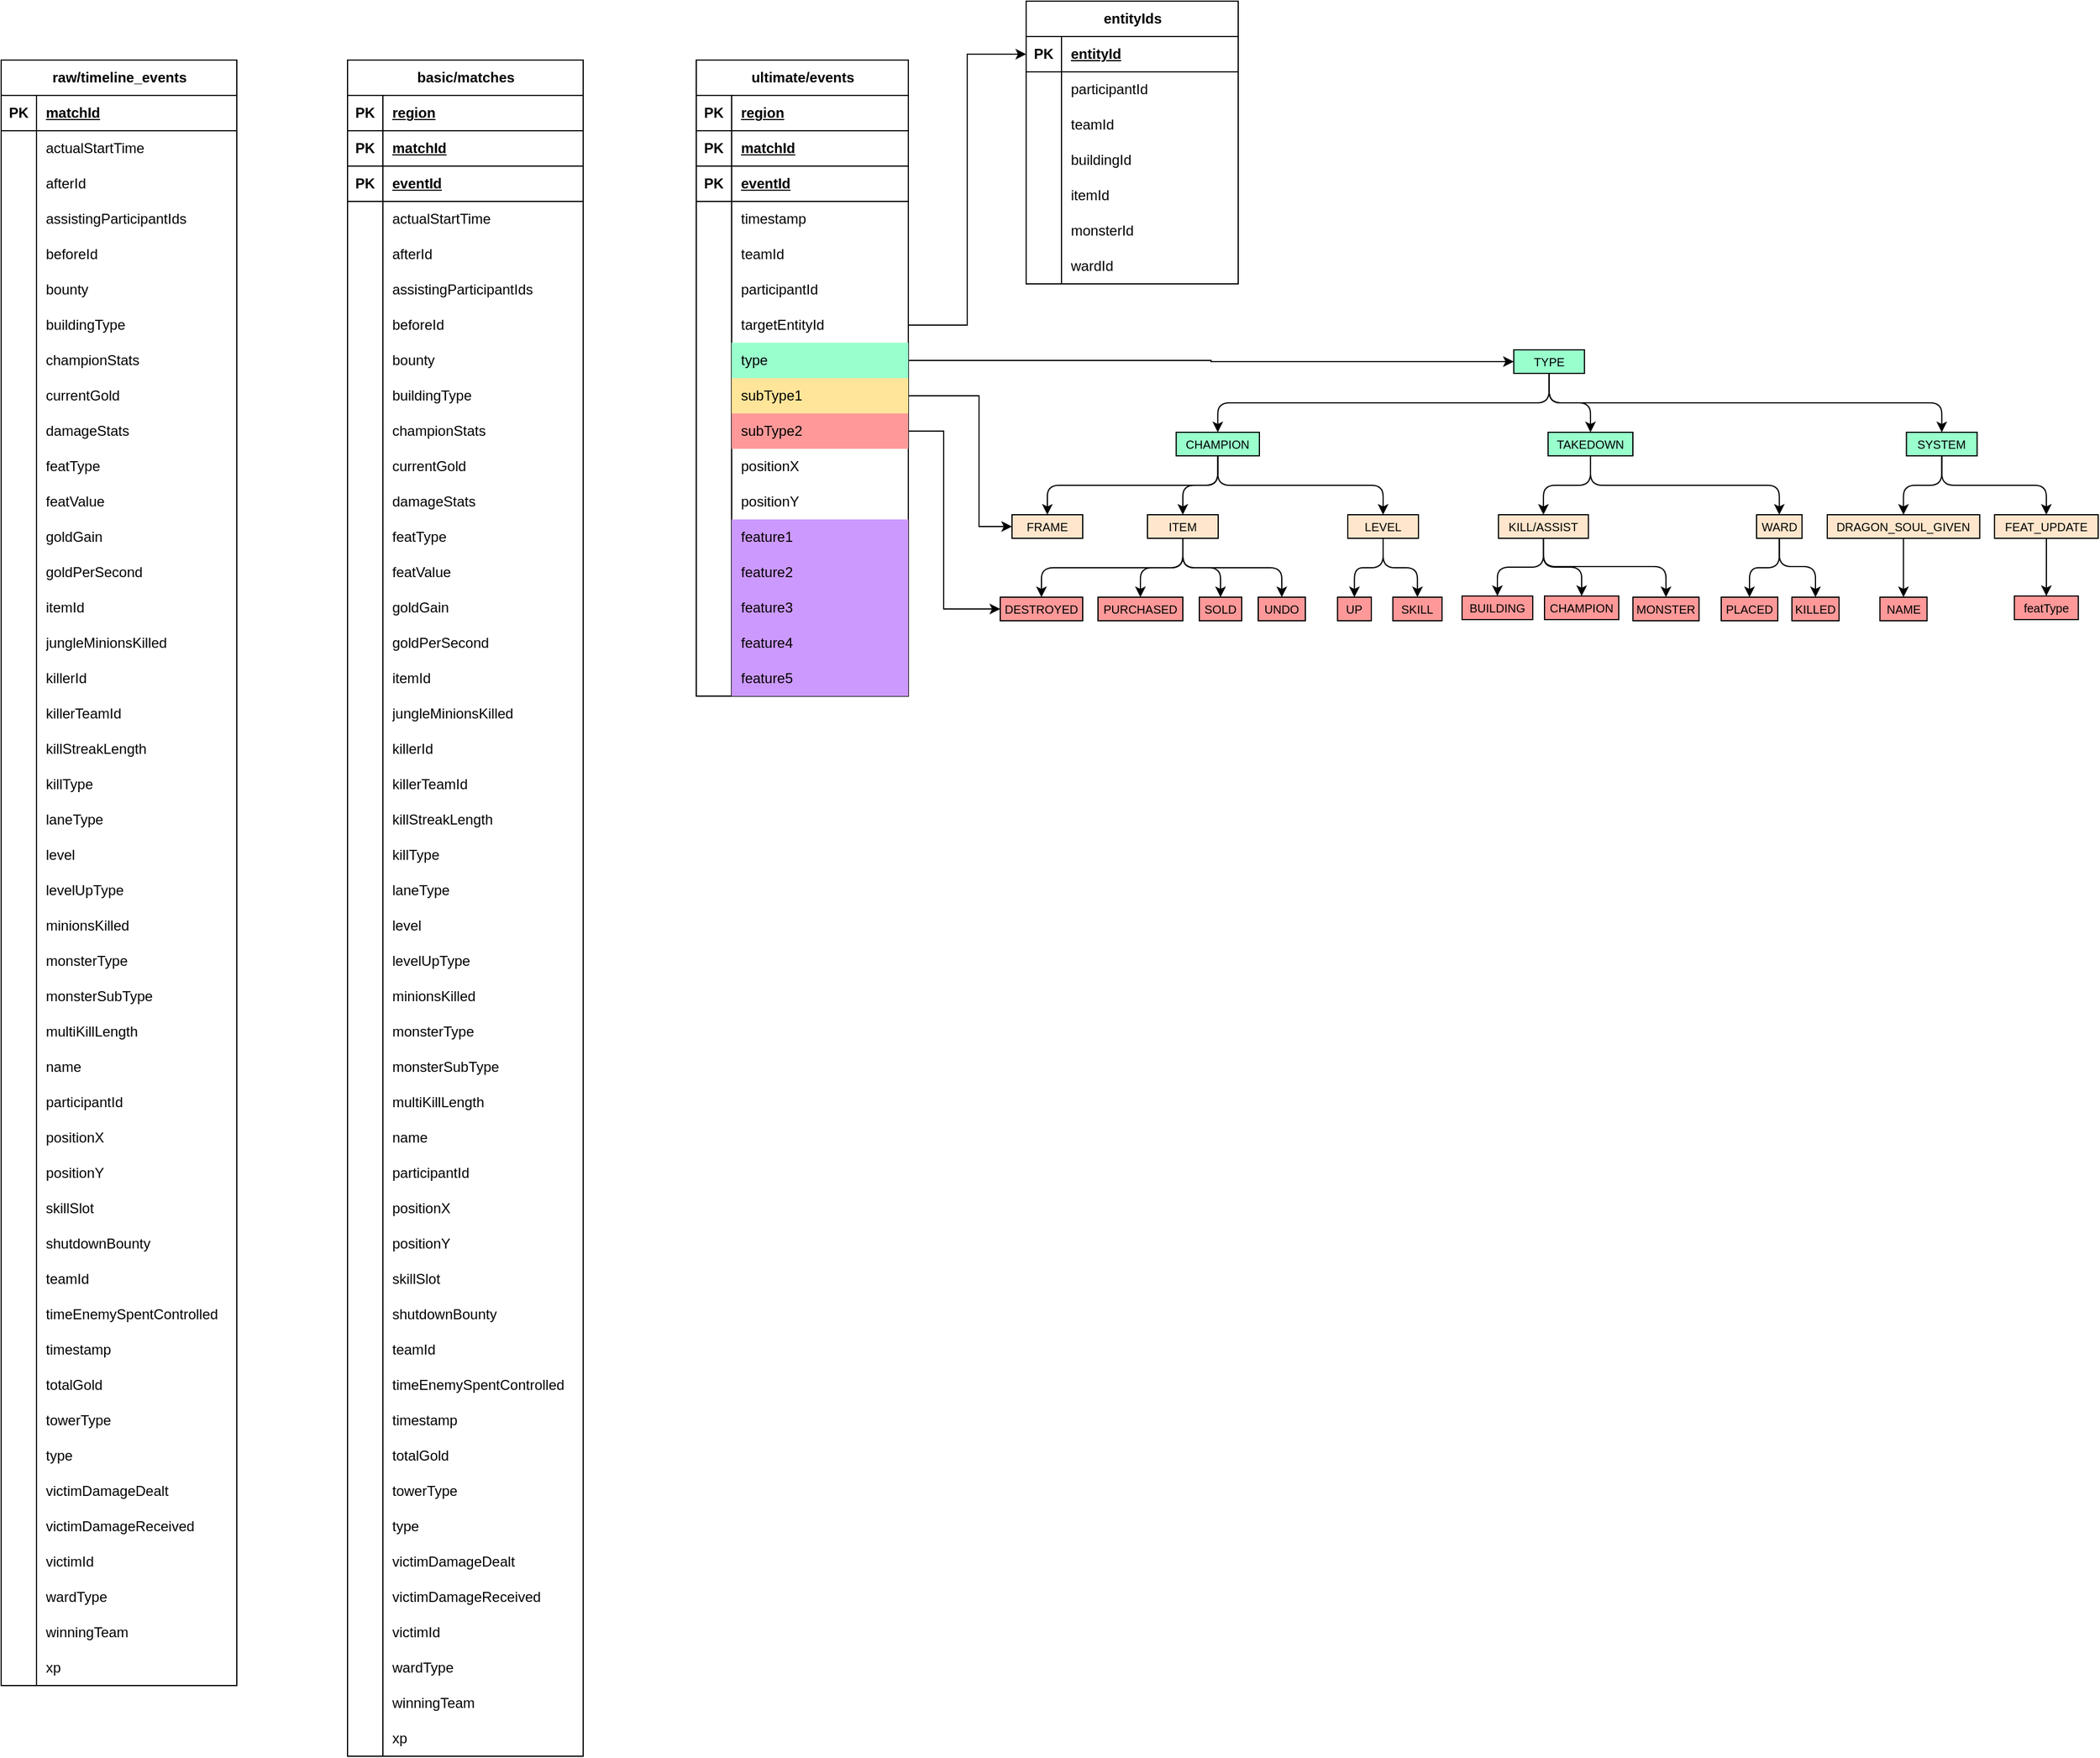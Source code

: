 <mxfile version="26.2.8">
  <diagram name="Page-1" id="7yNBqK2n6xTR2d9nq50h">
    <mxGraphModel dx="1087" dy="641" grid="1" gridSize="10" guides="1" tooltips="1" connect="1" arrows="1" fold="1" page="1" pageScale="1" pageWidth="827" pageHeight="1169" math="0" shadow="0">
      <root>
        <mxCell id="0" />
        <mxCell id="1" parent="0" />
        <mxCell id="wJqR0ej51uy3pARXYEjR-19" value="ultimate/events" style="shape=table;startSize=30;container=1;collapsible=1;childLayout=tableLayout;fixedRows=1;rowLines=0;fontStyle=1;align=center;resizeLast=1;html=1;" parent="1" vertex="1">
          <mxGeometry x="610" y="60" width="180" height="540" as="geometry" />
        </mxCell>
        <mxCell id="wJqR0ej51uy3pARXYEjR-20" value="" style="shape=tableRow;horizontal=0;startSize=0;swimlaneHead=0;swimlaneBody=0;fillColor=none;collapsible=0;dropTarget=0;points=[[0,0.5],[1,0.5]];portConstraint=eastwest;top=0;left=0;right=0;bottom=1;" parent="wJqR0ej51uy3pARXYEjR-19" vertex="1">
          <mxGeometry y="30" width="180" height="30" as="geometry" />
        </mxCell>
        <mxCell id="wJqR0ej51uy3pARXYEjR-21" value="PK" style="shape=partialRectangle;connectable=0;fillColor=none;top=0;left=0;bottom=0;right=0;fontStyle=1;overflow=hidden;whiteSpace=wrap;html=1;" parent="wJqR0ej51uy3pARXYEjR-20" vertex="1">
          <mxGeometry width="30" height="30" as="geometry">
            <mxRectangle width="30" height="30" as="alternateBounds" />
          </mxGeometry>
        </mxCell>
        <mxCell id="wJqR0ej51uy3pARXYEjR-22" value="region" style="shape=partialRectangle;connectable=0;fillColor=none;top=0;left=0;bottom=0;right=0;align=left;spacingLeft=6;fontStyle=5;overflow=hidden;whiteSpace=wrap;html=1;" parent="wJqR0ej51uy3pARXYEjR-20" vertex="1">
          <mxGeometry x="30" width="150" height="30" as="geometry">
            <mxRectangle width="150" height="30" as="alternateBounds" />
          </mxGeometry>
        </mxCell>
        <mxCell id="tm_7iWI7B4IhFTUikAJj-1" value="" style="shape=tableRow;horizontal=0;startSize=0;swimlaneHead=0;swimlaneBody=0;fillColor=none;collapsible=0;dropTarget=0;points=[[0,0.5],[1,0.5]];portConstraint=eastwest;top=0;left=0;right=0;bottom=1;" vertex="1" parent="wJqR0ej51uy3pARXYEjR-19">
          <mxGeometry y="60" width="180" height="30" as="geometry" />
        </mxCell>
        <mxCell id="tm_7iWI7B4IhFTUikAJj-2" value="PK" style="shape=partialRectangle;connectable=0;fillColor=none;top=0;left=0;bottom=0;right=0;fontStyle=1;overflow=hidden;whiteSpace=wrap;html=1;" vertex="1" parent="tm_7iWI7B4IhFTUikAJj-1">
          <mxGeometry width="30" height="30" as="geometry">
            <mxRectangle width="30" height="30" as="alternateBounds" />
          </mxGeometry>
        </mxCell>
        <mxCell id="tm_7iWI7B4IhFTUikAJj-3" value="matchId" style="shape=partialRectangle;connectable=0;fillColor=none;top=0;left=0;bottom=0;right=0;align=left;spacingLeft=6;fontStyle=5;overflow=hidden;whiteSpace=wrap;html=1;" vertex="1" parent="tm_7iWI7B4IhFTUikAJj-1">
          <mxGeometry x="30" width="150" height="30" as="geometry">
            <mxRectangle width="150" height="30" as="alternateBounds" />
          </mxGeometry>
        </mxCell>
        <mxCell id="tm_7iWI7B4IhFTUikAJj-4" value="" style="shape=tableRow;horizontal=0;startSize=0;swimlaneHead=0;swimlaneBody=0;fillColor=none;collapsible=0;dropTarget=0;points=[[0,0.5],[1,0.5]];portConstraint=eastwest;top=0;left=0;right=0;bottom=1;" vertex="1" parent="wJqR0ej51uy3pARXYEjR-19">
          <mxGeometry y="90" width="180" height="30" as="geometry" />
        </mxCell>
        <mxCell id="tm_7iWI7B4IhFTUikAJj-5" value="PK" style="shape=partialRectangle;connectable=0;fillColor=none;top=0;left=0;bottom=0;right=0;fontStyle=1;overflow=hidden;whiteSpace=wrap;html=1;" vertex="1" parent="tm_7iWI7B4IhFTUikAJj-4">
          <mxGeometry width="30" height="30" as="geometry">
            <mxRectangle width="30" height="30" as="alternateBounds" />
          </mxGeometry>
        </mxCell>
        <mxCell id="tm_7iWI7B4IhFTUikAJj-6" value="eventId" style="shape=partialRectangle;connectable=0;fillColor=none;top=0;left=0;bottom=0;right=0;align=left;spacingLeft=6;fontStyle=5;overflow=hidden;whiteSpace=wrap;html=1;" vertex="1" parent="tm_7iWI7B4IhFTUikAJj-4">
          <mxGeometry x="30" width="150" height="30" as="geometry">
            <mxRectangle width="150" height="30" as="alternateBounds" />
          </mxGeometry>
        </mxCell>
        <mxCell id="wJqR0ej51uy3pARXYEjR-26" value="" style="shape=tableRow;horizontal=0;startSize=0;swimlaneHead=0;swimlaneBody=0;fillColor=none;collapsible=0;dropTarget=0;points=[[0,0.5],[1,0.5]];portConstraint=eastwest;top=0;left=0;right=0;bottom=0;" parent="wJqR0ej51uy3pARXYEjR-19" vertex="1">
          <mxGeometry y="120" width="180" height="30" as="geometry" />
        </mxCell>
        <mxCell id="wJqR0ej51uy3pARXYEjR-27" value="" style="shape=partialRectangle;connectable=0;fillColor=none;top=0;left=0;bottom=0;right=0;editable=1;overflow=hidden;whiteSpace=wrap;html=1;" parent="wJqR0ej51uy3pARXYEjR-26" vertex="1">
          <mxGeometry width="30" height="30" as="geometry">
            <mxRectangle width="30" height="30" as="alternateBounds" />
          </mxGeometry>
        </mxCell>
        <mxCell id="wJqR0ej51uy3pARXYEjR-28" value="timestamp" style="shape=partialRectangle;connectable=0;fillColor=none;top=0;left=0;bottom=0;right=0;align=left;spacingLeft=6;overflow=hidden;whiteSpace=wrap;html=1;" parent="wJqR0ej51uy3pARXYEjR-26" vertex="1">
          <mxGeometry x="30" width="150" height="30" as="geometry">
            <mxRectangle width="150" height="30" as="alternateBounds" />
          </mxGeometry>
        </mxCell>
        <mxCell id="wJqR0ej51uy3pARXYEjR-29" value="" style="shape=tableRow;horizontal=0;startSize=0;swimlaneHead=0;swimlaneBody=0;fillColor=none;collapsible=0;dropTarget=0;points=[[0,0.5],[1,0.5]];portConstraint=eastwest;top=0;left=0;right=0;bottom=0;" parent="wJqR0ej51uy3pARXYEjR-19" vertex="1">
          <mxGeometry y="150" width="180" height="30" as="geometry" />
        </mxCell>
        <mxCell id="wJqR0ej51uy3pARXYEjR-30" value="" style="shape=partialRectangle;connectable=0;fillColor=none;top=0;left=0;bottom=0;right=0;editable=1;overflow=hidden;whiteSpace=wrap;html=1;" parent="wJqR0ej51uy3pARXYEjR-29" vertex="1">
          <mxGeometry width="30" height="30" as="geometry">
            <mxRectangle width="30" height="30" as="alternateBounds" />
          </mxGeometry>
        </mxCell>
        <mxCell id="wJqR0ej51uy3pARXYEjR-31" value="teamId" style="shape=partialRectangle;connectable=0;fillColor=none;top=0;left=0;bottom=0;right=0;align=left;spacingLeft=6;overflow=hidden;whiteSpace=wrap;html=1;" parent="wJqR0ej51uy3pARXYEjR-29" vertex="1">
          <mxGeometry x="30" width="150" height="30" as="geometry">
            <mxRectangle width="150" height="30" as="alternateBounds" />
          </mxGeometry>
        </mxCell>
        <mxCell id="tm_7iWI7B4IhFTUikAJj-10" value="" style="shape=tableRow;horizontal=0;startSize=0;swimlaneHead=0;swimlaneBody=0;fillColor=none;collapsible=0;dropTarget=0;points=[[0,0.5],[1,0.5]];portConstraint=eastwest;top=0;left=0;right=0;bottom=0;" vertex="1" parent="wJqR0ej51uy3pARXYEjR-19">
          <mxGeometry y="180" width="180" height="30" as="geometry" />
        </mxCell>
        <mxCell id="tm_7iWI7B4IhFTUikAJj-11" value="" style="shape=partialRectangle;connectable=0;fillColor=none;top=0;left=0;bottom=0;right=0;editable=1;overflow=hidden;whiteSpace=wrap;html=1;" vertex="1" parent="tm_7iWI7B4IhFTUikAJj-10">
          <mxGeometry width="30" height="30" as="geometry">
            <mxRectangle width="30" height="30" as="alternateBounds" />
          </mxGeometry>
        </mxCell>
        <mxCell id="tm_7iWI7B4IhFTUikAJj-12" value="participantId" style="shape=partialRectangle;connectable=0;fillColor=none;top=0;left=0;bottom=0;right=0;align=left;spacingLeft=6;overflow=hidden;whiteSpace=wrap;html=1;" vertex="1" parent="tm_7iWI7B4IhFTUikAJj-10">
          <mxGeometry x="30" width="150" height="30" as="geometry">
            <mxRectangle width="150" height="30" as="alternateBounds" />
          </mxGeometry>
        </mxCell>
        <mxCell id="tm_7iWI7B4IhFTUikAJj-29" value="" style="shape=tableRow;horizontal=0;startSize=0;swimlaneHead=0;swimlaneBody=0;fillColor=none;collapsible=0;dropTarget=0;points=[[0,0.5],[1,0.5]];portConstraint=eastwest;top=0;left=0;right=0;bottom=0;" vertex="1" parent="wJqR0ej51uy3pARXYEjR-19">
          <mxGeometry y="210" width="180" height="30" as="geometry" />
        </mxCell>
        <mxCell id="tm_7iWI7B4IhFTUikAJj-30" value="" style="shape=partialRectangle;connectable=0;fillColor=none;top=0;left=0;bottom=0;right=0;editable=1;overflow=hidden;whiteSpace=wrap;html=1;" vertex="1" parent="tm_7iWI7B4IhFTUikAJj-29">
          <mxGeometry width="30" height="30" as="geometry">
            <mxRectangle width="30" height="30" as="alternateBounds" />
          </mxGeometry>
        </mxCell>
        <mxCell id="tm_7iWI7B4IhFTUikAJj-31" value="targetEntityId" style="shape=partialRectangle;connectable=0;fillColor=none;top=0;left=0;bottom=0;right=0;align=left;spacingLeft=6;overflow=hidden;whiteSpace=wrap;html=1;" vertex="1" parent="tm_7iWI7B4IhFTUikAJj-29">
          <mxGeometry x="30" width="150" height="30" as="geometry">
            <mxRectangle width="150" height="30" as="alternateBounds" />
          </mxGeometry>
        </mxCell>
        <mxCell id="tm_7iWI7B4IhFTUikAJj-13" value="" style="shape=tableRow;horizontal=0;startSize=0;swimlaneHead=0;swimlaneBody=0;fillColor=none;collapsible=0;dropTarget=0;points=[[0,0.5],[1,0.5]];portConstraint=eastwest;top=0;left=0;right=0;bottom=0;" vertex="1" parent="wJqR0ej51uy3pARXYEjR-19">
          <mxGeometry y="240" width="180" height="30" as="geometry" />
        </mxCell>
        <mxCell id="tm_7iWI7B4IhFTUikAJj-14" value="" style="shape=partialRectangle;connectable=0;fillColor=none;top=0;left=0;bottom=0;right=0;editable=1;overflow=hidden;whiteSpace=wrap;html=1;" vertex="1" parent="tm_7iWI7B4IhFTUikAJj-13">
          <mxGeometry width="30" height="30" as="geometry">
            <mxRectangle width="30" height="30" as="alternateBounds" />
          </mxGeometry>
        </mxCell>
        <mxCell id="tm_7iWI7B4IhFTUikAJj-15" value="type" style="shape=partialRectangle;connectable=0;fillColor=#99FFCC;top=0;left=0;bottom=0;right=0;align=left;spacingLeft=6;overflow=hidden;whiteSpace=wrap;html=1;" vertex="1" parent="tm_7iWI7B4IhFTUikAJj-13">
          <mxGeometry x="30" width="150" height="30" as="geometry">
            <mxRectangle width="150" height="30" as="alternateBounds" />
          </mxGeometry>
        </mxCell>
        <mxCell id="tm_7iWI7B4IhFTUikAJj-16" value="" style="shape=tableRow;horizontal=0;startSize=0;swimlaneHead=0;swimlaneBody=0;fillColor=none;collapsible=0;dropTarget=0;points=[[0,0.5],[1,0.5]];portConstraint=eastwest;top=0;left=0;right=0;bottom=0;" vertex="1" parent="wJqR0ej51uy3pARXYEjR-19">
          <mxGeometry y="270" width="180" height="30" as="geometry" />
        </mxCell>
        <mxCell id="tm_7iWI7B4IhFTUikAJj-17" value="" style="shape=partialRectangle;connectable=0;fillColor=none;top=0;left=0;bottom=0;right=0;editable=1;overflow=hidden;whiteSpace=wrap;html=1;" vertex="1" parent="tm_7iWI7B4IhFTUikAJj-16">
          <mxGeometry width="30" height="30" as="geometry">
            <mxRectangle width="30" height="30" as="alternateBounds" />
          </mxGeometry>
        </mxCell>
        <mxCell id="tm_7iWI7B4IhFTUikAJj-18" value="subType1" style="shape=partialRectangle;connectable=0;fillColor=#FFE599;top=0;left=0;bottom=0;right=0;align=left;spacingLeft=6;overflow=hidden;whiteSpace=wrap;html=1;" vertex="1" parent="tm_7iWI7B4IhFTUikAJj-16">
          <mxGeometry x="30" width="150" height="30" as="geometry">
            <mxRectangle width="150" height="30" as="alternateBounds" />
          </mxGeometry>
        </mxCell>
        <mxCell id="tm_7iWI7B4IhFTUikAJj-19" value="" style="shape=tableRow;horizontal=0;startSize=0;swimlaneHead=0;swimlaneBody=0;fillColor=none;collapsible=0;dropTarget=0;points=[[0,0.5],[1,0.5]];portConstraint=eastwest;top=0;left=0;right=0;bottom=0;" vertex="1" parent="wJqR0ej51uy3pARXYEjR-19">
          <mxGeometry y="300" width="180" height="30" as="geometry" />
        </mxCell>
        <mxCell id="tm_7iWI7B4IhFTUikAJj-20" value="" style="shape=partialRectangle;connectable=0;fillColor=none;top=0;left=0;bottom=0;right=0;editable=1;overflow=hidden;whiteSpace=wrap;html=1;" vertex="1" parent="tm_7iWI7B4IhFTUikAJj-19">
          <mxGeometry width="30" height="30" as="geometry">
            <mxRectangle width="30" height="30" as="alternateBounds" />
          </mxGeometry>
        </mxCell>
        <mxCell id="tm_7iWI7B4IhFTUikAJj-21" value="subType2" style="shape=partialRectangle;connectable=0;fillColor=#FF9999;top=0;left=0;bottom=0;right=0;align=left;spacingLeft=6;overflow=hidden;whiteSpace=wrap;html=1;" vertex="1" parent="tm_7iWI7B4IhFTUikAJj-19">
          <mxGeometry x="30" width="150" height="30" as="geometry">
            <mxRectangle width="150" height="30" as="alternateBounds" />
          </mxGeometry>
        </mxCell>
        <mxCell id="tm_7iWI7B4IhFTUikAJj-32" value="" style="shape=tableRow;horizontal=0;startSize=0;swimlaneHead=0;swimlaneBody=0;fillColor=none;collapsible=0;dropTarget=0;points=[[0,0.5],[1,0.5]];portConstraint=eastwest;top=0;left=0;right=0;bottom=0;" vertex="1" parent="wJqR0ej51uy3pARXYEjR-19">
          <mxGeometry y="330" width="180" height="30" as="geometry" />
        </mxCell>
        <mxCell id="tm_7iWI7B4IhFTUikAJj-33" value="" style="shape=partialRectangle;connectable=0;fillColor=none;top=0;left=0;bottom=0;right=0;editable=1;overflow=hidden;whiteSpace=wrap;html=1;" vertex="1" parent="tm_7iWI7B4IhFTUikAJj-32">
          <mxGeometry width="30" height="30" as="geometry">
            <mxRectangle width="30" height="30" as="alternateBounds" />
          </mxGeometry>
        </mxCell>
        <mxCell id="tm_7iWI7B4IhFTUikAJj-34" value="positionX" style="shape=partialRectangle;connectable=0;fillColor=none;top=0;left=0;bottom=0;right=0;align=left;spacingLeft=6;overflow=hidden;whiteSpace=wrap;html=1;" vertex="1" parent="tm_7iWI7B4IhFTUikAJj-32">
          <mxGeometry x="30" width="150" height="30" as="geometry">
            <mxRectangle width="150" height="30" as="alternateBounds" />
          </mxGeometry>
        </mxCell>
        <mxCell id="tm_7iWI7B4IhFTUikAJj-35" value="" style="shape=tableRow;horizontal=0;startSize=0;swimlaneHead=0;swimlaneBody=0;fillColor=none;collapsible=0;dropTarget=0;points=[[0,0.5],[1,0.5]];portConstraint=eastwest;top=0;left=0;right=0;bottom=0;" vertex="1" parent="wJqR0ej51uy3pARXYEjR-19">
          <mxGeometry y="360" width="180" height="30" as="geometry" />
        </mxCell>
        <mxCell id="tm_7iWI7B4IhFTUikAJj-36" value="" style="shape=partialRectangle;connectable=0;fillColor=none;top=0;left=0;bottom=0;right=0;editable=1;overflow=hidden;whiteSpace=wrap;html=1;" vertex="1" parent="tm_7iWI7B4IhFTUikAJj-35">
          <mxGeometry width="30" height="30" as="geometry">
            <mxRectangle width="30" height="30" as="alternateBounds" />
          </mxGeometry>
        </mxCell>
        <mxCell id="tm_7iWI7B4IhFTUikAJj-37" value="positionY" style="shape=partialRectangle;connectable=0;fillColor=none;top=0;left=0;bottom=0;right=0;align=left;spacingLeft=6;overflow=hidden;whiteSpace=wrap;html=1;" vertex="1" parent="tm_7iWI7B4IhFTUikAJj-35">
          <mxGeometry x="30" width="150" height="30" as="geometry">
            <mxRectangle width="150" height="30" as="alternateBounds" />
          </mxGeometry>
        </mxCell>
        <mxCell id="tm_7iWI7B4IhFTUikAJj-38" value="" style="shape=tableRow;horizontal=0;startSize=0;swimlaneHead=0;swimlaneBody=0;fillColor=none;collapsible=0;dropTarget=0;points=[[0,0.5],[1,0.5]];portConstraint=eastwest;top=0;left=0;right=0;bottom=0;" vertex="1" parent="wJqR0ej51uy3pARXYEjR-19">
          <mxGeometry y="390" width="180" height="30" as="geometry" />
        </mxCell>
        <mxCell id="tm_7iWI7B4IhFTUikAJj-39" value="" style="shape=partialRectangle;connectable=0;fillColor=none;top=0;left=0;bottom=0;right=0;editable=1;overflow=hidden;whiteSpace=wrap;html=1;" vertex="1" parent="tm_7iWI7B4IhFTUikAJj-38">
          <mxGeometry width="30" height="30" as="geometry">
            <mxRectangle width="30" height="30" as="alternateBounds" />
          </mxGeometry>
        </mxCell>
        <mxCell id="tm_7iWI7B4IhFTUikAJj-40" value="feature1" style="shape=partialRectangle;connectable=0;fillColor=#CC99FF;top=0;left=0;bottom=0;right=0;align=left;spacingLeft=6;overflow=hidden;whiteSpace=wrap;html=1;" vertex="1" parent="tm_7iWI7B4IhFTUikAJj-38">
          <mxGeometry x="30" width="150" height="30" as="geometry">
            <mxRectangle width="150" height="30" as="alternateBounds" />
          </mxGeometry>
        </mxCell>
        <mxCell id="tm_7iWI7B4IhFTUikAJj-41" value="" style="shape=tableRow;horizontal=0;startSize=0;swimlaneHead=0;swimlaneBody=0;fillColor=none;collapsible=0;dropTarget=0;points=[[0,0.5],[1,0.5]];portConstraint=eastwest;top=0;left=0;right=0;bottom=0;" vertex="1" parent="wJqR0ej51uy3pARXYEjR-19">
          <mxGeometry y="420" width="180" height="30" as="geometry" />
        </mxCell>
        <mxCell id="tm_7iWI7B4IhFTUikAJj-42" value="" style="shape=partialRectangle;connectable=0;fillColor=none;top=0;left=0;bottom=0;right=0;editable=1;overflow=hidden;whiteSpace=wrap;html=1;" vertex="1" parent="tm_7iWI7B4IhFTUikAJj-41">
          <mxGeometry width="30" height="30" as="geometry">
            <mxRectangle width="30" height="30" as="alternateBounds" />
          </mxGeometry>
        </mxCell>
        <mxCell id="tm_7iWI7B4IhFTUikAJj-43" value="feature2" style="shape=partialRectangle;connectable=0;fillColor=#CC99FF;top=0;left=0;bottom=0;right=0;align=left;spacingLeft=6;overflow=hidden;whiteSpace=wrap;html=1;" vertex="1" parent="tm_7iWI7B4IhFTUikAJj-41">
          <mxGeometry x="30" width="150" height="30" as="geometry">
            <mxRectangle width="150" height="30" as="alternateBounds" />
          </mxGeometry>
        </mxCell>
        <mxCell id="tm_7iWI7B4IhFTUikAJj-50" value="" style="shape=tableRow;horizontal=0;startSize=0;swimlaneHead=0;swimlaneBody=0;fillColor=none;collapsible=0;dropTarget=0;points=[[0,0.5],[1,0.5]];portConstraint=eastwest;top=0;left=0;right=0;bottom=0;" vertex="1" parent="wJqR0ej51uy3pARXYEjR-19">
          <mxGeometry y="450" width="180" height="30" as="geometry" />
        </mxCell>
        <mxCell id="tm_7iWI7B4IhFTUikAJj-51" value="" style="shape=partialRectangle;connectable=0;fillColor=none;top=0;left=0;bottom=0;right=0;editable=1;overflow=hidden;whiteSpace=wrap;html=1;" vertex="1" parent="tm_7iWI7B4IhFTUikAJj-50">
          <mxGeometry width="30" height="30" as="geometry">
            <mxRectangle width="30" height="30" as="alternateBounds" />
          </mxGeometry>
        </mxCell>
        <mxCell id="tm_7iWI7B4IhFTUikAJj-52" value="feature3" style="shape=partialRectangle;connectable=0;fillColor=#CC99FF;top=0;left=0;bottom=0;right=0;align=left;spacingLeft=6;overflow=hidden;whiteSpace=wrap;html=1;" vertex="1" parent="tm_7iWI7B4IhFTUikAJj-50">
          <mxGeometry x="30" width="150" height="30" as="geometry">
            <mxRectangle width="150" height="30" as="alternateBounds" />
          </mxGeometry>
        </mxCell>
        <mxCell id="tm_7iWI7B4IhFTUikAJj-47" value="" style="shape=tableRow;horizontal=0;startSize=0;swimlaneHead=0;swimlaneBody=0;fillColor=none;collapsible=0;dropTarget=0;points=[[0,0.5],[1,0.5]];portConstraint=eastwest;top=0;left=0;right=0;bottom=0;" vertex="1" parent="wJqR0ej51uy3pARXYEjR-19">
          <mxGeometry y="480" width="180" height="30" as="geometry" />
        </mxCell>
        <mxCell id="tm_7iWI7B4IhFTUikAJj-48" value="" style="shape=partialRectangle;connectable=0;fillColor=none;top=0;left=0;bottom=0;right=0;editable=1;overflow=hidden;whiteSpace=wrap;html=1;" vertex="1" parent="tm_7iWI7B4IhFTUikAJj-47">
          <mxGeometry width="30" height="30" as="geometry">
            <mxRectangle width="30" height="30" as="alternateBounds" />
          </mxGeometry>
        </mxCell>
        <mxCell id="tm_7iWI7B4IhFTUikAJj-49" value="feature4" style="shape=partialRectangle;connectable=0;fillColor=#CC99FF;top=0;left=0;bottom=0;right=0;align=left;spacingLeft=6;overflow=hidden;whiteSpace=wrap;html=1;" vertex="1" parent="tm_7iWI7B4IhFTUikAJj-47">
          <mxGeometry x="30" width="150" height="30" as="geometry">
            <mxRectangle width="150" height="30" as="alternateBounds" />
          </mxGeometry>
        </mxCell>
        <mxCell id="tm_7iWI7B4IhFTUikAJj-53" value="" style="shape=tableRow;horizontal=0;startSize=0;swimlaneHead=0;swimlaneBody=0;fillColor=none;collapsible=0;dropTarget=0;points=[[0,0.5],[1,0.5]];portConstraint=eastwest;top=0;left=0;right=0;bottom=0;" vertex="1" parent="wJqR0ej51uy3pARXYEjR-19">
          <mxGeometry y="510" width="180" height="30" as="geometry" />
        </mxCell>
        <mxCell id="tm_7iWI7B4IhFTUikAJj-54" value="" style="shape=partialRectangle;connectable=0;fillColor=none;top=0;left=0;bottom=0;right=0;editable=1;overflow=hidden;whiteSpace=wrap;html=1;" vertex="1" parent="tm_7iWI7B4IhFTUikAJj-53">
          <mxGeometry width="30" height="30" as="geometry">
            <mxRectangle width="30" height="30" as="alternateBounds" />
          </mxGeometry>
        </mxCell>
        <mxCell id="tm_7iWI7B4IhFTUikAJj-55" value="feature5" style="shape=partialRectangle;connectable=0;fillColor=#CC99FF;top=0;left=0;bottom=0;right=0;align=left;spacingLeft=6;overflow=hidden;whiteSpace=wrap;html=1;" vertex="1" parent="tm_7iWI7B4IhFTUikAJj-53">
          <mxGeometry x="30" width="150" height="30" as="geometry">
            <mxRectangle width="150" height="30" as="alternateBounds" />
          </mxGeometry>
        </mxCell>
        <mxCell id="wJqR0ej51uy3pARXYEjR-6" value="raw/timeline_events" style="shape=table;startSize=30;container=1;collapsible=1;childLayout=tableLayout;fixedRows=1;rowLines=0;fontStyle=1;align=center;resizeLast=1;html=1;" parent="1" vertex="1">
          <mxGeometry x="20" y="60" width="200" height="1380" as="geometry" />
        </mxCell>
        <mxCell id="wJqR0ej51uy3pARXYEjR-32" value="" style="shape=tableRow;horizontal=0;startSize=0;swimlaneHead=0;swimlaneBody=0;fillColor=none;collapsible=0;dropTarget=0;points=[[0,0.5],[1,0.5]];portConstraint=eastwest;top=0;left=0;right=0;bottom=1;" parent="wJqR0ej51uy3pARXYEjR-6" vertex="1">
          <mxGeometry y="30" width="200" height="30" as="geometry" />
        </mxCell>
        <mxCell id="wJqR0ej51uy3pARXYEjR-33" value="PK" style="shape=partialRectangle;connectable=0;fillColor=none;top=0;left=0;bottom=0;right=0;fontStyle=1;overflow=hidden;whiteSpace=wrap;html=1;" parent="wJqR0ej51uy3pARXYEjR-32" vertex="1">
          <mxGeometry width="30" height="30" as="geometry">
            <mxRectangle width="30" height="30" as="alternateBounds" />
          </mxGeometry>
        </mxCell>
        <mxCell id="wJqR0ej51uy3pARXYEjR-34" value="matchId" style="shape=partialRectangle;connectable=0;fillColor=none;top=0;left=0;bottom=0;right=0;align=left;spacingLeft=6;fontStyle=5;overflow=hidden;whiteSpace=wrap;html=1;" parent="wJqR0ej51uy3pARXYEjR-32" vertex="1">
          <mxGeometry x="30" width="170" height="30" as="geometry">
            <mxRectangle width="170" height="30" as="alternateBounds" />
          </mxGeometry>
        </mxCell>
        <mxCell id="wJqR0ej51uy3pARXYEjR-13" value="" style="shape=tableRow;horizontal=0;startSize=0;swimlaneHead=0;swimlaneBody=0;fillColor=none;collapsible=0;dropTarget=0;points=[[0,0.5],[1,0.5]];portConstraint=eastwest;top=0;left=0;right=0;bottom=0;" parent="wJqR0ej51uy3pARXYEjR-6" vertex="1">
          <mxGeometry y="60" width="200" height="30" as="geometry" />
        </mxCell>
        <mxCell id="wJqR0ej51uy3pARXYEjR-14" value="" style="shape=partialRectangle;connectable=0;fillColor=none;top=0;left=0;bottom=0;right=0;editable=1;overflow=hidden;whiteSpace=wrap;html=1;" parent="wJqR0ej51uy3pARXYEjR-13" vertex="1">
          <mxGeometry width="30" height="30" as="geometry">
            <mxRectangle width="30" height="30" as="alternateBounds" />
          </mxGeometry>
        </mxCell>
        <mxCell id="wJqR0ej51uy3pARXYEjR-15" value="actualStartTime" style="shape=partialRectangle;connectable=0;fillColor=none;top=0;left=0;bottom=0;right=0;align=left;spacingLeft=6;overflow=hidden;whiteSpace=wrap;html=1;" parent="wJqR0ej51uy3pARXYEjR-13" vertex="1">
          <mxGeometry x="30" width="170" height="30" as="geometry">
            <mxRectangle width="170" height="30" as="alternateBounds" />
          </mxGeometry>
        </mxCell>
        <mxCell id="wJqR0ej51uy3pARXYEjR-84" value="" style="shape=tableRow;horizontal=0;startSize=0;swimlaneHead=0;swimlaneBody=0;fillColor=none;collapsible=0;dropTarget=0;points=[[0,0.5],[1,0.5]];portConstraint=eastwest;top=0;left=0;right=0;bottom=0;" parent="wJqR0ej51uy3pARXYEjR-6" vertex="1">
          <mxGeometry y="90" width="200" height="30" as="geometry" />
        </mxCell>
        <mxCell id="wJqR0ej51uy3pARXYEjR-85" value="" style="shape=partialRectangle;connectable=0;fillColor=none;top=0;left=0;bottom=0;right=0;editable=1;overflow=hidden;whiteSpace=wrap;html=1;" parent="wJqR0ej51uy3pARXYEjR-84" vertex="1">
          <mxGeometry width="30" height="30" as="geometry">
            <mxRectangle width="30" height="30" as="alternateBounds" />
          </mxGeometry>
        </mxCell>
        <mxCell id="wJqR0ej51uy3pARXYEjR-86" value="afterId" style="shape=partialRectangle;connectable=0;fillColor=none;top=0;left=0;bottom=0;right=0;align=left;spacingLeft=6;overflow=hidden;whiteSpace=wrap;html=1;" parent="wJqR0ej51uy3pARXYEjR-84" vertex="1">
          <mxGeometry x="30" width="170" height="30" as="geometry">
            <mxRectangle width="170" height="30" as="alternateBounds" />
          </mxGeometry>
        </mxCell>
        <mxCell id="wJqR0ej51uy3pARXYEjR-177" value="" style="shape=tableRow;horizontal=0;startSize=0;swimlaneHead=0;swimlaneBody=0;fillColor=none;collapsible=0;dropTarget=0;points=[[0,0.5],[1,0.5]];portConstraint=eastwest;top=0;left=0;right=0;bottom=0;" parent="wJqR0ej51uy3pARXYEjR-6" vertex="1">
          <mxGeometry y="120" width="200" height="30" as="geometry" />
        </mxCell>
        <mxCell id="wJqR0ej51uy3pARXYEjR-178" value="" style="shape=partialRectangle;connectable=0;fillColor=none;top=0;left=0;bottom=0;right=0;editable=1;overflow=hidden;whiteSpace=wrap;html=1;" parent="wJqR0ej51uy3pARXYEjR-177" vertex="1">
          <mxGeometry width="30" height="30" as="geometry">
            <mxRectangle width="30" height="30" as="alternateBounds" />
          </mxGeometry>
        </mxCell>
        <mxCell id="wJqR0ej51uy3pARXYEjR-179" value="assistingParticipantIds" style="shape=partialRectangle;connectable=0;fillColor=none;top=0;left=0;bottom=0;right=0;align=left;spacingLeft=6;overflow=hidden;whiteSpace=wrap;html=1;" parent="wJqR0ej51uy3pARXYEjR-177" vertex="1">
          <mxGeometry x="30" width="170" height="30" as="geometry">
            <mxRectangle width="170" height="30" as="alternateBounds" />
          </mxGeometry>
        </mxCell>
        <mxCell id="wJqR0ej51uy3pARXYEjR-87" value="" style="shape=tableRow;horizontal=0;startSize=0;swimlaneHead=0;swimlaneBody=0;fillColor=none;collapsible=0;dropTarget=0;points=[[0,0.5],[1,0.5]];portConstraint=eastwest;top=0;left=0;right=0;bottom=0;" parent="wJqR0ej51uy3pARXYEjR-6" vertex="1">
          <mxGeometry y="150" width="200" height="30" as="geometry" />
        </mxCell>
        <mxCell id="wJqR0ej51uy3pARXYEjR-88" value="" style="shape=partialRectangle;connectable=0;fillColor=none;top=0;left=0;bottom=0;right=0;editable=1;overflow=hidden;whiteSpace=wrap;html=1;" parent="wJqR0ej51uy3pARXYEjR-87" vertex="1">
          <mxGeometry width="30" height="30" as="geometry">
            <mxRectangle width="30" height="30" as="alternateBounds" />
          </mxGeometry>
        </mxCell>
        <mxCell id="wJqR0ej51uy3pARXYEjR-89" value="beforeId" style="shape=partialRectangle;connectable=0;fillColor=none;top=0;left=0;bottom=0;right=0;align=left;spacingLeft=6;overflow=hidden;whiteSpace=wrap;html=1;" parent="wJqR0ej51uy3pARXYEjR-87" vertex="1">
          <mxGeometry x="30" width="170" height="30" as="geometry">
            <mxRectangle width="170" height="30" as="alternateBounds" />
          </mxGeometry>
        </mxCell>
        <mxCell id="wJqR0ej51uy3pARXYEjR-96" value="" style="shape=tableRow;horizontal=0;startSize=0;swimlaneHead=0;swimlaneBody=0;fillColor=none;collapsible=0;dropTarget=0;points=[[0,0.5],[1,0.5]];portConstraint=eastwest;top=0;left=0;right=0;bottom=0;" parent="wJqR0ej51uy3pARXYEjR-6" vertex="1">
          <mxGeometry y="180" width="200" height="30" as="geometry" />
        </mxCell>
        <mxCell id="wJqR0ej51uy3pARXYEjR-97" value="" style="shape=partialRectangle;connectable=0;fillColor=none;top=0;left=0;bottom=0;right=0;editable=1;overflow=hidden;whiteSpace=wrap;html=1;" parent="wJqR0ej51uy3pARXYEjR-96" vertex="1">
          <mxGeometry width="30" height="30" as="geometry">
            <mxRectangle width="30" height="30" as="alternateBounds" />
          </mxGeometry>
        </mxCell>
        <mxCell id="wJqR0ej51uy3pARXYEjR-98" value="bounty" style="shape=partialRectangle;connectable=0;fillColor=none;top=0;left=0;bottom=0;right=0;align=left;spacingLeft=6;overflow=hidden;whiteSpace=wrap;html=1;" parent="wJqR0ej51uy3pARXYEjR-96" vertex="1">
          <mxGeometry x="30" width="170" height="30" as="geometry">
            <mxRectangle width="170" height="30" as="alternateBounds" />
          </mxGeometry>
        </mxCell>
        <mxCell id="wJqR0ej51uy3pARXYEjR-81" value="" style="shape=tableRow;horizontal=0;startSize=0;swimlaneHead=0;swimlaneBody=0;fillColor=none;collapsible=0;dropTarget=0;points=[[0,0.5],[1,0.5]];portConstraint=eastwest;top=0;left=0;right=0;bottom=0;" parent="wJqR0ej51uy3pARXYEjR-6" vertex="1">
          <mxGeometry y="210" width="200" height="30" as="geometry" />
        </mxCell>
        <mxCell id="wJqR0ej51uy3pARXYEjR-82" value="" style="shape=partialRectangle;connectable=0;fillColor=none;top=0;left=0;bottom=0;right=0;editable=1;overflow=hidden;whiteSpace=wrap;html=1;" parent="wJqR0ej51uy3pARXYEjR-81" vertex="1">
          <mxGeometry width="30" height="30" as="geometry">
            <mxRectangle width="30" height="30" as="alternateBounds" />
          </mxGeometry>
        </mxCell>
        <mxCell id="wJqR0ej51uy3pARXYEjR-83" value="buildingType" style="shape=partialRectangle;connectable=0;fillColor=none;top=0;left=0;bottom=0;right=0;align=left;spacingLeft=6;overflow=hidden;whiteSpace=wrap;html=1;" parent="wJqR0ej51uy3pARXYEjR-81" vertex="1">
          <mxGeometry x="30" width="170" height="30" as="geometry">
            <mxRectangle width="170" height="30" as="alternateBounds" />
          </mxGeometry>
        </mxCell>
        <mxCell id="wJqR0ej51uy3pARXYEjR-99" value="" style="shape=tableRow;horizontal=0;startSize=0;swimlaneHead=0;swimlaneBody=0;fillColor=none;collapsible=0;dropTarget=0;points=[[0,0.5],[1,0.5]];portConstraint=eastwest;top=0;left=0;right=0;bottom=0;" parent="wJqR0ej51uy3pARXYEjR-6" vertex="1">
          <mxGeometry y="240" width="200" height="30" as="geometry" />
        </mxCell>
        <mxCell id="wJqR0ej51uy3pARXYEjR-100" value="" style="shape=partialRectangle;connectable=0;fillColor=none;top=0;left=0;bottom=0;right=0;editable=1;overflow=hidden;whiteSpace=wrap;html=1;" parent="wJqR0ej51uy3pARXYEjR-99" vertex="1">
          <mxGeometry width="30" height="30" as="geometry">
            <mxRectangle width="30" height="30" as="alternateBounds" />
          </mxGeometry>
        </mxCell>
        <mxCell id="wJqR0ej51uy3pARXYEjR-101" value="championStats" style="shape=partialRectangle;connectable=0;fillColor=none;top=0;left=0;bottom=0;right=0;align=left;spacingLeft=6;overflow=hidden;whiteSpace=wrap;html=1;" parent="wJqR0ej51uy3pARXYEjR-99" vertex="1">
          <mxGeometry x="30" width="170" height="30" as="geometry">
            <mxRectangle width="170" height="30" as="alternateBounds" />
          </mxGeometry>
        </mxCell>
        <mxCell id="wJqR0ej51uy3pARXYEjR-129" value="" style="shape=tableRow;horizontal=0;startSize=0;swimlaneHead=0;swimlaneBody=0;fillColor=none;collapsible=0;dropTarget=0;points=[[0,0.5],[1,0.5]];portConstraint=eastwest;top=0;left=0;right=0;bottom=0;" parent="wJqR0ej51uy3pARXYEjR-6" vertex="1">
          <mxGeometry y="270" width="200" height="30" as="geometry" />
        </mxCell>
        <mxCell id="wJqR0ej51uy3pARXYEjR-130" value="" style="shape=partialRectangle;connectable=0;fillColor=none;top=0;left=0;bottom=0;right=0;editable=1;overflow=hidden;whiteSpace=wrap;html=1;" parent="wJqR0ej51uy3pARXYEjR-129" vertex="1">
          <mxGeometry width="30" height="30" as="geometry">
            <mxRectangle width="30" height="30" as="alternateBounds" />
          </mxGeometry>
        </mxCell>
        <mxCell id="wJqR0ej51uy3pARXYEjR-131" value="currentGold" style="shape=partialRectangle;connectable=0;fillColor=none;top=0;left=0;bottom=0;right=0;align=left;spacingLeft=6;overflow=hidden;whiteSpace=wrap;html=1;" parent="wJqR0ej51uy3pARXYEjR-129" vertex="1">
          <mxGeometry x="30" width="170" height="30" as="geometry">
            <mxRectangle width="170" height="30" as="alternateBounds" />
          </mxGeometry>
        </mxCell>
        <mxCell id="wJqR0ej51uy3pARXYEjR-162" value="" style="shape=tableRow;horizontal=0;startSize=0;swimlaneHead=0;swimlaneBody=0;fillColor=none;collapsible=0;dropTarget=0;points=[[0,0.5],[1,0.5]];portConstraint=eastwest;top=0;left=0;right=0;bottom=0;" parent="wJqR0ej51uy3pARXYEjR-6" vertex="1">
          <mxGeometry y="300" width="200" height="30" as="geometry" />
        </mxCell>
        <mxCell id="wJqR0ej51uy3pARXYEjR-163" value="" style="shape=partialRectangle;connectable=0;fillColor=none;top=0;left=0;bottom=0;right=0;editable=1;overflow=hidden;whiteSpace=wrap;html=1;" parent="wJqR0ej51uy3pARXYEjR-162" vertex="1">
          <mxGeometry width="30" height="30" as="geometry">
            <mxRectangle width="30" height="30" as="alternateBounds" />
          </mxGeometry>
        </mxCell>
        <mxCell id="wJqR0ej51uy3pARXYEjR-164" value="damageStats" style="shape=partialRectangle;connectable=0;fillColor=none;top=0;left=0;bottom=0;right=0;align=left;spacingLeft=6;overflow=hidden;whiteSpace=wrap;html=1;" parent="wJqR0ej51uy3pARXYEjR-162" vertex="1">
          <mxGeometry x="30" width="170" height="30" as="geometry">
            <mxRectangle width="170" height="30" as="alternateBounds" />
          </mxGeometry>
        </mxCell>
        <mxCell id="wJqR0ej51uy3pARXYEjR-75" value="" style="shape=tableRow;horizontal=0;startSize=0;swimlaneHead=0;swimlaneBody=0;fillColor=none;collapsible=0;dropTarget=0;points=[[0,0.5],[1,0.5]];portConstraint=eastwest;top=0;left=0;right=0;bottom=0;" parent="wJqR0ej51uy3pARXYEjR-6" vertex="1">
          <mxGeometry y="330" width="200" height="30" as="geometry" />
        </mxCell>
        <mxCell id="wJqR0ej51uy3pARXYEjR-76" value="" style="shape=partialRectangle;connectable=0;fillColor=none;top=0;left=0;bottom=0;right=0;editable=1;overflow=hidden;whiteSpace=wrap;html=1;" parent="wJqR0ej51uy3pARXYEjR-75" vertex="1">
          <mxGeometry width="30" height="30" as="geometry">
            <mxRectangle width="30" height="30" as="alternateBounds" />
          </mxGeometry>
        </mxCell>
        <mxCell id="wJqR0ej51uy3pARXYEjR-77" value="featType" style="shape=partialRectangle;connectable=0;fillColor=none;top=0;left=0;bottom=0;right=0;align=left;spacingLeft=6;overflow=hidden;whiteSpace=wrap;html=1;" parent="wJqR0ej51uy3pARXYEjR-75" vertex="1">
          <mxGeometry x="30" width="170" height="30" as="geometry">
            <mxRectangle width="170" height="30" as="alternateBounds" />
          </mxGeometry>
        </mxCell>
        <mxCell id="wJqR0ej51uy3pARXYEjR-66" value="" style="shape=tableRow;horizontal=0;startSize=0;swimlaneHead=0;swimlaneBody=0;fillColor=none;collapsible=0;dropTarget=0;points=[[0,0.5],[1,0.5]];portConstraint=eastwest;top=0;left=0;right=0;bottom=0;" parent="wJqR0ej51uy3pARXYEjR-6" vertex="1">
          <mxGeometry y="360" width="200" height="30" as="geometry" />
        </mxCell>
        <mxCell id="wJqR0ej51uy3pARXYEjR-67" value="" style="shape=partialRectangle;connectable=0;fillColor=none;top=0;left=0;bottom=0;right=0;editable=1;overflow=hidden;whiteSpace=wrap;html=1;" parent="wJqR0ej51uy3pARXYEjR-66" vertex="1">
          <mxGeometry width="30" height="30" as="geometry">
            <mxRectangle width="30" height="30" as="alternateBounds" />
          </mxGeometry>
        </mxCell>
        <mxCell id="wJqR0ej51uy3pARXYEjR-68" value="featValue" style="shape=partialRectangle;connectable=0;fillColor=none;top=0;left=0;bottom=0;right=0;align=left;spacingLeft=6;overflow=hidden;whiteSpace=wrap;html=1;" parent="wJqR0ej51uy3pARXYEjR-66" vertex="1">
          <mxGeometry x="30" width="170" height="30" as="geometry">
            <mxRectangle width="170" height="30" as="alternateBounds" />
          </mxGeometry>
        </mxCell>
        <mxCell id="wJqR0ej51uy3pARXYEjR-147" value="" style="shape=tableRow;horizontal=0;startSize=0;swimlaneHead=0;swimlaneBody=0;fillColor=none;collapsible=0;dropTarget=0;points=[[0,0.5],[1,0.5]];portConstraint=eastwest;top=0;left=0;right=0;bottom=0;" parent="wJqR0ej51uy3pARXYEjR-6" vertex="1">
          <mxGeometry y="390" width="200" height="30" as="geometry" />
        </mxCell>
        <mxCell id="wJqR0ej51uy3pARXYEjR-148" value="" style="shape=partialRectangle;connectable=0;fillColor=none;top=0;left=0;bottom=0;right=0;editable=1;overflow=hidden;whiteSpace=wrap;html=1;" parent="wJqR0ej51uy3pARXYEjR-147" vertex="1">
          <mxGeometry width="30" height="30" as="geometry">
            <mxRectangle width="30" height="30" as="alternateBounds" />
          </mxGeometry>
        </mxCell>
        <mxCell id="wJqR0ej51uy3pARXYEjR-149" value="goldGain" style="shape=partialRectangle;connectable=0;fillColor=none;top=0;left=0;bottom=0;right=0;align=left;spacingLeft=6;overflow=hidden;whiteSpace=wrap;html=1;" parent="wJqR0ej51uy3pARXYEjR-147" vertex="1">
          <mxGeometry x="30" width="170" height="30" as="geometry">
            <mxRectangle width="170" height="30" as="alternateBounds" />
          </mxGeometry>
        </mxCell>
        <mxCell id="wJqR0ej51uy3pARXYEjR-150" value="" style="shape=tableRow;horizontal=0;startSize=0;swimlaneHead=0;swimlaneBody=0;fillColor=none;collapsible=0;dropTarget=0;points=[[0,0.5],[1,0.5]];portConstraint=eastwest;top=0;left=0;right=0;bottom=0;" parent="wJqR0ej51uy3pARXYEjR-6" vertex="1">
          <mxGeometry y="420" width="200" height="30" as="geometry" />
        </mxCell>
        <mxCell id="wJqR0ej51uy3pARXYEjR-151" value="" style="shape=partialRectangle;connectable=0;fillColor=none;top=0;left=0;bottom=0;right=0;editable=1;overflow=hidden;whiteSpace=wrap;html=1;" parent="wJqR0ej51uy3pARXYEjR-150" vertex="1">
          <mxGeometry width="30" height="30" as="geometry">
            <mxRectangle width="30" height="30" as="alternateBounds" />
          </mxGeometry>
        </mxCell>
        <mxCell id="wJqR0ej51uy3pARXYEjR-152" value="goldPerSecond" style="shape=partialRectangle;connectable=0;fillColor=none;top=0;left=0;bottom=0;right=0;align=left;spacingLeft=6;overflow=hidden;whiteSpace=wrap;html=1;" parent="wJqR0ej51uy3pARXYEjR-150" vertex="1">
          <mxGeometry x="30" width="170" height="30" as="geometry">
            <mxRectangle width="170" height="30" as="alternateBounds" />
          </mxGeometry>
        </mxCell>
        <mxCell id="wJqR0ej51uy3pARXYEjR-90" value="" style="shape=tableRow;horizontal=0;startSize=0;swimlaneHead=0;swimlaneBody=0;fillColor=none;collapsible=0;dropTarget=0;points=[[0,0.5],[1,0.5]];portConstraint=eastwest;top=0;left=0;right=0;bottom=0;" parent="wJqR0ej51uy3pARXYEjR-6" vertex="1">
          <mxGeometry y="450" width="200" height="30" as="geometry" />
        </mxCell>
        <mxCell id="wJqR0ej51uy3pARXYEjR-91" value="" style="shape=partialRectangle;connectable=0;fillColor=none;top=0;left=0;bottom=0;right=0;editable=1;overflow=hidden;whiteSpace=wrap;html=1;" parent="wJqR0ej51uy3pARXYEjR-90" vertex="1">
          <mxGeometry width="30" height="30" as="geometry">
            <mxRectangle width="30" height="30" as="alternateBounds" />
          </mxGeometry>
        </mxCell>
        <mxCell id="wJqR0ej51uy3pARXYEjR-92" value="itemId" style="shape=partialRectangle;connectable=0;fillColor=none;top=0;left=0;bottom=0;right=0;align=left;spacingLeft=6;overflow=hidden;whiteSpace=wrap;html=1;" parent="wJqR0ej51uy3pARXYEjR-90" vertex="1">
          <mxGeometry x="30" width="170" height="30" as="geometry">
            <mxRectangle width="170" height="30" as="alternateBounds" />
          </mxGeometry>
        </mxCell>
        <mxCell id="wJqR0ej51uy3pARXYEjR-135" value="" style="shape=tableRow;horizontal=0;startSize=0;swimlaneHead=0;swimlaneBody=0;fillColor=none;collapsible=0;dropTarget=0;points=[[0,0.5],[1,0.5]];portConstraint=eastwest;top=0;left=0;right=0;bottom=0;" parent="wJqR0ej51uy3pARXYEjR-6" vertex="1">
          <mxGeometry y="480" width="200" height="30" as="geometry" />
        </mxCell>
        <mxCell id="wJqR0ej51uy3pARXYEjR-136" value="" style="shape=partialRectangle;connectable=0;fillColor=none;top=0;left=0;bottom=0;right=0;editable=1;overflow=hidden;whiteSpace=wrap;html=1;" parent="wJqR0ej51uy3pARXYEjR-135" vertex="1">
          <mxGeometry width="30" height="30" as="geometry">
            <mxRectangle width="30" height="30" as="alternateBounds" />
          </mxGeometry>
        </mxCell>
        <mxCell id="wJqR0ej51uy3pARXYEjR-137" value="jungleMinionsKilled" style="shape=partialRectangle;connectable=0;fillColor=none;top=0;left=0;bottom=0;right=0;align=left;spacingLeft=6;overflow=hidden;whiteSpace=wrap;html=1;" parent="wJqR0ej51uy3pARXYEjR-135" vertex="1">
          <mxGeometry x="30" width="170" height="30" as="geometry">
            <mxRectangle width="170" height="30" as="alternateBounds" />
          </mxGeometry>
        </mxCell>
        <mxCell id="wJqR0ej51uy3pARXYEjR-78" value="" style="shape=tableRow;horizontal=0;startSize=0;swimlaneHead=0;swimlaneBody=0;fillColor=none;collapsible=0;dropTarget=0;points=[[0,0.5],[1,0.5]];portConstraint=eastwest;top=0;left=0;right=0;bottom=0;" parent="wJqR0ej51uy3pARXYEjR-6" vertex="1">
          <mxGeometry y="510" width="200" height="30" as="geometry" />
        </mxCell>
        <mxCell id="wJqR0ej51uy3pARXYEjR-79" value="" style="shape=partialRectangle;connectable=0;fillColor=none;top=0;left=0;bottom=0;right=0;editable=1;overflow=hidden;whiteSpace=wrap;html=1;" parent="wJqR0ej51uy3pARXYEjR-78" vertex="1">
          <mxGeometry width="30" height="30" as="geometry">
            <mxRectangle width="30" height="30" as="alternateBounds" />
          </mxGeometry>
        </mxCell>
        <mxCell id="wJqR0ej51uy3pARXYEjR-80" value="killerId" style="shape=partialRectangle;connectable=0;fillColor=none;top=0;left=0;bottom=0;right=0;align=left;spacingLeft=6;overflow=hidden;whiteSpace=wrap;html=1;" parent="wJqR0ej51uy3pARXYEjR-78" vertex="1">
          <mxGeometry x="30" width="170" height="30" as="geometry">
            <mxRectangle width="170" height="30" as="alternateBounds" />
          </mxGeometry>
        </mxCell>
        <mxCell id="wJqR0ej51uy3pARXYEjR-168" value="" style="shape=tableRow;horizontal=0;startSize=0;swimlaneHead=0;swimlaneBody=0;fillColor=none;collapsible=0;dropTarget=0;points=[[0,0.5],[1,0.5]];portConstraint=eastwest;top=0;left=0;right=0;bottom=0;" parent="wJqR0ej51uy3pARXYEjR-6" vertex="1">
          <mxGeometry y="540" width="200" height="30" as="geometry" />
        </mxCell>
        <mxCell id="wJqR0ej51uy3pARXYEjR-169" value="" style="shape=partialRectangle;connectable=0;fillColor=none;top=0;left=0;bottom=0;right=0;editable=1;overflow=hidden;whiteSpace=wrap;html=1;" parent="wJqR0ej51uy3pARXYEjR-168" vertex="1">
          <mxGeometry width="30" height="30" as="geometry">
            <mxRectangle width="30" height="30" as="alternateBounds" />
          </mxGeometry>
        </mxCell>
        <mxCell id="wJqR0ej51uy3pARXYEjR-170" value="killerTeamId" style="shape=partialRectangle;connectable=0;fillColor=none;top=0;left=0;bottom=0;right=0;align=left;spacingLeft=6;overflow=hidden;whiteSpace=wrap;html=1;" parent="wJqR0ej51uy3pARXYEjR-168" vertex="1">
          <mxGeometry x="30" width="170" height="30" as="geometry">
            <mxRectangle width="170" height="30" as="alternateBounds" />
          </mxGeometry>
        </mxCell>
        <mxCell id="wJqR0ej51uy3pARXYEjR-159" value="" style="shape=tableRow;horizontal=0;startSize=0;swimlaneHead=0;swimlaneBody=0;fillColor=none;collapsible=0;dropTarget=0;points=[[0,0.5],[1,0.5]];portConstraint=eastwest;top=0;left=0;right=0;bottom=0;" parent="wJqR0ej51uy3pARXYEjR-6" vertex="1">
          <mxGeometry y="570" width="200" height="30" as="geometry" />
        </mxCell>
        <mxCell id="wJqR0ej51uy3pARXYEjR-160" value="" style="shape=partialRectangle;connectable=0;fillColor=none;top=0;left=0;bottom=0;right=0;editable=1;overflow=hidden;whiteSpace=wrap;html=1;" parent="wJqR0ej51uy3pARXYEjR-159" vertex="1">
          <mxGeometry width="30" height="30" as="geometry">
            <mxRectangle width="30" height="30" as="alternateBounds" />
          </mxGeometry>
        </mxCell>
        <mxCell id="wJqR0ej51uy3pARXYEjR-161" value="killS&lt;span style=&quot;background-color: transparent; color: light-dark(rgb(0, 0, 0), rgb(255, 255, 255));&quot;&gt;treakLength&lt;/span&gt;" style="shape=partialRectangle;connectable=0;fillColor=none;top=0;left=0;bottom=0;right=0;align=left;spacingLeft=6;overflow=hidden;whiteSpace=wrap;html=1;" parent="wJqR0ej51uy3pARXYEjR-159" vertex="1">
          <mxGeometry x="30" width="170" height="30" as="geometry">
            <mxRectangle width="170" height="30" as="alternateBounds" />
          </mxGeometry>
        </mxCell>
        <mxCell id="wJqR0ej51uy3pARXYEjR-117" value="" style="shape=tableRow;horizontal=0;startSize=0;swimlaneHead=0;swimlaneBody=0;fillColor=none;collapsible=0;dropTarget=0;points=[[0,0.5],[1,0.5]];portConstraint=eastwest;top=0;left=0;right=0;bottom=0;" parent="wJqR0ej51uy3pARXYEjR-6" vertex="1">
          <mxGeometry y="600" width="200" height="30" as="geometry" />
        </mxCell>
        <mxCell id="wJqR0ej51uy3pARXYEjR-118" value="" style="shape=partialRectangle;connectable=0;fillColor=none;top=0;left=0;bottom=0;right=0;editable=1;overflow=hidden;whiteSpace=wrap;html=1;" parent="wJqR0ej51uy3pARXYEjR-117" vertex="1">
          <mxGeometry width="30" height="30" as="geometry">
            <mxRectangle width="30" height="30" as="alternateBounds" />
          </mxGeometry>
        </mxCell>
        <mxCell id="wJqR0ej51uy3pARXYEjR-119" value="killType" style="shape=partialRectangle;connectable=0;fillColor=none;top=0;left=0;bottom=0;right=0;align=left;spacingLeft=6;overflow=hidden;whiteSpace=wrap;html=1;" parent="wJqR0ej51uy3pARXYEjR-117" vertex="1">
          <mxGeometry x="30" width="170" height="30" as="geometry">
            <mxRectangle width="170" height="30" as="alternateBounds" />
          </mxGeometry>
        </mxCell>
        <mxCell id="wJqR0ej51uy3pARXYEjR-41" value="" style="shape=tableRow;horizontal=0;startSize=0;swimlaneHead=0;swimlaneBody=0;fillColor=none;collapsible=0;dropTarget=0;points=[[0,0.5],[1,0.5]];portConstraint=eastwest;top=0;left=0;right=0;bottom=0;" parent="wJqR0ej51uy3pARXYEjR-6" vertex="1">
          <mxGeometry y="630" width="200" height="30" as="geometry" />
        </mxCell>
        <mxCell id="wJqR0ej51uy3pARXYEjR-42" value="" style="shape=partialRectangle;connectable=0;fillColor=none;top=0;left=0;bottom=0;right=0;editable=1;overflow=hidden;whiteSpace=wrap;html=1;" parent="wJqR0ej51uy3pARXYEjR-41" vertex="1">
          <mxGeometry width="30" height="30" as="geometry">
            <mxRectangle width="30" height="30" as="alternateBounds" />
          </mxGeometry>
        </mxCell>
        <mxCell id="wJqR0ej51uy3pARXYEjR-43" value="laneType" style="shape=partialRectangle;connectable=0;fillColor=none;top=0;left=0;bottom=0;right=0;align=left;spacingLeft=6;overflow=hidden;whiteSpace=wrap;html=1;" parent="wJqR0ej51uy3pARXYEjR-41" vertex="1">
          <mxGeometry x="30" width="170" height="30" as="geometry">
            <mxRectangle width="170" height="30" as="alternateBounds" />
          </mxGeometry>
        </mxCell>
        <mxCell id="wJqR0ej51uy3pARXYEjR-174" value="" style="shape=tableRow;horizontal=0;startSize=0;swimlaneHead=0;swimlaneBody=0;fillColor=none;collapsible=0;dropTarget=0;points=[[0,0.5],[1,0.5]];portConstraint=eastwest;top=0;left=0;right=0;bottom=0;" parent="wJqR0ej51uy3pARXYEjR-6" vertex="1">
          <mxGeometry y="660" width="200" height="30" as="geometry" />
        </mxCell>
        <mxCell id="wJqR0ej51uy3pARXYEjR-175" value="" style="shape=partialRectangle;connectable=0;fillColor=none;top=0;left=0;bottom=0;right=0;editable=1;overflow=hidden;whiteSpace=wrap;html=1;" parent="wJqR0ej51uy3pARXYEjR-174" vertex="1">
          <mxGeometry width="30" height="30" as="geometry">
            <mxRectangle width="30" height="30" as="alternateBounds" />
          </mxGeometry>
        </mxCell>
        <mxCell id="wJqR0ej51uy3pARXYEjR-176" value="level" style="shape=partialRectangle;connectable=0;fillColor=none;top=0;left=0;bottom=0;right=0;align=left;spacingLeft=6;overflow=hidden;whiteSpace=wrap;html=1;" parent="wJqR0ej51uy3pARXYEjR-174" vertex="1">
          <mxGeometry x="30" width="170" height="30" as="geometry">
            <mxRectangle width="170" height="30" as="alternateBounds" />
          </mxGeometry>
        </mxCell>
        <mxCell id="wJqR0ej51uy3pARXYEjR-102" value="" style="shape=tableRow;horizontal=0;startSize=0;swimlaneHead=0;swimlaneBody=0;fillColor=none;collapsible=0;dropTarget=0;points=[[0,0.5],[1,0.5]];portConstraint=eastwest;top=0;left=0;right=0;bottom=0;" parent="wJqR0ej51uy3pARXYEjR-6" vertex="1">
          <mxGeometry y="690" width="200" height="30" as="geometry" />
        </mxCell>
        <mxCell id="wJqR0ej51uy3pARXYEjR-103" value="" style="shape=partialRectangle;connectable=0;fillColor=none;top=0;left=0;bottom=0;right=0;editable=1;overflow=hidden;whiteSpace=wrap;html=1;" parent="wJqR0ej51uy3pARXYEjR-102" vertex="1">
          <mxGeometry width="30" height="30" as="geometry">
            <mxRectangle width="30" height="30" as="alternateBounds" />
          </mxGeometry>
        </mxCell>
        <mxCell id="wJqR0ej51uy3pARXYEjR-104" value="levelUpType" style="shape=partialRectangle;connectable=0;fillColor=none;top=0;left=0;bottom=0;right=0;align=left;spacingLeft=6;overflow=hidden;whiteSpace=wrap;html=1;" parent="wJqR0ej51uy3pARXYEjR-102" vertex="1">
          <mxGeometry x="30" width="170" height="30" as="geometry">
            <mxRectangle width="170" height="30" as="alternateBounds" />
          </mxGeometry>
        </mxCell>
        <mxCell id="wJqR0ej51uy3pARXYEjR-105" value="" style="shape=tableRow;horizontal=0;startSize=0;swimlaneHead=0;swimlaneBody=0;fillColor=none;collapsible=0;dropTarget=0;points=[[0,0.5],[1,0.5]];portConstraint=eastwest;top=0;left=0;right=0;bottom=0;" parent="wJqR0ej51uy3pARXYEjR-6" vertex="1">
          <mxGeometry y="720" width="200" height="30" as="geometry" />
        </mxCell>
        <mxCell id="wJqR0ej51uy3pARXYEjR-106" value="" style="shape=partialRectangle;connectable=0;fillColor=none;top=0;left=0;bottom=0;right=0;editable=1;overflow=hidden;whiteSpace=wrap;html=1;" parent="wJqR0ej51uy3pARXYEjR-105" vertex="1">
          <mxGeometry width="30" height="30" as="geometry">
            <mxRectangle width="30" height="30" as="alternateBounds" />
          </mxGeometry>
        </mxCell>
        <mxCell id="wJqR0ej51uy3pARXYEjR-107" value="minionsKilled" style="shape=partialRectangle;connectable=0;fillColor=none;top=0;left=0;bottom=0;right=0;align=left;spacingLeft=6;overflow=hidden;whiteSpace=wrap;html=1;" parent="wJqR0ej51uy3pARXYEjR-105" vertex="1">
          <mxGeometry x="30" width="170" height="30" as="geometry">
            <mxRectangle width="170" height="30" as="alternateBounds" />
          </mxGeometry>
        </mxCell>
        <mxCell id="wJqR0ej51uy3pARXYEjR-10" value="" style="shape=tableRow;horizontal=0;startSize=0;swimlaneHead=0;swimlaneBody=0;fillColor=none;collapsible=0;dropTarget=0;points=[[0,0.5],[1,0.5]];portConstraint=eastwest;top=0;left=0;right=0;bottom=0;" parent="wJqR0ej51uy3pARXYEjR-6" vertex="1">
          <mxGeometry y="750" width="200" height="30" as="geometry" />
        </mxCell>
        <mxCell id="wJqR0ej51uy3pARXYEjR-11" value="" style="shape=partialRectangle;connectable=0;fillColor=none;top=0;left=0;bottom=0;right=0;editable=1;overflow=hidden;whiteSpace=wrap;html=1;" parent="wJqR0ej51uy3pARXYEjR-10" vertex="1">
          <mxGeometry width="30" height="30" as="geometry">
            <mxRectangle width="30" height="30" as="alternateBounds" />
          </mxGeometry>
        </mxCell>
        <mxCell id="wJqR0ej51uy3pARXYEjR-12" value="monsterType" style="shape=partialRectangle;connectable=0;fillColor=none;top=0;left=0;bottom=0;right=0;align=left;spacingLeft=6;overflow=hidden;whiteSpace=wrap;html=1;" parent="wJqR0ej51uy3pARXYEjR-10" vertex="1">
          <mxGeometry x="30" width="170" height="30" as="geometry">
            <mxRectangle width="170" height="30" as="alternateBounds" />
          </mxGeometry>
        </mxCell>
        <mxCell id="wJqR0ej51uy3pARXYEjR-108" value="" style="shape=tableRow;horizontal=0;startSize=0;swimlaneHead=0;swimlaneBody=0;fillColor=none;collapsible=0;dropTarget=0;points=[[0,0.5],[1,0.5]];portConstraint=eastwest;top=0;left=0;right=0;bottom=0;" parent="wJqR0ej51uy3pARXYEjR-6" vertex="1">
          <mxGeometry y="780" width="200" height="30" as="geometry" />
        </mxCell>
        <mxCell id="wJqR0ej51uy3pARXYEjR-109" value="" style="shape=partialRectangle;connectable=0;fillColor=none;top=0;left=0;bottom=0;right=0;editable=1;overflow=hidden;whiteSpace=wrap;html=1;" parent="wJqR0ej51uy3pARXYEjR-108" vertex="1">
          <mxGeometry width="30" height="30" as="geometry">
            <mxRectangle width="30" height="30" as="alternateBounds" />
          </mxGeometry>
        </mxCell>
        <mxCell id="wJqR0ej51uy3pARXYEjR-110" value="monsterSubType" style="shape=partialRectangle;connectable=0;fillColor=none;top=0;left=0;bottom=0;right=0;align=left;spacingLeft=6;overflow=hidden;whiteSpace=wrap;html=1;" parent="wJqR0ej51uy3pARXYEjR-108" vertex="1">
          <mxGeometry x="30" width="170" height="30" as="geometry">
            <mxRectangle width="170" height="30" as="alternateBounds" />
          </mxGeometry>
        </mxCell>
        <mxCell id="wJqR0ej51uy3pARXYEjR-111" value="" style="shape=tableRow;horizontal=0;startSize=0;swimlaneHead=0;swimlaneBody=0;fillColor=none;collapsible=0;dropTarget=0;points=[[0,0.5],[1,0.5]];portConstraint=eastwest;top=0;left=0;right=0;bottom=0;" parent="wJqR0ej51uy3pARXYEjR-6" vertex="1">
          <mxGeometry y="810" width="200" height="30" as="geometry" />
        </mxCell>
        <mxCell id="wJqR0ej51uy3pARXYEjR-112" value="" style="shape=partialRectangle;connectable=0;fillColor=none;top=0;left=0;bottom=0;right=0;editable=1;overflow=hidden;whiteSpace=wrap;html=1;" parent="wJqR0ej51uy3pARXYEjR-111" vertex="1">
          <mxGeometry width="30" height="30" as="geometry">
            <mxRectangle width="30" height="30" as="alternateBounds" />
          </mxGeometry>
        </mxCell>
        <mxCell id="wJqR0ej51uy3pARXYEjR-113" value="multiKillLength" style="shape=partialRectangle;connectable=0;fillColor=none;top=0;left=0;bottom=0;right=0;align=left;spacingLeft=6;overflow=hidden;whiteSpace=wrap;html=1;" parent="wJqR0ej51uy3pARXYEjR-111" vertex="1">
          <mxGeometry x="30" width="170" height="30" as="geometry">
            <mxRectangle width="170" height="30" as="alternateBounds" />
          </mxGeometry>
        </mxCell>
        <mxCell id="wJqR0ej51uy3pARXYEjR-126" value="" style="shape=tableRow;horizontal=0;startSize=0;swimlaneHead=0;swimlaneBody=0;fillColor=none;collapsible=0;dropTarget=0;points=[[0,0.5],[1,0.5]];portConstraint=eastwest;top=0;left=0;right=0;bottom=0;" parent="wJqR0ej51uy3pARXYEjR-6" vertex="1">
          <mxGeometry y="840" width="200" height="30" as="geometry" />
        </mxCell>
        <mxCell id="wJqR0ej51uy3pARXYEjR-127" value="" style="shape=partialRectangle;connectable=0;fillColor=none;top=0;left=0;bottom=0;right=0;editable=1;overflow=hidden;whiteSpace=wrap;html=1;" parent="wJqR0ej51uy3pARXYEjR-126" vertex="1">
          <mxGeometry width="30" height="30" as="geometry">
            <mxRectangle width="30" height="30" as="alternateBounds" />
          </mxGeometry>
        </mxCell>
        <mxCell id="wJqR0ej51uy3pARXYEjR-128" value="name" style="shape=partialRectangle;connectable=0;fillColor=none;top=0;left=0;bottom=0;right=0;align=left;spacingLeft=6;overflow=hidden;whiteSpace=wrap;html=1;" parent="wJqR0ej51uy3pARXYEjR-126" vertex="1">
          <mxGeometry x="30" width="170" height="30" as="geometry">
            <mxRectangle width="170" height="30" as="alternateBounds" />
          </mxGeometry>
        </mxCell>
        <mxCell id="wJqR0ej51uy3pARXYEjR-72" value="" style="shape=tableRow;horizontal=0;startSize=0;swimlaneHead=0;swimlaneBody=0;fillColor=none;collapsible=0;dropTarget=0;points=[[0,0.5],[1,0.5]];portConstraint=eastwest;top=0;left=0;right=0;bottom=0;" parent="wJqR0ej51uy3pARXYEjR-6" vertex="1">
          <mxGeometry y="870" width="200" height="30" as="geometry" />
        </mxCell>
        <mxCell id="wJqR0ej51uy3pARXYEjR-73" value="" style="shape=partialRectangle;connectable=0;fillColor=none;top=0;left=0;bottom=0;right=0;editable=1;overflow=hidden;whiteSpace=wrap;html=1;" parent="wJqR0ej51uy3pARXYEjR-72" vertex="1">
          <mxGeometry width="30" height="30" as="geometry">
            <mxRectangle width="30" height="30" as="alternateBounds" />
          </mxGeometry>
        </mxCell>
        <mxCell id="wJqR0ej51uy3pARXYEjR-74" value="participantId" style="shape=partialRectangle;connectable=0;fillColor=none;top=0;left=0;bottom=0;right=0;align=left;spacingLeft=6;overflow=hidden;whiteSpace=wrap;html=1;" parent="wJqR0ej51uy3pARXYEjR-72" vertex="1">
          <mxGeometry x="30" width="170" height="30" as="geometry">
            <mxRectangle width="170" height="30" as="alternateBounds" />
          </mxGeometry>
        </mxCell>
        <mxCell id="wJqR0ej51uy3pARXYEjR-114" value="" style="shape=tableRow;horizontal=0;startSize=0;swimlaneHead=0;swimlaneBody=0;fillColor=none;collapsible=0;dropTarget=0;points=[[0,0.5],[1,0.5]];portConstraint=eastwest;top=0;left=0;right=0;bottom=0;" parent="wJqR0ej51uy3pARXYEjR-6" vertex="1">
          <mxGeometry y="900" width="200" height="30" as="geometry" />
        </mxCell>
        <mxCell id="wJqR0ej51uy3pARXYEjR-115" value="" style="shape=partialRectangle;connectable=0;fillColor=none;top=0;left=0;bottom=0;right=0;editable=1;overflow=hidden;whiteSpace=wrap;html=1;" parent="wJqR0ej51uy3pARXYEjR-114" vertex="1">
          <mxGeometry width="30" height="30" as="geometry">
            <mxRectangle width="30" height="30" as="alternateBounds" />
          </mxGeometry>
        </mxCell>
        <mxCell id="wJqR0ej51uy3pARXYEjR-116" value="positionX" style="shape=partialRectangle;connectable=0;fillColor=none;top=0;left=0;bottom=0;right=0;align=left;spacingLeft=6;overflow=hidden;whiteSpace=wrap;html=1;" parent="wJqR0ej51uy3pARXYEjR-114" vertex="1">
          <mxGeometry x="30" width="170" height="30" as="geometry">
            <mxRectangle width="170" height="30" as="alternateBounds" />
          </mxGeometry>
        </mxCell>
        <mxCell id="wJqR0ej51uy3pARXYEjR-93" value="" style="shape=tableRow;horizontal=0;startSize=0;swimlaneHead=0;swimlaneBody=0;fillColor=none;collapsible=0;dropTarget=0;points=[[0,0.5],[1,0.5]];portConstraint=eastwest;top=0;left=0;right=0;bottom=0;" parent="wJqR0ej51uy3pARXYEjR-6" vertex="1">
          <mxGeometry y="930" width="200" height="30" as="geometry" />
        </mxCell>
        <mxCell id="wJqR0ej51uy3pARXYEjR-94" value="" style="shape=partialRectangle;connectable=0;fillColor=none;top=0;left=0;bottom=0;right=0;editable=1;overflow=hidden;whiteSpace=wrap;html=1;" parent="wJqR0ej51uy3pARXYEjR-93" vertex="1">
          <mxGeometry width="30" height="30" as="geometry">
            <mxRectangle width="30" height="30" as="alternateBounds" />
          </mxGeometry>
        </mxCell>
        <mxCell id="wJqR0ej51uy3pARXYEjR-95" value="positionY" style="shape=partialRectangle;connectable=0;fillColor=none;top=0;left=0;bottom=0;right=0;align=left;spacingLeft=6;overflow=hidden;whiteSpace=wrap;html=1;" parent="wJqR0ej51uy3pARXYEjR-93" vertex="1">
          <mxGeometry x="30" width="170" height="30" as="geometry">
            <mxRectangle width="170" height="30" as="alternateBounds" />
          </mxGeometry>
        </mxCell>
        <mxCell id="wJqR0ej51uy3pARXYEjR-38" value="" style="shape=tableRow;horizontal=0;startSize=0;swimlaneHead=0;swimlaneBody=0;fillColor=none;collapsible=0;dropTarget=0;points=[[0,0.5],[1,0.5]];portConstraint=eastwest;top=0;left=0;right=0;bottom=0;" parent="wJqR0ej51uy3pARXYEjR-6" vertex="1">
          <mxGeometry y="960" width="200" height="30" as="geometry" />
        </mxCell>
        <mxCell id="wJqR0ej51uy3pARXYEjR-39" value="" style="shape=partialRectangle;connectable=0;fillColor=none;top=0;left=0;bottom=0;right=0;editable=1;overflow=hidden;whiteSpace=wrap;html=1;" parent="wJqR0ej51uy3pARXYEjR-38" vertex="1">
          <mxGeometry width="30" height="30" as="geometry">
            <mxRectangle width="30" height="30" as="alternateBounds" />
          </mxGeometry>
        </mxCell>
        <mxCell id="wJqR0ej51uy3pARXYEjR-40" value="skillSlot" style="shape=partialRectangle;connectable=0;fillColor=none;top=0;left=0;bottom=0;right=0;align=left;spacingLeft=6;overflow=hidden;whiteSpace=wrap;html=1;" parent="wJqR0ej51uy3pARXYEjR-38" vertex="1">
          <mxGeometry x="30" width="170" height="30" as="geometry">
            <mxRectangle width="170" height="30" as="alternateBounds" />
          </mxGeometry>
        </mxCell>
        <mxCell id="wJqR0ej51uy3pARXYEjR-156" value="" style="shape=tableRow;horizontal=0;startSize=0;swimlaneHead=0;swimlaneBody=0;fillColor=none;collapsible=0;dropTarget=0;points=[[0,0.5],[1,0.5]];portConstraint=eastwest;top=0;left=0;right=0;bottom=0;" parent="wJqR0ej51uy3pARXYEjR-6" vertex="1">
          <mxGeometry y="990" width="200" height="30" as="geometry" />
        </mxCell>
        <mxCell id="wJqR0ej51uy3pARXYEjR-157" value="" style="shape=partialRectangle;connectable=0;fillColor=none;top=0;left=0;bottom=0;right=0;editable=1;overflow=hidden;whiteSpace=wrap;html=1;" parent="wJqR0ej51uy3pARXYEjR-156" vertex="1">
          <mxGeometry width="30" height="30" as="geometry">
            <mxRectangle width="30" height="30" as="alternateBounds" />
          </mxGeometry>
        </mxCell>
        <mxCell id="wJqR0ej51uy3pARXYEjR-158" value="shutdownBounty" style="shape=partialRectangle;connectable=0;fillColor=none;top=0;left=0;bottom=0;right=0;align=left;spacingLeft=6;overflow=hidden;whiteSpace=wrap;html=1;" parent="wJqR0ej51uy3pARXYEjR-156" vertex="1">
          <mxGeometry x="30" width="170" height="30" as="geometry">
            <mxRectangle width="170" height="30" as="alternateBounds" />
          </mxGeometry>
        </mxCell>
        <mxCell id="wJqR0ej51uy3pARXYEjR-153" value="" style="shape=tableRow;horizontal=0;startSize=0;swimlaneHead=0;swimlaneBody=0;fillColor=none;collapsible=0;dropTarget=0;points=[[0,0.5],[1,0.5]];portConstraint=eastwest;top=0;left=0;right=0;bottom=0;" parent="wJqR0ej51uy3pARXYEjR-6" vertex="1">
          <mxGeometry y="1020" width="200" height="30" as="geometry" />
        </mxCell>
        <mxCell id="wJqR0ej51uy3pARXYEjR-154" value="" style="shape=partialRectangle;connectable=0;fillColor=none;top=0;left=0;bottom=0;right=0;editable=1;overflow=hidden;whiteSpace=wrap;html=1;" parent="wJqR0ej51uy3pARXYEjR-153" vertex="1">
          <mxGeometry width="30" height="30" as="geometry">
            <mxRectangle width="30" height="30" as="alternateBounds" />
          </mxGeometry>
        </mxCell>
        <mxCell id="wJqR0ej51uy3pARXYEjR-155" value="teamId" style="shape=partialRectangle;connectable=0;fillColor=none;top=0;left=0;bottom=0;right=0;align=left;spacingLeft=6;overflow=hidden;whiteSpace=wrap;html=1;" parent="wJqR0ej51uy3pARXYEjR-153" vertex="1">
          <mxGeometry x="30" width="170" height="30" as="geometry">
            <mxRectangle width="170" height="30" as="alternateBounds" />
          </mxGeometry>
        </mxCell>
        <mxCell id="wJqR0ej51uy3pARXYEjR-69" value="" style="shape=tableRow;horizontal=0;startSize=0;swimlaneHead=0;swimlaneBody=0;fillColor=none;collapsible=0;dropTarget=0;points=[[0,0.5],[1,0.5]];portConstraint=eastwest;top=0;left=0;right=0;bottom=0;" parent="wJqR0ej51uy3pARXYEjR-6" vertex="1">
          <mxGeometry y="1050" width="200" height="30" as="geometry" />
        </mxCell>
        <mxCell id="wJqR0ej51uy3pARXYEjR-70" value="" style="shape=partialRectangle;connectable=0;fillColor=none;top=0;left=0;bottom=0;right=0;editable=1;overflow=hidden;whiteSpace=wrap;html=1;" parent="wJqR0ej51uy3pARXYEjR-69" vertex="1">
          <mxGeometry width="30" height="30" as="geometry">
            <mxRectangle width="30" height="30" as="alternateBounds" />
          </mxGeometry>
        </mxCell>
        <mxCell id="wJqR0ej51uy3pARXYEjR-71" value="timeEnemySpentControlled" style="shape=partialRectangle;connectable=0;fillColor=none;top=0;left=0;bottom=0;right=0;align=left;spacingLeft=6;overflow=hidden;whiteSpace=wrap;html=1;" parent="wJqR0ej51uy3pARXYEjR-69" vertex="1">
          <mxGeometry x="30" width="170" height="30" as="geometry">
            <mxRectangle width="170" height="30" as="alternateBounds" />
          </mxGeometry>
        </mxCell>
        <mxCell id="wJqR0ej51uy3pARXYEjR-183" value="" style="shape=tableRow;horizontal=0;startSize=0;swimlaneHead=0;swimlaneBody=0;fillColor=none;collapsible=0;dropTarget=0;points=[[0,0.5],[1,0.5]];portConstraint=eastwest;top=0;left=0;right=0;bottom=0;" parent="wJqR0ej51uy3pARXYEjR-6" vertex="1">
          <mxGeometry y="1080" width="200" height="30" as="geometry" />
        </mxCell>
        <mxCell id="wJqR0ej51uy3pARXYEjR-184" value="" style="shape=partialRectangle;connectable=0;fillColor=none;top=0;left=0;bottom=0;right=0;editable=1;overflow=hidden;whiteSpace=wrap;html=1;" parent="wJqR0ej51uy3pARXYEjR-183" vertex="1">
          <mxGeometry width="30" height="30" as="geometry">
            <mxRectangle width="30" height="30" as="alternateBounds" />
          </mxGeometry>
        </mxCell>
        <mxCell id="wJqR0ej51uy3pARXYEjR-185" value="timestamp" style="shape=partialRectangle;connectable=0;fillColor=none;top=0;left=0;bottom=0;right=0;align=left;spacingLeft=6;overflow=hidden;whiteSpace=wrap;html=1;" parent="wJqR0ej51uy3pARXYEjR-183" vertex="1">
          <mxGeometry x="30" width="170" height="30" as="geometry">
            <mxRectangle width="170" height="30" as="alternateBounds" />
          </mxGeometry>
        </mxCell>
        <mxCell id="wJqR0ej51uy3pARXYEjR-132" value="" style="shape=tableRow;horizontal=0;startSize=0;swimlaneHead=0;swimlaneBody=0;fillColor=none;collapsible=0;dropTarget=0;points=[[0,0.5],[1,0.5]];portConstraint=eastwest;top=0;left=0;right=0;bottom=0;" parent="wJqR0ej51uy3pARXYEjR-6" vertex="1">
          <mxGeometry y="1110" width="200" height="30" as="geometry" />
        </mxCell>
        <mxCell id="wJqR0ej51uy3pARXYEjR-133" value="" style="shape=partialRectangle;connectable=0;fillColor=none;top=0;left=0;bottom=0;right=0;editable=1;overflow=hidden;whiteSpace=wrap;html=1;" parent="wJqR0ej51uy3pARXYEjR-132" vertex="1">
          <mxGeometry width="30" height="30" as="geometry">
            <mxRectangle width="30" height="30" as="alternateBounds" />
          </mxGeometry>
        </mxCell>
        <mxCell id="wJqR0ej51uy3pARXYEjR-134" value="totalGold" style="shape=partialRectangle;connectable=0;fillColor=none;top=0;left=0;bottom=0;right=0;align=left;spacingLeft=6;overflow=hidden;whiteSpace=wrap;html=1;" parent="wJqR0ej51uy3pARXYEjR-132" vertex="1">
          <mxGeometry x="30" width="170" height="30" as="geometry">
            <mxRectangle width="170" height="30" as="alternateBounds" />
          </mxGeometry>
        </mxCell>
        <mxCell id="wJqR0ej51uy3pARXYEjR-35" value="" style="shape=tableRow;horizontal=0;startSize=0;swimlaneHead=0;swimlaneBody=0;fillColor=none;collapsible=0;dropTarget=0;points=[[0,0.5],[1,0.5]];portConstraint=eastwest;top=0;left=0;right=0;bottom=0;" parent="wJqR0ej51uy3pARXYEjR-6" vertex="1">
          <mxGeometry y="1140" width="200" height="30" as="geometry" />
        </mxCell>
        <mxCell id="wJqR0ej51uy3pARXYEjR-36" value="" style="shape=partialRectangle;connectable=0;fillColor=none;top=0;left=0;bottom=0;right=0;editable=1;overflow=hidden;whiteSpace=wrap;html=1;" parent="wJqR0ej51uy3pARXYEjR-35" vertex="1">
          <mxGeometry width="30" height="30" as="geometry">
            <mxRectangle width="30" height="30" as="alternateBounds" />
          </mxGeometry>
        </mxCell>
        <mxCell id="wJqR0ej51uy3pARXYEjR-37" value="towerType" style="shape=partialRectangle;connectable=0;fillColor=none;top=0;left=0;bottom=0;right=0;align=left;spacingLeft=6;overflow=hidden;whiteSpace=wrap;html=1;" parent="wJqR0ej51uy3pARXYEjR-35" vertex="1">
          <mxGeometry x="30" width="170" height="30" as="geometry">
            <mxRectangle width="170" height="30" as="alternateBounds" />
          </mxGeometry>
        </mxCell>
        <mxCell id="wJqR0ej51uy3pARXYEjR-180" value="" style="shape=tableRow;horizontal=0;startSize=0;swimlaneHead=0;swimlaneBody=0;fillColor=none;collapsible=0;dropTarget=0;points=[[0,0.5],[1,0.5]];portConstraint=eastwest;top=0;left=0;right=0;bottom=0;" parent="wJqR0ej51uy3pARXYEjR-6" vertex="1">
          <mxGeometry y="1170" width="200" height="30" as="geometry" />
        </mxCell>
        <mxCell id="wJqR0ej51uy3pARXYEjR-181" value="" style="shape=partialRectangle;connectable=0;fillColor=none;top=0;left=0;bottom=0;right=0;editable=1;overflow=hidden;whiteSpace=wrap;html=1;" parent="wJqR0ej51uy3pARXYEjR-180" vertex="1">
          <mxGeometry width="30" height="30" as="geometry">
            <mxRectangle width="30" height="30" as="alternateBounds" />
          </mxGeometry>
        </mxCell>
        <mxCell id="wJqR0ej51uy3pARXYEjR-182" value="type" style="shape=partialRectangle;connectable=0;fillColor=none;top=0;left=0;bottom=0;right=0;align=left;spacingLeft=6;overflow=hidden;whiteSpace=wrap;html=1;" parent="wJqR0ej51uy3pARXYEjR-180" vertex="1">
          <mxGeometry x="30" width="170" height="30" as="geometry">
            <mxRectangle width="170" height="30" as="alternateBounds" />
          </mxGeometry>
        </mxCell>
        <mxCell id="wJqR0ej51uy3pARXYEjR-120" value="" style="shape=tableRow;horizontal=0;startSize=0;swimlaneHead=0;swimlaneBody=0;fillColor=none;collapsible=0;dropTarget=0;points=[[0,0.5],[1,0.5]];portConstraint=eastwest;top=0;left=0;right=0;bottom=0;" parent="wJqR0ej51uy3pARXYEjR-6" vertex="1">
          <mxGeometry y="1200" width="200" height="30" as="geometry" />
        </mxCell>
        <mxCell id="wJqR0ej51uy3pARXYEjR-121" value="" style="shape=partialRectangle;connectable=0;fillColor=none;top=0;left=0;bottom=0;right=0;editable=1;overflow=hidden;whiteSpace=wrap;html=1;" parent="wJqR0ej51uy3pARXYEjR-120" vertex="1">
          <mxGeometry width="30" height="30" as="geometry">
            <mxRectangle width="30" height="30" as="alternateBounds" />
          </mxGeometry>
        </mxCell>
        <mxCell id="wJqR0ej51uy3pARXYEjR-122" value="victimDamageDealt" style="shape=partialRectangle;connectable=0;fillColor=none;top=0;left=0;bottom=0;right=0;align=left;spacingLeft=6;overflow=hidden;whiteSpace=wrap;html=1;" parent="wJqR0ej51uy3pARXYEjR-120" vertex="1">
          <mxGeometry x="30" width="170" height="30" as="geometry">
            <mxRectangle width="170" height="30" as="alternateBounds" />
          </mxGeometry>
        </mxCell>
        <mxCell id="wJqR0ej51uy3pARXYEjR-144" value="" style="shape=tableRow;horizontal=0;startSize=0;swimlaneHead=0;swimlaneBody=0;fillColor=none;collapsible=0;dropTarget=0;points=[[0,0.5],[1,0.5]];portConstraint=eastwest;top=0;left=0;right=0;bottom=0;" parent="wJqR0ej51uy3pARXYEjR-6" vertex="1">
          <mxGeometry y="1230" width="200" height="30" as="geometry" />
        </mxCell>
        <mxCell id="wJqR0ej51uy3pARXYEjR-145" value="" style="shape=partialRectangle;connectable=0;fillColor=none;top=0;left=0;bottom=0;right=0;editable=1;overflow=hidden;whiteSpace=wrap;html=1;" parent="wJqR0ej51uy3pARXYEjR-144" vertex="1">
          <mxGeometry width="30" height="30" as="geometry">
            <mxRectangle width="30" height="30" as="alternateBounds" />
          </mxGeometry>
        </mxCell>
        <mxCell id="wJqR0ej51uy3pARXYEjR-146" value="victimDamageReceived" style="shape=partialRectangle;connectable=0;fillColor=none;top=0;left=0;bottom=0;right=0;align=left;spacingLeft=6;overflow=hidden;whiteSpace=wrap;html=1;" parent="wJqR0ej51uy3pARXYEjR-144" vertex="1">
          <mxGeometry x="30" width="170" height="30" as="geometry">
            <mxRectangle width="170" height="30" as="alternateBounds" />
          </mxGeometry>
        </mxCell>
        <mxCell id="wJqR0ej51uy3pARXYEjR-171" value="" style="shape=tableRow;horizontal=0;startSize=0;swimlaneHead=0;swimlaneBody=0;fillColor=none;collapsible=0;dropTarget=0;points=[[0,0.5],[1,0.5]];portConstraint=eastwest;top=0;left=0;right=0;bottom=0;" parent="wJqR0ej51uy3pARXYEjR-6" vertex="1">
          <mxGeometry y="1260" width="200" height="30" as="geometry" />
        </mxCell>
        <mxCell id="wJqR0ej51uy3pARXYEjR-172" value="" style="shape=partialRectangle;connectable=0;fillColor=none;top=0;left=0;bottom=0;right=0;editable=1;overflow=hidden;whiteSpace=wrap;html=1;" parent="wJqR0ej51uy3pARXYEjR-171" vertex="1">
          <mxGeometry width="30" height="30" as="geometry">
            <mxRectangle width="30" height="30" as="alternateBounds" />
          </mxGeometry>
        </mxCell>
        <mxCell id="wJqR0ej51uy3pARXYEjR-173" value="victimId" style="shape=partialRectangle;connectable=0;fillColor=none;top=0;left=0;bottom=0;right=0;align=left;spacingLeft=6;overflow=hidden;whiteSpace=wrap;html=1;" parent="wJqR0ej51uy3pARXYEjR-171" vertex="1">
          <mxGeometry x="30" width="170" height="30" as="geometry">
            <mxRectangle width="170" height="30" as="alternateBounds" />
          </mxGeometry>
        </mxCell>
        <mxCell id="wJqR0ej51uy3pARXYEjR-141" value="" style="shape=tableRow;horizontal=0;startSize=0;swimlaneHead=0;swimlaneBody=0;fillColor=none;collapsible=0;dropTarget=0;points=[[0,0.5],[1,0.5]];portConstraint=eastwest;top=0;left=0;right=0;bottom=0;" parent="wJqR0ej51uy3pARXYEjR-6" vertex="1">
          <mxGeometry y="1290" width="200" height="30" as="geometry" />
        </mxCell>
        <mxCell id="wJqR0ej51uy3pARXYEjR-142" value="" style="shape=partialRectangle;connectable=0;fillColor=none;top=0;left=0;bottom=0;right=0;editable=1;overflow=hidden;whiteSpace=wrap;html=1;" parent="wJqR0ej51uy3pARXYEjR-141" vertex="1">
          <mxGeometry width="30" height="30" as="geometry">
            <mxRectangle width="30" height="30" as="alternateBounds" />
          </mxGeometry>
        </mxCell>
        <mxCell id="wJqR0ej51uy3pARXYEjR-143" value="wardType" style="shape=partialRectangle;connectable=0;fillColor=none;top=0;left=0;bottom=0;right=0;align=left;spacingLeft=6;overflow=hidden;whiteSpace=wrap;html=1;" parent="wJqR0ej51uy3pARXYEjR-141" vertex="1">
          <mxGeometry x="30" width="170" height="30" as="geometry">
            <mxRectangle width="170" height="30" as="alternateBounds" />
          </mxGeometry>
        </mxCell>
        <mxCell id="wJqR0ej51uy3pARXYEjR-44" value="" style="shape=tableRow;horizontal=0;startSize=0;swimlaneHead=0;swimlaneBody=0;fillColor=none;collapsible=0;dropTarget=0;points=[[0,0.5],[1,0.5]];portConstraint=eastwest;top=0;left=0;right=0;bottom=0;" parent="wJqR0ej51uy3pARXYEjR-6" vertex="1">
          <mxGeometry y="1320" width="200" height="30" as="geometry" />
        </mxCell>
        <mxCell id="wJqR0ej51uy3pARXYEjR-45" value="" style="shape=partialRectangle;connectable=0;fillColor=none;top=0;left=0;bottom=0;right=0;editable=1;overflow=hidden;whiteSpace=wrap;html=1;" parent="wJqR0ej51uy3pARXYEjR-44" vertex="1">
          <mxGeometry width="30" height="30" as="geometry">
            <mxRectangle width="30" height="30" as="alternateBounds" />
          </mxGeometry>
        </mxCell>
        <mxCell id="wJqR0ej51uy3pARXYEjR-46" value="winningTeam" style="shape=partialRectangle;connectable=0;fillColor=none;top=0;left=0;bottom=0;right=0;align=left;spacingLeft=6;overflow=hidden;whiteSpace=wrap;html=1;" parent="wJqR0ej51uy3pARXYEjR-44" vertex="1">
          <mxGeometry x="30" width="170" height="30" as="geometry">
            <mxRectangle width="170" height="30" as="alternateBounds" />
          </mxGeometry>
        </mxCell>
        <mxCell id="wJqR0ej51uy3pARXYEjR-165" value="" style="shape=tableRow;horizontal=0;startSize=0;swimlaneHead=0;swimlaneBody=0;fillColor=none;collapsible=0;dropTarget=0;points=[[0,0.5],[1,0.5]];portConstraint=eastwest;top=0;left=0;right=0;bottom=0;" parent="wJqR0ej51uy3pARXYEjR-6" vertex="1">
          <mxGeometry y="1350" width="200" height="30" as="geometry" />
        </mxCell>
        <mxCell id="wJqR0ej51uy3pARXYEjR-166" value="" style="shape=partialRectangle;connectable=0;fillColor=none;top=0;left=0;bottom=0;right=0;editable=1;overflow=hidden;whiteSpace=wrap;html=1;" parent="wJqR0ej51uy3pARXYEjR-165" vertex="1">
          <mxGeometry width="30" height="30" as="geometry">
            <mxRectangle width="30" height="30" as="alternateBounds" />
          </mxGeometry>
        </mxCell>
        <mxCell id="wJqR0ej51uy3pARXYEjR-167" value="xp" style="shape=partialRectangle;connectable=0;fillColor=none;top=0;left=0;bottom=0;right=0;align=left;spacingLeft=6;overflow=hidden;whiteSpace=wrap;html=1;" parent="wJqR0ej51uy3pARXYEjR-165" vertex="1">
          <mxGeometry x="30" width="170" height="30" as="geometry">
            <mxRectangle width="170" height="30" as="alternateBounds" />
          </mxGeometry>
        </mxCell>
        <mxCell id="wJqR0ej51uy3pARXYEjR-186" value="basic/matches" style="shape=table;startSize=30;container=1;collapsible=1;childLayout=tableLayout;fixedRows=1;rowLines=0;fontStyle=1;align=center;resizeLast=1;html=1;" parent="1" vertex="1">
          <mxGeometry x="314" y="60" width="200" height="1440" as="geometry" />
        </mxCell>
        <mxCell id="wJqR0ej51uy3pARXYEjR-187" value="" style="shape=tableRow;horizontal=0;startSize=0;swimlaneHead=0;swimlaneBody=0;fillColor=none;collapsible=0;dropTarget=0;points=[[0,0.5],[1,0.5]];portConstraint=eastwest;top=0;left=0;right=0;bottom=1;" parent="wJqR0ej51uy3pARXYEjR-186" vertex="1">
          <mxGeometry y="30" width="200" height="30" as="geometry" />
        </mxCell>
        <mxCell id="wJqR0ej51uy3pARXYEjR-188" value="PK" style="shape=partialRectangle;connectable=0;fillColor=none;top=0;left=0;bottom=0;right=0;fontStyle=1;overflow=hidden;whiteSpace=wrap;html=1;" parent="wJqR0ej51uy3pARXYEjR-187" vertex="1">
          <mxGeometry width="30" height="30" as="geometry">
            <mxRectangle width="30" height="30" as="alternateBounds" />
          </mxGeometry>
        </mxCell>
        <mxCell id="wJqR0ej51uy3pARXYEjR-189" value="region" style="shape=partialRectangle;connectable=0;fillColor=none;top=0;left=0;bottom=0;right=0;align=left;spacingLeft=6;fontStyle=5;overflow=hidden;whiteSpace=wrap;html=1;" parent="wJqR0ej51uy3pARXYEjR-187" vertex="1">
          <mxGeometry x="30" width="170" height="30" as="geometry">
            <mxRectangle width="170" height="30" as="alternateBounds" />
          </mxGeometry>
        </mxCell>
        <mxCell id="wJqR0ej51uy3pARXYEjR-322" value="" style="shape=tableRow;horizontal=0;startSize=0;swimlaneHead=0;swimlaneBody=0;fillColor=none;collapsible=0;dropTarget=0;points=[[0,0.5],[1,0.5]];portConstraint=eastwest;top=0;left=0;right=0;bottom=1;" parent="wJqR0ej51uy3pARXYEjR-186" vertex="1">
          <mxGeometry y="60" width="200" height="30" as="geometry" />
        </mxCell>
        <mxCell id="wJqR0ej51uy3pARXYEjR-323" value="PK" style="shape=partialRectangle;connectable=0;fillColor=none;top=0;left=0;bottom=0;right=0;fontStyle=1;overflow=hidden;whiteSpace=wrap;html=1;" parent="wJqR0ej51uy3pARXYEjR-322" vertex="1">
          <mxGeometry width="30" height="30" as="geometry">
            <mxRectangle width="30" height="30" as="alternateBounds" />
          </mxGeometry>
        </mxCell>
        <mxCell id="wJqR0ej51uy3pARXYEjR-324" value="matchId" style="shape=partialRectangle;connectable=0;fillColor=none;top=0;left=0;bottom=0;right=0;align=left;spacingLeft=6;fontStyle=5;overflow=hidden;whiteSpace=wrap;html=1;" parent="wJqR0ej51uy3pARXYEjR-322" vertex="1">
          <mxGeometry x="30" width="170" height="30" as="geometry">
            <mxRectangle width="170" height="30" as="alternateBounds" />
          </mxGeometry>
        </mxCell>
        <mxCell id="wJqR0ej51uy3pARXYEjR-325" value="" style="shape=tableRow;horizontal=0;startSize=0;swimlaneHead=0;swimlaneBody=0;fillColor=none;collapsible=0;dropTarget=0;points=[[0,0.5],[1,0.5]];portConstraint=eastwest;top=0;left=0;right=0;bottom=1;" parent="wJqR0ej51uy3pARXYEjR-186" vertex="1">
          <mxGeometry y="90" width="200" height="30" as="geometry" />
        </mxCell>
        <mxCell id="wJqR0ej51uy3pARXYEjR-326" value="PK" style="shape=partialRectangle;connectable=0;fillColor=none;top=0;left=0;bottom=0;right=0;fontStyle=1;overflow=hidden;whiteSpace=wrap;html=1;" parent="wJqR0ej51uy3pARXYEjR-325" vertex="1">
          <mxGeometry width="30" height="30" as="geometry">
            <mxRectangle width="30" height="30" as="alternateBounds" />
          </mxGeometry>
        </mxCell>
        <mxCell id="wJqR0ej51uy3pARXYEjR-327" value="eventId" style="shape=partialRectangle;connectable=0;fillColor=none;top=0;left=0;bottom=0;right=0;align=left;spacingLeft=6;fontStyle=5;overflow=hidden;whiteSpace=wrap;html=1;" parent="wJqR0ej51uy3pARXYEjR-325" vertex="1">
          <mxGeometry x="30" width="170" height="30" as="geometry">
            <mxRectangle width="170" height="30" as="alternateBounds" />
          </mxGeometry>
        </mxCell>
        <mxCell id="wJqR0ej51uy3pARXYEjR-190" value="" style="shape=tableRow;horizontal=0;startSize=0;swimlaneHead=0;swimlaneBody=0;fillColor=none;collapsible=0;dropTarget=0;points=[[0,0.5],[1,0.5]];portConstraint=eastwest;top=0;left=0;right=0;bottom=0;" parent="wJqR0ej51uy3pARXYEjR-186" vertex="1">
          <mxGeometry y="120" width="200" height="30" as="geometry" />
        </mxCell>
        <mxCell id="wJqR0ej51uy3pARXYEjR-191" value="" style="shape=partialRectangle;connectable=0;fillColor=none;top=0;left=0;bottom=0;right=0;editable=1;overflow=hidden;whiteSpace=wrap;html=1;" parent="wJqR0ej51uy3pARXYEjR-190" vertex="1">
          <mxGeometry width="30" height="30" as="geometry">
            <mxRectangle width="30" height="30" as="alternateBounds" />
          </mxGeometry>
        </mxCell>
        <mxCell id="wJqR0ej51uy3pARXYEjR-192" value="actualStartTime" style="shape=partialRectangle;connectable=0;fillColor=none;top=0;left=0;bottom=0;right=0;align=left;spacingLeft=6;overflow=hidden;whiteSpace=wrap;html=1;" parent="wJqR0ej51uy3pARXYEjR-190" vertex="1">
          <mxGeometry x="30" width="170" height="30" as="geometry">
            <mxRectangle width="170" height="30" as="alternateBounds" />
          </mxGeometry>
        </mxCell>
        <mxCell id="wJqR0ej51uy3pARXYEjR-193" value="" style="shape=tableRow;horizontal=0;startSize=0;swimlaneHead=0;swimlaneBody=0;fillColor=none;collapsible=0;dropTarget=0;points=[[0,0.5],[1,0.5]];portConstraint=eastwest;top=0;left=0;right=0;bottom=0;" parent="wJqR0ej51uy3pARXYEjR-186" vertex="1">
          <mxGeometry y="150" width="200" height="30" as="geometry" />
        </mxCell>
        <mxCell id="wJqR0ej51uy3pARXYEjR-194" value="" style="shape=partialRectangle;connectable=0;fillColor=none;top=0;left=0;bottom=0;right=0;editable=1;overflow=hidden;whiteSpace=wrap;html=1;" parent="wJqR0ej51uy3pARXYEjR-193" vertex="1">
          <mxGeometry width="30" height="30" as="geometry">
            <mxRectangle width="30" height="30" as="alternateBounds" />
          </mxGeometry>
        </mxCell>
        <mxCell id="wJqR0ej51uy3pARXYEjR-195" value="afterId" style="shape=partialRectangle;connectable=0;fillColor=none;top=0;left=0;bottom=0;right=0;align=left;spacingLeft=6;overflow=hidden;whiteSpace=wrap;html=1;" parent="wJqR0ej51uy3pARXYEjR-193" vertex="1">
          <mxGeometry x="30" width="170" height="30" as="geometry">
            <mxRectangle width="170" height="30" as="alternateBounds" />
          </mxGeometry>
        </mxCell>
        <mxCell id="wJqR0ej51uy3pARXYEjR-196" value="" style="shape=tableRow;horizontal=0;startSize=0;swimlaneHead=0;swimlaneBody=0;fillColor=none;collapsible=0;dropTarget=0;points=[[0,0.5],[1,0.5]];portConstraint=eastwest;top=0;left=0;right=0;bottom=0;" parent="wJqR0ej51uy3pARXYEjR-186" vertex="1">
          <mxGeometry y="180" width="200" height="30" as="geometry" />
        </mxCell>
        <mxCell id="wJqR0ej51uy3pARXYEjR-197" value="" style="shape=partialRectangle;connectable=0;fillColor=none;top=0;left=0;bottom=0;right=0;editable=1;overflow=hidden;whiteSpace=wrap;html=1;" parent="wJqR0ej51uy3pARXYEjR-196" vertex="1">
          <mxGeometry width="30" height="30" as="geometry">
            <mxRectangle width="30" height="30" as="alternateBounds" />
          </mxGeometry>
        </mxCell>
        <mxCell id="wJqR0ej51uy3pARXYEjR-198" value="assistingParticipantIds" style="shape=partialRectangle;connectable=0;fillColor=none;top=0;left=0;bottom=0;right=0;align=left;spacingLeft=6;overflow=hidden;whiteSpace=wrap;html=1;" parent="wJqR0ej51uy3pARXYEjR-196" vertex="1">
          <mxGeometry x="30" width="170" height="30" as="geometry">
            <mxRectangle width="170" height="30" as="alternateBounds" />
          </mxGeometry>
        </mxCell>
        <mxCell id="wJqR0ej51uy3pARXYEjR-199" value="" style="shape=tableRow;horizontal=0;startSize=0;swimlaneHead=0;swimlaneBody=0;fillColor=none;collapsible=0;dropTarget=0;points=[[0,0.5],[1,0.5]];portConstraint=eastwest;top=0;left=0;right=0;bottom=0;" parent="wJqR0ej51uy3pARXYEjR-186" vertex="1">
          <mxGeometry y="210" width="200" height="30" as="geometry" />
        </mxCell>
        <mxCell id="wJqR0ej51uy3pARXYEjR-200" value="" style="shape=partialRectangle;connectable=0;fillColor=none;top=0;left=0;bottom=0;right=0;editable=1;overflow=hidden;whiteSpace=wrap;html=1;" parent="wJqR0ej51uy3pARXYEjR-199" vertex="1">
          <mxGeometry width="30" height="30" as="geometry">
            <mxRectangle width="30" height="30" as="alternateBounds" />
          </mxGeometry>
        </mxCell>
        <mxCell id="wJqR0ej51uy3pARXYEjR-201" value="beforeId" style="shape=partialRectangle;connectable=0;fillColor=none;top=0;left=0;bottom=0;right=0;align=left;spacingLeft=6;overflow=hidden;whiteSpace=wrap;html=1;" parent="wJqR0ej51uy3pARXYEjR-199" vertex="1">
          <mxGeometry x="30" width="170" height="30" as="geometry">
            <mxRectangle width="170" height="30" as="alternateBounds" />
          </mxGeometry>
        </mxCell>
        <mxCell id="wJqR0ej51uy3pARXYEjR-202" value="" style="shape=tableRow;horizontal=0;startSize=0;swimlaneHead=0;swimlaneBody=0;fillColor=none;collapsible=0;dropTarget=0;points=[[0,0.5],[1,0.5]];portConstraint=eastwest;top=0;left=0;right=0;bottom=0;" parent="wJqR0ej51uy3pARXYEjR-186" vertex="1">
          <mxGeometry y="240" width="200" height="30" as="geometry" />
        </mxCell>
        <mxCell id="wJqR0ej51uy3pARXYEjR-203" value="" style="shape=partialRectangle;connectable=0;fillColor=none;top=0;left=0;bottom=0;right=0;editable=1;overflow=hidden;whiteSpace=wrap;html=1;" parent="wJqR0ej51uy3pARXYEjR-202" vertex="1">
          <mxGeometry width="30" height="30" as="geometry">
            <mxRectangle width="30" height="30" as="alternateBounds" />
          </mxGeometry>
        </mxCell>
        <mxCell id="wJqR0ej51uy3pARXYEjR-204" value="bounty" style="shape=partialRectangle;connectable=0;fillColor=none;top=0;left=0;bottom=0;right=0;align=left;spacingLeft=6;overflow=hidden;whiteSpace=wrap;html=1;" parent="wJqR0ej51uy3pARXYEjR-202" vertex="1">
          <mxGeometry x="30" width="170" height="30" as="geometry">
            <mxRectangle width="170" height="30" as="alternateBounds" />
          </mxGeometry>
        </mxCell>
        <mxCell id="wJqR0ej51uy3pARXYEjR-205" value="" style="shape=tableRow;horizontal=0;startSize=0;swimlaneHead=0;swimlaneBody=0;fillColor=none;collapsible=0;dropTarget=0;points=[[0,0.5],[1,0.5]];portConstraint=eastwest;top=0;left=0;right=0;bottom=0;" parent="wJqR0ej51uy3pARXYEjR-186" vertex="1">
          <mxGeometry y="270" width="200" height="30" as="geometry" />
        </mxCell>
        <mxCell id="wJqR0ej51uy3pARXYEjR-206" value="" style="shape=partialRectangle;connectable=0;fillColor=none;top=0;left=0;bottom=0;right=0;editable=1;overflow=hidden;whiteSpace=wrap;html=1;" parent="wJqR0ej51uy3pARXYEjR-205" vertex="1">
          <mxGeometry width="30" height="30" as="geometry">
            <mxRectangle width="30" height="30" as="alternateBounds" />
          </mxGeometry>
        </mxCell>
        <mxCell id="wJqR0ej51uy3pARXYEjR-207" value="buildingType" style="shape=partialRectangle;connectable=0;fillColor=none;top=0;left=0;bottom=0;right=0;align=left;spacingLeft=6;overflow=hidden;whiteSpace=wrap;html=1;" parent="wJqR0ej51uy3pARXYEjR-205" vertex="1">
          <mxGeometry x="30" width="170" height="30" as="geometry">
            <mxRectangle width="170" height="30" as="alternateBounds" />
          </mxGeometry>
        </mxCell>
        <mxCell id="wJqR0ej51uy3pARXYEjR-208" value="" style="shape=tableRow;horizontal=0;startSize=0;swimlaneHead=0;swimlaneBody=0;fillColor=none;collapsible=0;dropTarget=0;points=[[0,0.5],[1,0.5]];portConstraint=eastwest;top=0;left=0;right=0;bottom=0;" parent="wJqR0ej51uy3pARXYEjR-186" vertex="1">
          <mxGeometry y="300" width="200" height="30" as="geometry" />
        </mxCell>
        <mxCell id="wJqR0ej51uy3pARXYEjR-209" value="" style="shape=partialRectangle;connectable=0;fillColor=none;top=0;left=0;bottom=0;right=0;editable=1;overflow=hidden;whiteSpace=wrap;html=1;" parent="wJqR0ej51uy3pARXYEjR-208" vertex="1">
          <mxGeometry width="30" height="30" as="geometry">
            <mxRectangle width="30" height="30" as="alternateBounds" />
          </mxGeometry>
        </mxCell>
        <mxCell id="wJqR0ej51uy3pARXYEjR-210" value="championStats" style="shape=partialRectangle;connectable=0;fillColor=none;top=0;left=0;bottom=0;right=0;align=left;spacingLeft=6;overflow=hidden;whiteSpace=wrap;html=1;" parent="wJqR0ej51uy3pARXYEjR-208" vertex="1">
          <mxGeometry x="30" width="170" height="30" as="geometry">
            <mxRectangle width="170" height="30" as="alternateBounds" />
          </mxGeometry>
        </mxCell>
        <mxCell id="wJqR0ej51uy3pARXYEjR-211" value="" style="shape=tableRow;horizontal=0;startSize=0;swimlaneHead=0;swimlaneBody=0;fillColor=none;collapsible=0;dropTarget=0;points=[[0,0.5],[1,0.5]];portConstraint=eastwest;top=0;left=0;right=0;bottom=0;" parent="wJqR0ej51uy3pARXYEjR-186" vertex="1">
          <mxGeometry y="330" width="200" height="30" as="geometry" />
        </mxCell>
        <mxCell id="wJqR0ej51uy3pARXYEjR-212" value="" style="shape=partialRectangle;connectable=0;fillColor=none;top=0;left=0;bottom=0;right=0;editable=1;overflow=hidden;whiteSpace=wrap;html=1;" parent="wJqR0ej51uy3pARXYEjR-211" vertex="1">
          <mxGeometry width="30" height="30" as="geometry">
            <mxRectangle width="30" height="30" as="alternateBounds" />
          </mxGeometry>
        </mxCell>
        <mxCell id="wJqR0ej51uy3pARXYEjR-213" value="currentGold" style="shape=partialRectangle;connectable=0;fillColor=none;top=0;left=0;bottom=0;right=0;align=left;spacingLeft=6;overflow=hidden;whiteSpace=wrap;html=1;" parent="wJqR0ej51uy3pARXYEjR-211" vertex="1">
          <mxGeometry x="30" width="170" height="30" as="geometry">
            <mxRectangle width="170" height="30" as="alternateBounds" />
          </mxGeometry>
        </mxCell>
        <mxCell id="wJqR0ej51uy3pARXYEjR-214" value="" style="shape=tableRow;horizontal=0;startSize=0;swimlaneHead=0;swimlaneBody=0;fillColor=none;collapsible=0;dropTarget=0;points=[[0,0.5],[1,0.5]];portConstraint=eastwest;top=0;left=0;right=0;bottom=0;" parent="wJqR0ej51uy3pARXYEjR-186" vertex="1">
          <mxGeometry y="360" width="200" height="30" as="geometry" />
        </mxCell>
        <mxCell id="wJqR0ej51uy3pARXYEjR-215" value="" style="shape=partialRectangle;connectable=0;fillColor=none;top=0;left=0;bottom=0;right=0;editable=1;overflow=hidden;whiteSpace=wrap;html=1;" parent="wJqR0ej51uy3pARXYEjR-214" vertex="1">
          <mxGeometry width="30" height="30" as="geometry">
            <mxRectangle width="30" height="30" as="alternateBounds" />
          </mxGeometry>
        </mxCell>
        <mxCell id="wJqR0ej51uy3pARXYEjR-216" value="damageStats" style="shape=partialRectangle;connectable=0;fillColor=none;top=0;left=0;bottom=0;right=0;align=left;spacingLeft=6;overflow=hidden;whiteSpace=wrap;html=1;" parent="wJqR0ej51uy3pARXYEjR-214" vertex="1">
          <mxGeometry x="30" width="170" height="30" as="geometry">
            <mxRectangle width="170" height="30" as="alternateBounds" />
          </mxGeometry>
        </mxCell>
        <mxCell id="wJqR0ej51uy3pARXYEjR-217" value="" style="shape=tableRow;horizontal=0;startSize=0;swimlaneHead=0;swimlaneBody=0;fillColor=none;collapsible=0;dropTarget=0;points=[[0,0.5],[1,0.5]];portConstraint=eastwest;top=0;left=0;right=0;bottom=0;" parent="wJqR0ej51uy3pARXYEjR-186" vertex="1">
          <mxGeometry y="390" width="200" height="30" as="geometry" />
        </mxCell>
        <mxCell id="wJqR0ej51uy3pARXYEjR-218" value="" style="shape=partialRectangle;connectable=0;fillColor=none;top=0;left=0;bottom=0;right=0;editable=1;overflow=hidden;whiteSpace=wrap;html=1;" parent="wJqR0ej51uy3pARXYEjR-217" vertex="1">
          <mxGeometry width="30" height="30" as="geometry">
            <mxRectangle width="30" height="30" as="alternateBounds" />
          </mxGeometry>
        </mxCell>
        <mxCell id="wJqR0ej51uy3pARXYEjR-219" value="featType" style="shape=partialRectangle;connectable=0;fillColor=none;top=0;left=0;bottom=0;right=0;align=left;spacingLeft=6;overflow=hidden;whiteSpace=wrap;html=1;" parent="wJqR0ej51uy3pARXYEjR-217" vertex="1">
          <mxGeometry x="30" width="170" height="30" as="geometry">
            <mxRectangle width="170" height="30" as="alternateBounds" />
          </mxGeometry>
        </mxCell>
        <mxCell id="wJqR0ej51uy3pARXYEjR-220" value="" style="shape=tableRow;horizontal=0;startSize=0;swimlaneHead=0;swimlaneBody=0;fillColor=none;collapsible=0;dropTarget=0;points=[[0,0.5],[1,0.5]];portConstraint=eastwest;top=0;left=0;right=0;bottom=0;" parent="wJqR0ej51uy3pARXYEjR-186" vertex="1">
          <mxGeometry y="420" width="200" height="30" as="geometry" />
        </mxCell>
        <mxCell id="wJqR0ej51uy3pARXYEjR-221" value="" style="shape=partialRectangle;connectable=0;fillColor=none;top=0;left=0;bottom=0;right=0;editable=1;overflow=hidden;whiteSpace=wrap;html=1;" parent="wJqR0ej51uy3pARXYEjR-220" vertex="1">
          <mxGeometry width="30" height="30" as="geometry">
            <mxRectangle width="30" height="30" as="alternateBounds" />
          </mxGeometry>
        </mxCell>
        <mxCell id="wJqR0ej51uy3pARXYEjR-222" value="featValue" style="shape=partialRectangle;connectable=0;fillColor=none;top=0;left=0;bottom=0;right=0;align=left;spacingLeft=6;overflow=hidden;whiteSpace=wrap;html=1;" parent="wJqR0ej51uy3pARXYEjR-220" vertex="1">
          <mxGeometry x="30" width="170" height="30" as="geometry">
            <mxRectangle width="170" height="30" as="alternateBounds" />
          </mxGeometry>
        </mxCell>
        <mxCell id="wJqR0ej51uy3pARXYEjR-223" value="" style="shape=tableRow;horizontal=0;startSize=0;swimlaneHead=0;swimlaneBody=0;fillColor=none;collapsible=0;dropTarget=0;points=[[0,0.5],[1,0.5]];portConstraint=eastwest;top=0;left=0;right=0;bottom=0;" parent="wJqR0ej51uy3pARXYEjR-186" vertex="1">
          <mxGeometry y="450" width="200" height="30" as="geometry" />
        </mxCell>
        <mxCell id="wJqR0ej51uy3pARXYEjR-224" value="" style="shape=partialRectangle;connectable=0;fillColor=none;top=0;left=0;bottom=0;right=0;editable=1;overflow=hidden;whiteSpace=wrap;html=1;" parent="wJqR0ej51uy3pARXYEjR-223" vertex="1">
          <mxGeometry width="30" height="30" as="geometry">
            <mxRectangle width="30" height="30" as="alternateBounds" />
          </mxGeometry>
        </mxCell>
        <mxCell id="wJqR0ej51uy3pARXYEjR-225" value="goldGain" style="shape=partialRectangle;connectable=0;fillColor=none;top=0;left=0;bottom=0;right=0;align=left;spacingLeft=6;overflow=hidden;whiteSpace=wrap;html=1;" parent="wJqR0ej51uy3pARXYEjR-223" vertex="1">
          <mxGeometry x="30" width="170" height="30" as="geometry">
            <mxRectangle width="170" height="30" as="alternateBounds" />
          </mxGeometry>
        </mxCell>
        <mxCell id="wJqR0ej51uy3pARXYEjR-226" value="" style="shape=tableRow;horizontal=0;startSize=0;swimlaneHead=0;swimlaneBody=0;fillColor=none;collapsible=0;dropTarget=0;points=[[0,0.5],[1,0.5]];portConstraint=eastwest;top=0;left=0;right=0;bottom=0;" parent="wJqR0ej51uy3pARXYEjR-186" vertex="1">
          <mxGeometry y="480" width="200" height="30" as="geometry" />
        </mxCell>
        <mxCell id="wJqR0ej51uy3pARXYEjR-227" value="" style="shape=partialRectangle;connectable=0;fillColor=none;top=0;left=0;bottom=0;right=0;editable=1;overflow=hidden;whiteSpace=wrap;html=1;" parent="wJqR0ej51uy3pARXYEjR-226" vertex="1">
          <mxGeometry width="30" height="30" as="geometry">
            <mxRectangle width="30" height="30" as="alternateBounds" />
          </mxGeometry>
        </mxCell>
        <mxCell id="wJqR0ej51uy3pARXYEjR-228" value="goldPerSecond" style="shape=partialRectangle;connectable=0;fillColor=none;top=0;left=0;bottom=0;right=0;align=left;spacingLeft=6;overflow=hidden;whiteSpace=wrap;html=1;" parent="wJqR0ej51uy3pARXYEjR-226" vertex="1">
          <mxGeometry x="30" width="170" height="30" as="geometry">
            <mxRectangle width="170" height="30" as="alternateBounds" />
          </mxGeometry>
        </mxCell>
        <mxCell id="wJqR0ej51uy3pARXYEjR-229" value="" style="shape=tableRow;horizontal=0;startSize=0;swimlaneHead=0;swimlaneBody=0;fillColor=none;collapsible=0;dropTarget=0;points=[[0,0.5],[1,0.5]];portConstraint=eastwest;top=0;left=0;right=0;bottom=0;" parent="wJqR0ej51uy3pARXYEjR-186" vertex="1">
          <mxGeometry y="510" width="200" height="30" as="geometry" />
        </mxCell>
        <mxCell id="wJqR0ej51uy3pARXYEjR-230" value="" style="shape=partialRectangle;connectable=0;fillColor=none;top=0;left=0;bottom=0;right=0;editable=1;overflow=hidden;whiteSpace=wrap;html=1;" parent="wJqR0ej51uy3pARXYEjR-229" vertex="1">
          <mxGeometry width="30" height="30" as="geometry">
            <mxRectangle width="30" height="30" as="alternateBounds" />
          </mxGeometry>
        </mxCell>
        <mxCell id="wJqR0ej51uy3pARXYEjR-231" value="itemId" style="shape=partialRectangle;connectable=0;fillColor=none;top=0;left=0;bottom=0;right=0;align=left;spacingLeft=6;overflow=hidden;whiteSpace=wrap;html=1;" parent="wJqR0ej51uy3pARXYEjR-229" vertex="1">
          <mxGeometry x="30" width="170" height="30" as="geometry">
            <mxRectangle width="170" height="30" as="alternateBounds" />
          </mxGeometry>
        </mxCell>
        <mxCell id="wJqR0ej51uy3pARXYEjR-232" value="" style="shape=tableRow;horizontal=0;startSize=0;swimlaneHead=0;swimlaneBody=0;fillColor=none;collapsible=0;dropTarget=0;points=[[0,0.5],[1,0.5]];portConstraint=eastwest;top=0;left=0;right=0;bottom=0;" parent="wJqR0ej51uy3pARXYEjR-186" vertex="1">
          <mxGeometry y="540" width="200" height="30" as="geometry" />
        </mxCell>
        <mxCell id="wJqR0ej51uy3pARXYEjR-233" value="" style="shape=partialRectangle;connectable=0;fillColor=none;top=0;left=0;bottom=0;right=0;editable=1;overflow=hidden;whiteSpace=wrap;html=1;" parent="wJqR0ej51uy3pARXYEjR-232" vertex="1">
          <mxGeometry width="30" height="30" as="geometry">
            <mxRectangle width="30" height="30" as="alternateBounds" />
          </mxGeometry>
        </mxCell>
        <mxCell id="wJqR0ej51uy3pARXYEjR-234" value="jungleMinionsKilled" style="shape=partialRectangle;connectable=0;fillColor=none;top=0;left=0;bottom=0;right=0;align=left;spacingLeft=6;overflow=hidden;whiteSpace=wrap;html=1;" parent="wJqR0ej51uy3pARXYEjR-232" vertex="1">
          <mxGeometry x="30" width="170" height="30" as="geometry">
            <mxRectangle width="170" height="30" as="alternateBounds" />
          </mxGeometry>
        </mxCell>
        <mxCell id="wJqR0ej51uy3pARXYEjR-235" value="" style="shape=tableRow;horizontal=0;startSize=0;swimlaneHead=0;swimlaneBody=0;fillColor=none;collapsible=0;dropTarget=0;points=[[0,0.5],[1,0.5]];portConstraint=eastwest;top=0;left=0;right=0;bottom=0;" parent="wJqR0ej51uy3pARXYEjR-186" vertex="1">
          <mxGeometry y="570" width="200" height="30" as="geometry" />
        </mxCell>
        <mxCell id="wJqR0ej51uy3pARXYEjR-236" value="" style="shape=partialRectangle;connectable=0;fillColor=none;top=0;left=0;bottom=0;right=0;editable=1;overflow=hidden;whiteSpace=wrap;html=1;" parent="wJqR0ej51uy3pARXYEjR-235" vertex="1">
          <mxGeometry width="30" height="30" as="geometry">
            <mxRectangle width="30" height="30" as="alternateBounds" />
          </mxGeometry>
        </mxCell>
        <mxCell id="wJqR0ej51uy3pARXYEjR-237" value="killerId" style="shape=partialRectangle;connectable=0;fillColor=none;top=0;left=0;bottom=0;right=0;align=left;spacingLeft=6;overflow=hidden;whiteSpace=wrap;html=1;" parent="wJqR0ej51uy3pARXYEjR-235" vertex="1">
          <mxGeometry x="30" width="170" height="30" as="geometry">
            <mxRectangle width="170" height="30" as="alternateBounds" />
          </mxGeometry>
        </mxCell>
        <mxCell id="wJqR0ej51uy3pARXYEjR-238" value="" style="shape=tableRow;horizontal=0;startSize=0;swimlaneHead=0;swimlaneBody=0;fillColor=none;collapsible=0;dropTarget=0;points=[[0,0.5],[1,0.5]];portConstraint=eastwest;top=0;left=0;right=0;bottom=0;" parent="wJqR0ej51uy3pARXYEjR-186" vertex="1">
          <mxGeometry y="600" width="200" height="30" as="geometry" />
        </mxCell>
        <mxCell id="wJqR0ej51uy3pARXYEjR-239" value="" style="shape=partialRectangle;connectable=0;fillColor=none;top=0;left=0;bottom=0;right=0;editable=1;overflow=hidden;whiteSpace=wrap;html=1;" parent="wJqR0ej51uy3pARXYEjR-238" vertex="1">
          <mxGeometry width="30" height="30" as="geometry">
            <mxRectangle width="30" height="30" as="alternateBounds" />
          </mxGeometry>
        </mxCell>
        <mxCell id="wJqR0ej51uy3pARXYEjR-240" value="killerTeamId" style="shape=partialRectangle;connectable=0;fillColor=none;top=0;left=0;bottom=0;right=0;align=left;spacingLeft=6;overflow=hidden;whiteSpace=wrap;html=1;" parent="wJqR0ej51uy3pARXYEjR-238" vertex="1">
          <mxGeometry x="30" width="170" height="30" as="geometry">
            <mxRectangle width="170" height="30" as="alternateBounds" />
          </mxGeometry>
        </mxCell>
        <mxCell id="wJqR0ej51uy3pARXYEjR-241" value="" style="shape=tableRow;horizontal=0;startSize=0;swimlaneHead=0;swimlaneBody=0;fillColor=none;collapsible=0;dropTarget=0;points=[[0,0.5],[1,0.5]];portConstraint=eastwest;top=0;left=0;right=0;bottom=0;" parent="wJqR0ej51uy3pARXYEjR-186" vertex="1">
          <mxGeometry y="630" width="200" height="30" as="geometry" />
        </mxCell>
        <mxCell id="wJqR0ej51uy3pARXYEjR-242" value="" style="shape=partialRectangle;connectable=0;fillColor=none;top=0;left=0;bottom=0;right=0;editable=1;overflow=hidden;whiteSpace=wrap;html=1;" parent="wJqR0ej51uy3pARXYEjR-241" vertex="1">
          <mxGeometry width="30" height="30" as="geometry">
            <mxRectangle width="30" height="30" as="alternateBounds" />
          </mxGeometry>
        </mxCell>
        <mxCell id="wJqR0ej51uy3pARXYEjR-243" value="killS&lt;span style=&quot;background-color: transparent; color: light-dark(rgb(0, 0, 0), rgb(255, 255, 255));&quot;&gt;treakLength&lt;/span&gt;" style="shape=partialRectangle;connectable=0;fillColor=none;top=0;left=0;bottom=0;right=0;align=left;spacingLeft=6;overflow=hidden;whiteSpace=wrap;html=1;" parent="wJqR0ej51uy3pARXYEjR-241" vertex="1">
          <mxGeometry x="30" width="170" height="30" as="geometry">
            <mxRectangle width="170" height="30" as="alternateBounds" />
          </mxGeometry>
        </mxCell>
        <mxCell id="wJqR0ej51uy3pARXYEjR-244" value="" style="shape=tableRow;horizontal=0;startSize=0;swimlaneHead=0;swimlaneBody=0;fillColor=none;collapsible=0;dropTarget=0;points=[[0,0.5],[1,0.5]];portConstraint=eastwest;top=0;left=0;right=0;bottom=0;" parent="wJqR0ej51uy3pARXYEjR-186" vertex="1">
          <mxGeometry y="660" width="200" height="30" as="geometry" />
        </mxCell>
        <mxCell id="wJqR0ej51uy3pARXYEjR-245" value="" style="shape=partialRectangle;connectable=0;fillColor=none;top=0;left=0;bottom=0;right=0;editable=1;overflow=hidden;whiteSpace=wrap;html=1;" parent="wJqR0ej51uy3pARXYEjR-244" vertex="1">
          <mxGeometry width="30" height="30" as="geometry">
            <mxRectangle width="30" height="30" as="alternateBounds" />
          </mxGeometry>
        </mxCell>
        <mxCell id="wJqR0ej51uy3pARXYEjR-246" value="killType" style="shape=partialRectangle;connectable=0;fillColor=none;top=0;left=0;bottom=0;right=0;align=left;spacingLeft=6;overflow=hidden;whiteSpace=wrap;html=1;" parent="wJqR0ej51uy3pARXYEjR-244" vertex="1">
          <mxGeometry x="30" width="170" height="30" as="geometry">
            <mxRectangle width="170" height="30" as="alternateBounds" />
          </mxGeometry>
        </mxCell>
        <mxCell id="wJqR0ej51uy3pARXYEjR-247" value="" style="shape=tableRow;horizontal=0;startSize=0;swimlaneHead=0;swimlaneBody=0;fillColor=none;collapsible=0;dropTarget=0;points=[[0,0.5],[1,0.5]];portConstraint=eastwest;top=0;left=0;right=0;bottom=0;" parent="wJqR0ej51uy3pARXYEjR-186" vertex="1">
          <mxGeometry y="690" width="200" height="30" as="geometry" />
        </mxCell>
        <mxCell id="wJqR0ej51uy3pARXYEjR-248" value="" style="shape=partialRectangle;connectable=0;fillColor=none;top=0;left=0;bottom=0;right=0;editable=1;overflow=hidden;whiteSpace=wrap;html=1;" parent="wJqR0ej51uy3pARXYEjR-247" vertex="1">
          <mxGeometry width="30" height="30" as="geometry">
            <mxRectangle width="30" height="30" as="alternateBounds" />
          </mxGeometry>
        </mxCell>
        <mxCell id="wJqR0ej51uy3pARXYEjR-249" value="laneType" style="shape=partialRectangle;connectable=0;fillColor=none;top=0;left=0;bottom=0;right=0;align=left;spacingLeft=6;overflow=hidden;whiteSpace=wrap;html=1;" parent="wJqR0ej51uy3pARXYEjR-247" vertex="1">
          <mxGeometry x="30" width="170" height="30" as="geometry">
            <mxRectangle width="170" height="30" as="alternateBounds" />
          </mxGeometry>
        </mxCell>
        <mxCell id="wJqR0ej51uy3pARXYEjR-250" value="" style="shape=tableRow;horizontal=0;startSize=0;swimlaneHead=0;swimlaneBody=0;fillColor=none;collapsible=0;dropTarget=0;points=[[0,0.5],[1,0.5]];portConstraint=eastwest;top=0;left=0;right=0;bottom=0;" parent="wJqR0ej51uy3pARXYEjR-186" vertex="1">
          <mxGeometry y="720" width="200" height="30" as="geometry" />
        </mxCell>
        <mxCell id="wJqR0ej51uy3pARXYEjR-251" value="" style="shape=partialRectangle;connectable=0;fillColor=none;top=0;left=0;bottom=0;right=0;editable=1;overflow=hidden;whiteSpace=wrap;html=1;" parent="wJqR0ej51uy3pARXYEjR-250" vertex="1">
          <mxGeometry width="30" height="30" as="geometry">
            <mxRectangle width="30" height="30" as="alternateBounds" />
          </mxGeometry>
        </mxCell>
        <mxCell id="wJqR0ej51uy3pARXYEjR-252" value="level" style="shape=partialRectangle;connectable=0;fillColor=none;top=0;left=0;bottom=0;right=0;align=left;spacingLeft=6;overflow=hidden;whiteSpace=wrap;html=1;" parent="wJqR0ej51uy3pARXYEjR-250" vertex="1">
          <mxGeometry x="30" width="170" height="30" as="geometry">
            <mxRectangle width="170" height="30" as="alternateBounds" />
          </mxGeometry>
        </mxCell>
        <mxCell id="wJqR0ej51uy3pARXYEjR-253" value="" style="shape=tableRow;horizontal=0;startSize=0;swimlaneHead=0;swimlaneBody=0;fillColor=none;collapsible=0;dropTarget=0;points=[[0,0.5],[1,0.5]];portConstraint=eastwest;top=0;left=0;right=0;bottom=0;" parent="wJqR0ej51uy3pARXYEjR-186" vertex="1">
          <mxGeometry y="750" width="200" height="30" as="geometry" />
        </mxCell>
        <mxCell id="wJqR0ej51uy3pARXYEjR-254" value="" style="shape=partialRectangle;connectable=0;fillColor=none;top=0;left=0;bottom=0;right=0;editable=1;overflow=hidden;whiteSpace=wrap;html=1;" parent="wJqR0ej51uy3pARXYEjR-253" vertex="1">
          <mxGeometry width="30" height="30" as="geometry">
            <mxRectangle width="30" height="30" as="alternateBounds" />
          </mxGeometry>
        </mxCell>
        <mxCell id="wJqR0ej51uy3pARXYEjR-255" value="levelUpType" style="shape=partialRectangle;connectable=0;fillColor=none;top=0;left=0;bottom=0;right=0;align=left;spacingLeft=6;overflow=hidden;whiteSpace=wrap;html=1;" parent="wJqR0ej51uy3pARXYEjR-253" vertex="1">
          <mxGeometry x="30" width="170" height="30" as="geometry">
            <mxRectangle width="170" height="30" as="alternateBounds" />
          </mxGeometry>
        </mxCell>
        <mxCell id="wJqR0ej51uy3pARXYEjR-256" value="" style="shape=tableRow;horizontal=0;startSize=0;swimlaneHead=0;swimlaneBody=0;fillColor=none;collapsible=0;dropTarget=0;points=[[0,0.5],[1,0.5]];portConstraint=eastwest;top=0;left=0;right=0;bottom=0;" parent="wJqR0ej51uy3pARXYEjR-186" vertex="1">
          <mxGeometry y="780" width="200" height="30" as="geometry" />
        </mxCell>
        <mxCell id="wJqR0ej51uy3pARXYEjR-257" value="" style="shape=partialRectangle;connectable=0;fillColor=none;top=0;left=0;bottom=0;right=0;editable=1;overflow=hidden;whiteSpace=wrap;html=1;" parent="wJqR0ej51uy3pARXYEjR-256" vertex="1">
          <mxGeometry width="30" height="30" as="geometry">
            <mxRectangle width="30" height="30" as="alternateBounds" />
          </mxGeometry>
        </mxCell>
        <mxCell id="wJqR0ej51uy3pARXYEjR-258" value="minionsKilled" style="shape=partialRectangle;connectable=0;fillColor=none;top=0;left=0;bottom=0;right=0;align=left;spacingLeft=6;overflow=hidden;whiteSpace=wrap;html=1;" parent="wJqR0ej51uy3pARXYEjR-256" vertex="1">
          <mxGeometry x="30" width="170" height="30" as="geometry">
            <mxRectangle width="170" height="30" as="alternateBounds" />
          </mxGeometry>
        </mxCell>
        <mxCell id="wJqR0ej51uy3pARXYEjR-259" value="" style="shape=tableRow;horizontal=0;startSize=0;swimlaneHead=0;swimlaneBody=0;fillColor=none;collapsible=0;dropTarget=0;points=[[0,0.5],[1,0.5]];portConstraint=eastwest;top=0;left=0;right=0;bottom=0;" parent="wJqR0ej51uy3pARXYEjR-186" vertex="1">
          <mxGeometry y="810" width="200" height="30" as="geometry" />
        </mxCell>
        <mxCell id="wJqR0ej51uy3pARXYEjR-260" value="" style="shape=partialRectangle;connectable=0;fillColor=none;top=0;left=0;bottom=0;right=0;editable=1;overflow=hidden;whiteSpace=wrap;html=1;" parent="wJqR0ej51uy3pARXYEjR-259" vertex="1">
          <mxGeometry width="30" height="30" as="geometry">
            <mxRectangle width="30" height="30" as="alternateBounds" />
          </mxGeometry>
        </mxCell>
        <mxCell id="wJqR0ej51uy3pARXYEjR-261" value="monsterType" style="shape=partialRectangle;connectable=0;fillColor=none;top=0;left=0;bottom=0;right=0;align=left;spacingLeft=6;overflow=hidden;whiteSpace=wrap;html=1;" parent="wJqR0ej51uy3pARXYEjR-259" vertex="1">
          <mxGeometry x="30" width="170" height="30" as="geometry">
            <mxRectangle width="170" height="30" as="alternateBounds" />
          </mxGeometry>
        </mxCell>
        <mxCell id="wJqR0ej51uy3pARXYEjR-262" value="" style="shape=tableRow;horizontal=0;startSize=0;swimlaneHead=0;swimlaneBody=0;fillColor=none;collapsible=0;dropTarget=0;points=[[0,0.5],[1,0.5]];portConstraint=eastwest;top=0;left=0;right=0;bottom=0;" parent="wJqR0ej51uy3pARXYEjR-186" vertex="1">
          <mxGeometry y="840" width="200" height="30" as="geometry" />
        </mxCell>
        <mxCell id="wJqR0ej51uy3pARXYEjR-263" value="" style="shape=partialRectangle;connectable=0;fillColor=none;top=0;left=0;bottom=0;right=0;editable=1;overflow=hidden;whiteSpace=wrap;html=1;" parent="wJqR0ej51uy3pARXYEjR-262" vertex="1">
          <mxGeometry width="30" height="30" as="geometry">
            <mxRectangle width="30" height="30" as="alternateBounds" />
          </mxGeometry>
        </mxCell>
        <mxCell id="wJqR0ej51uy3pARXYEjR-264" value="monsterSubType" style="shape=partialRectangle;connectable=0;fillColor=none;top=0;left=0;bottom=0;right=0;align=left;spacingLeft=6;overflow=hidden;whiteSpace=wrap;html=1;" parent="wJqR0ej51uy3pARXYEjR-262" vertex="1">
          <mxGeometry x="30" width="170" height="30" as="geometry">
            <mxRectangle width="170" height="30" as="alternateBounds" />
          </mxGeometry>
        </mxCell>
        <mxCell id="wJqR0ej51uy3pARXYEjR-265" value="" style="shape=tableRow;horizontal=0;startSize=0;swimlaneHead=0;swimlaneBody=0;fillColor=none;collapsible=0;dropTarget=0;points=[[0,0.5],[1,0.5]];portConstraint=eastwest;top=0;left=0;right=0;bottom=0;" parent="wJqR0ej51uy3pARXYEjR-186" vertex="1">
          <mxGeometry y="870" width="200" height="30" as="geometry" />
        </mxCell>
        <mxCell id="wJqR0ej51uy3pARXYEjR-266" value="" style="shape=partialRectangle;connectable=0;fillColor=none;top=0;left=0;bottom=0;right=0;editable=1;overflow=hidden;whiteSpace=wrap;html=1;" parent="wJqR0ej51uy3pARXYEjR-265" vertex="1">
          <mxGeometry width="30" height="30" as="geometry">
            <mxRectangle width="30" height="30" as="alternateBounds" />
          </mxGeometry>
        </mxCell>
        <mxCell id="wJqR0ej51uy3pARXYEjR-267" value="multiKillLength" style="shape=partialRectangle;connectable=0;fillColor=none;top=0;left=0;bottom=0;right=0;align=left;spacingLeft=6;overflow=hidden;whiteSpace=wrap;html=1;" parent="wJqR0ej51uy3pARXYEjR-265" vertex="1">
          <mxGeometry x="30" width="170" height="30" as="geometry">
            <mxRectangle width="170" height="30" as="alternateBounds" />
          </mxGeometry>
        </mxCell>
        <mxCell id="wJqR0ej51uy3pARXYEjR-268" value="" style="shape=tableRow;horizontal=0;startSize=0;swimlaneHead=0;swimlaneBody=0;fillColor=none;collapsible=0;dropTarget=0;points=[[0,0.5],[1,0.5]];portConstraint=eastwest;top=0;left=0;right=0;bottom=0;" parent="wJqR0ej51uy3pARXYEjR-186" vertex="1">
          <mxGeometry y="900" width="200" height="30" as="geometry" />
        </mxCell>
        <mxCell id="wJqR0ej51uy3pARXYEjR-269" value="" style="shape=partialRectangle;connectable=0;fillColor=none;top=0;left=0;bottom=0;right=0;editable=1;overflow=hidden;whiteSpace=wrap;html=1;" parent="wJqR0ej51uy3pARXYEjR-268" vertex="1">
          <mxGeometry width="30" height="30" as="geometry">
            <mxRectangle width="30" height="30" as="alternateBounds" />
          </mxGeometry>
        </mxCell>
        <mxCell id="wJqR0ej51uy3pARXYEjR-270" value="name" style="shape=partialRectangle;connectable=0;fillColor=none;top=0;left=0;bottom=0;right=0;align=left;spacingLeft=6;overflow=hidden;whiteSpace=wrap;html=1;" parent="wJqR0ej51uy3pARXYEjR-268" vertex="1">
          <mxGeometry x="30" width="170" height="30" as="geometry">
            <mxRectangle width="170" height="30" as="alternateBounds" />
          </mxGeometry>
        </mxCell>
        <mxCell id="wJqR0ej51uy3pARXYEjR-271" value="" style="shape=tableRow;horizontal=0;startSize=0;swimlaneHead=0;swimlaneBody=0;fillColor=none;collapsible=0;dropTarget=0;points=[[0,0.5],[1,0.5]];portConstraint=eastwest;top=0;left=0;right=0;bottom=0;" parent="wJqR0ej51uy3pARXYEjR-186" vertex="1">
          <mxGeometry y="930" width="200" height="30" as="geometry" />
        </mxCell>
        <mxCell id="wJqR0ej51uy3pARXYEjR-272" value="" style="shape=partialRectangle;connectable=0;fillColor=none;top=0;left=0;bottom=0;right=0;editable=1;overflow=hidden;whiteSpace=wrap;html=1;" parent="wJqR0ej51uy3pARXYEjR-271" vertex="1">
          <mxGeometry width="30" height="30" as="geometry">
            <mxRectangle width="30" height="30" as="alternateBounds" />
          </mxGeometry>
        </mxCell>
        <mxCell id="wJqR0ej51uy3pARXYEjR-273" value="participantId" style="shape=partialRectangle;connectable=0;fillColor=none;top=0;left=0;bottom=0;right=0;align=left;spacingLeft=6;overflow=hidden;whiteSpace=wrap;html=1;" parent="wJqR0ej51uy3pARXYEjR-271" vertex="1">
          <mxGeometry x="30" width="170" height="30" as="geometry">
            <mxRectangle width="170" height="30" as="alternateBounds" />
          </mxGeometry>
        </mxCell>
        <mxCell id="wJqR0ej51uy3pARXYEjR-274" value="" style="shape=tableRow;horizontal=0;startSize=0;swimlaneHead=0;swimlaneBody=0;fillColor=none;collapsible=0;dropTarget=0;points=[[0,0.5],[1,0.5]];portConstraint=eastwest;top=0;left=0;right=0;bottom=0;" parent="wJqR0ej51uy3pARXYEjR-186" vertex="1">
          <mxGeometry y="960" width="200" height="30" as="geometry" />
        </mxCell>
        <mxCell id="wJqR0ej51uy3pARXYEjR-275" value="" style="shape=partialRectangle;connectable=0;fillColor=none;top=0;left=0;bottom=0;right=0;editable=1;overflow=hidden;whiteSpace=wrap;html=1;" parent="wJqR0ej51uy3pARXYEjR-274" vertex="1">
          <mxGeometry width="30" height="30" as="geometry">
            <mxRectangle width="30" height="30" as="alternateBounds" />
          </mxGeometry>
        </mxCell>
        <mxCell id="wJqR0ej51uy3pARXYEjR-276" value="positionX" style="shape=partialRectangle;connectable=0;fillColor=none;top=0;left=0;bottom=0;right=0;align=left;spacingLeft=6;overflow=hidden;whiteSpace=wrap;html=1;" parent="wJqR0ej51uy3pARXYEjR-274" vertex="1">
          <mxGeometry x="30" width="170" height="30" as="geometry">
            <mxRectangle width="170" height="30" as="alternateBounds" />
          </mxGeometry>
        </mxCell>
        <mxCell id="wJqR0ej51uy3pARXYEjR-277" value="" style="shape=tableRow;horizontal=0;startSize=0;swimlaneHead=0;swimlaneBody=0;fillColor=none;collapsible=0;dropTarget=0;points=[[0,0.5],[1,0.5]];portConstraint=eastwest;top=0;left=0;right=0;bottom=0;" parent="wJqR0ej51uy3pARXYEjR-186" vertex="1">
          <mxGeometry y="990" width="200" height="30" as="geometry" />
        </mxCell>
        <mxCell id="wJqR0ej51uy3pARXYEjR-278" value="" style="shape=partialRectangle;connectable=0;fillColor=none;top=0;left=0;bottom=0;right=0;editable=1;overflow=hidden;whiteSpace=wrap;html=1;" parent="wJqR0ej51uy3pARXYEjR-277" vertex="1">
          <mxGeometry width="30" height="30" as="geometry">
            <mxRectangle width="30" height="30" as="alternateBounds" />
          </mxGeometry>
        </mxCell>
        <mxCell id="wJqR0ej51uy3pARXYEjR-279" value="positionY" style="shape=partialRectangle;connectable=0;fillColor=none;top=0;left=0;bottom=0;right=0;align=left;spacingLeft=6;overflow=hidden;whiteSpace=wrap;html=1;" parent="wJqR0ej51uy3pARXYEjR-277" vertex="1">
          <mxGeometry x="30" width="170" height="30" as="geometry">
            <mxRectangle width="170" height="30" as="alternateBounds" />
          </mxGeometry>
        </mxCell>
        <mxCell id="wJqR0ej51uy3pARXYEjR-280" value="" style="shape=tableRow;horizontal=0;startSize=0;swimlaneHead=0;swimlaneBody=0;fillColor=none;collapsible=0;dropTarget=0;points=[[0,0.5],[1,0.5]];portConstraint=eastwest;top=0;left=0;right=0;bottom=0;" parent="wJqR0ej51uy3pARXYEjR-186" vertex="1">
          <mxGeometry y="1020" width="200" height="30" as="geometry" />
        </mxCell>
        <mxCell id="wJqR0ej51uy3pARXYEjR-281" value="" style="shape=partialRectangle;connectable=0;fillColor=none;top=0;left=0;bottom=0;right=0;editable=1;overflow=hidden;whiteSpace=wrap;html=1;" parent="wJqR0ej51uy3pARXYEjR-280" vertex="1">
          <mxGeometry width="30" height="30" as="geometry">
            <mxRectangle width="30" height="30" as="alternateBounds" />
          </mxGeometry>
        </mxCell>
        <mxCell id="wJqR0ej51uy3pARXYEjR-282" value="skillSlot" style="shape=partialRectangle;connectable=0;fillColor=none;top=0;left=0;bottom=0;right=0;align=left;spacingLeft=6;overflow=hidden;whiteSpace=wrap;html=1;" parent="wJqR0ej51uy3pARXYEjR-280" vertex="1">
          <mxGeometry x="30" width="170" height="30" as="geometry">
            <mxRectangle width="170" height="30" as="alternateBounds" />
          </mxGeometry>
        </mxCell>
        <mxCell id="wJqR0ej51uy3pARXYEjR-283" value="" style="shape=tableRow;horizontal=0;startSize=0;swimlaneHead=0;swimlaneBody=0;fillColor=none;collapsible=0;dropTarget=0;points=[[0,0.5],[1,0.5]];portConstraint=eastwest;top=0;left=0;right=0;bottom=0;" parent="wJqR0ej51uy3pARXYEjR-186" vertex="1">
          <mxGeometry y="1050" width="200" height="30" as="geometry" />
        </mxCell>
        <mxCell id="wJqR0ej51uy3pARXYEjR-284" value="" style="shape=partialRectangle;connectable=0;fillColor=none;top=0;left=0;bottom=0;right=0;editable=1;overflow=hidden;whiteSpace=wrap;html=1;" parent="wJqR0ej51uy3pARXYEjR-283" vertex="1">
          <mxGeometry width="30" height="30" as="geometry">
            <mxRectangle width="30" height="30" as="alternateBounds" />
          </mxGeometry>
        </mxCell>
        <mxCell id="wJqR0ej51uy3pARXYEjR-285" value="shutdownBounty" style="shape=partialRectangle;connectable=0;fillColor=none;top=0;left=0;bottom=0;right=0;align=left;spacingLeft=6;overflow=hidden;whiteSpace=wrap;html=1;" parent="wJqR0ej51uy3pARXYEjR-283" vertex="1">
          <mxGeometry x="30" width="170" height="30" as="geometry">
            <mxRectangle width="170" height="30" as="alternateBounds" />
          </mxGeometry>
        </mxCell>
        <mxCell id="wJqR0ej51uy3pARXYEjR-286" value="" style="shape=tableRow;horizontal=0;startSize=0;swimlaneHead=0;swimlaneBody=0;fillColor=none;collapsible=0;dropTarget=0;points=[[0,0.5],[1,0.5]];portConstraint=eastwest;top=0;left=0;right=0;bottom=0;" parent="wJqR0ej51uy3pARXYEjR-186" vertex="1">
          <mxGeometry y="1080" width="200" height="30" as="geometry" />
        </mxCell>
        <mxCell id="wJqR0ej51uy3pARXYEjR-287" value="" style="shape=partialRectangle;connectable=0;fillColor=none;top=0;left=0;bottom=0;right=0;editable=1;overflow=hidden;whiteSpace=wrap;html=1;" parent="wJqR0ej51uy3pARXYEjR-286" vertex="1">
          <mxGeometry width="30" height="30" as="geometry">
            <mxRectangle width="30" height="30" as="alternateBounds" />
          </mxGeometry>
        </mxCell>
        <mxCell id="wJqR0ej51uy3pARXYEjR-288" value="teamId" style="shape=partialRectangle;connectable=0;fillColor=none;top=0;left=0;bottom=0;right=0;align=left;spacingLeft=6;overflow=hidden;whiteSpace=wrap;html=1;" parent="wJqR0ej51uy3pARXYEjR-286" vertex="1">
          <mxGeometry x="30" width="170" height="30" as="geometry">
            <mxRectangle width="170" height="30" as="alternateBounds" />
          </mxGeometry>
        </mxCell>
        <mxCell id="wJqR0ej51uy3pARXYEjR-289" value="" style="shape=tableRow;horizontal=0;startSize=0;swimlaneHead=0;swimlaneBody=0;fillColor=none;collapsible=0;dropTarget=0;points=[[0,0.5],[1,0.5]];portConstraint=eastwest;top=0;left=0;right=0;bottom=0;" parent="wJqR0ej51uy3pARXYEjR-186" vertex="1">
          <mxGeometry y="1110" width="200" height="30" as="geometry" />
        </mxCell>
        <mxCell id="wJqR0ej51uy3pARXYEjR-290" value="" style="shape=partialRectangle;connectable=0;fillColor=none;top=0;left=0;bottom=0;right=0;editable=1;overflow=hidden;whiteSpace=wrap;html=1;" parent="wJqR0ej51uy3pARXYEjR-289" vertex="1">
          <mxGeometry width="30" height="30" as="geometry">
            <mxRectangle width="30" height="30" as="alternateBounds" />
          </mxGeometry>
        </mxCell>
        <mxCell id="wJqR0ej51uy3pARXYEjR-291" value="timeEnemySpentControlled" style="shape=partialRectangle;connectable=0;fillColor=none;top=0;left=0;bottom=0;right=0;align=left;spacingLeft=6;overflow=hidden;whiteSpace=wrap;html=1;" parent="wJqR0ej51uy3pARXYEjR-289" vertex="1">
          <mxGeometry x="30" width="170" height="30" as="geometry">
            <mxRectangle width="170" height="30" as="alternateBounds" />
          </mxGeometry>
        </mxCell>
        <mxCell id="wJqR0ej51uy3pARXYEjR-292" value="" style="shape=tableRow;horizontal=0;startSize=0;swimlaneHead=0;swimlaneBody=0;fillColor=none;collapsible=0;dropTarget=0;points=[[0,0.5],[1,0.5]];portConstraint=eastwest;top=0;left=0;right=0;bottom=0;" parent="wJqR0ej51uy3pARXYEjR-186" vertex="1">
          <mxGeometry y="1140" width="200" height="30" as="geometry" />
        </mxCell>
        <mxCell id="wJqR0ej51uy3pARXYEjR-293" value="" style="shape=partialRectangle;connectable=0;fillColor=none;top=0;left=0;bottom=0;right=0;editable=1;overflow=hidden;whiteSpace=wrap;html=1;" parent="wJqR0ej51uy3pARXYEjR-292" vertex="1">
          <mxGeometry width="30" height="30" as="geometry">
            <mxRectangle width="30" height="30" as="alternateBounds" />
          </mxGeometry>
        </mxCell>
        <mxCell id="wJqR0ej51uy3pARXYEjR-294" value="timestamp" style="shape=partialRectangle;connectable=0;fillColor=none;top=0;left=0;bottom=0;right=0;align=left;spacingLeft=6;overflow=hidden;whiteSpace=wrap;html=1;" parent="wJqR0ej51uy3pARXYEjR-292" vertex="1">
          <mxGeometry x="30" width="170" height="30" as="geometry">
            <mxRectangle width="170" height="30" as="alternateBounds" />
          </mxGeometry>
        </mxCell>
        <mxCell id="wJqR0ej51uy3pARXYEjR-295" value="" style="shape=tableRow;horizontal=0;startSize=0;swimlaneHead=0;swimlaneBody=0;fillColor=none;collapsible=0;dropTarget=0;points=[[0,0.5],[1,0.5]];portConstraint=eastwest;top=0;left=0;right=0;bottom=0;" parent="wJqR0ej51uy3pARXYEjR-186" vertex="1">
          <mxGeometry y="1170" width="200" height="30" as="geometry" />
        </mxCell>
        <mxCell id="wJqR0ej51uy3pARXYEjR-296" value="" style="shape=partialRectangle;connectable=0;fillColor=none;top=0;left=0;bottom=0;right=0;editable=1;overflow=hidden;whiteSpace=wrap;html=1;" parent="wJqR0ej51uy3pARXYEjR-295" vertex="1">
          <mxGeometry width="30" height="30" as="geometry">
            <mxRectangle width="30" height="30" as="alternateBounds" />
          </mxGeometry>
        </mxCell>
        <mxCell id="wJqR0ej51uy3pARXYEjR-297" value="totalGold" style="shape=partialRectangle;connectable=0;fillColor=none;top=0;left=0;bottom=0;right=0;align=left;spacingLeft=6;overflow=hidden;whiteSpace=wrap;html=1;" parent="wJqR0ej51uy3pARXYEjR-295" vertex="1">
          <mxGeometry x="30" width="170" height="30" as="geometry">
            <mxRectangle width="170" height="30" as="alternateBounds" />
          </mxGeometry>
        </mxCell>
        <mxCell id="wJqR0ej51uy3pARXYEjR-298" value="" style="shape=tableRow;horizontal=0;startSize=0;swimlaneHead=0;swimlaneBody=0;fillColor=none;collapsible=0;dropTarget=0;points=[[0,0.5],[1,0.5]];portConstraint=eastwest;top=0;left=0;right=0;bottom=0;" parent="wJqR0ej51uy3pARXYEjR-186" vertex="1">
          <mxGeometry y="1200" width="200" height="30" as="geometry" />
        </mxCell>
        <mxCell id="wJqR0ej51uy3pARXYEjR-299" value="" style="shape=partialRectangle;connectable=0;fillColor=none;top=0;left=0;bottom=0;right=0;editable=1;overflow=hidden;whiteSpace=wrap;html=1;" parent="wJqR0ej51uy3pARXYEjR-298" vertex="1">
          <mxGeometry width="30" height="30" as="geometry">
            <mxRectangle width="30" height="30" as="alternateBounds" />
          </mxGeometry>
        </mxCell>
        <mxCell id="wJqR0ej51uy3pARXYEjR-300" value="towerType" style="shape=partialRectangle;connectable=0;fillColor=none;top=0;left=0;bottom=0;right=0;align=left;spacingLeft=6;overflow=hidden;whiteSpace=wrap;html=1;" parent="wJqR0ej51uy3pARXYEjR-298" vertex="1">
          <mxGeometry x="30" width="170" height="30" as="geometry">
            <mxRectangle width="170" height="30" as="alternateBounds" />
          </mxGeometry>
        </mxCell>
        <mxCell id="wJqR0ej51uy3pARXYEjR-301" value="" style="shape=tableRow;horizontal=0;startSize=0;swimlaneHead=0;swimlaneBody=0;fillColor=none;collapsible=0;dropTarget=0;points=[[0,0.5],[1,0.5]];portConstraint=eastwest;top=0;left=0;right=0;bottom=0;" parent="wJqR0ej51uy3pARXYEjR-186" vertex="1">
          <mxGeometry y="1230" width="200" height="30" as="geometry" />
        </mxCell>
        <mxCell id="wJqR0ej51uy3pARXYEjR-302" value="" style="shape=partialRectangle;connectable=0;fillColor=none;top=0;left=0;bottom=0;right=0;editable=1;overflow=hidden;whiteSpace=wrap;html=1;" parent="wJqR0ej51uy3pARXYEjR-301" vertex="1">
          <mxGeometry width="30" height="30" as="geometry">
            <mxRectangle width="30" height="30" as="alternateBounds" />
          </mxGeometry>
        </mxCell>
        <mxCell id="wJqR0ej51uy3pARXYEjR-303" value="type" style="shape=partialRectangle;connectable=0;fillColor=none;top=0;left=0;bottom=0;right=0;align=left;spacingLeft=6;overflow=hidden;whiteSpace=wrap;html=1;" parent="wJqR0ej51uy3pARXYEjR-301" vertex="1">
          <mxGeometry x="30" width="170" height="30" as="geometry">
            <mxRectangle width="170" height="30" as="alternateBounds" />
          </mxGeometry>
        </mxCell>
        <mxCell id="wJqR0ej51uy3pARXYEjR-304" value="" style="shape=tableRow;horizontal=0;startSize=0;swimlaneHead=0;swimlaneBody=0;fillColor=none;collapsible=0;dropTarget=0;points=[[0,0.5],[1,0.5]];portConstraint=eastwest;top=0;left=0;right=0;bottom=0;" parent="wJqR0ej51uy3pARXYEjR-186" vertex="1">
          <mxGeometry y="1260" width="200" height="30" as="geometry" />
        </mxCell>
        <mxCell id="wJqR0ej51uy3pARXYEjR-305" value="" style="shape=partialRectangle;connectable=0;fillColor=none;top=0;left=0;bottom=0;right=0;editable=1;overflow=hidden;whiteSpace=wrap;html=1;" parent="wJqR0ej51uy3pARXYEjR-304" vertex="1">
          <mxGeometry width="30" height="30" as="geometry">
            <mxRectangle width="30" height="30" as="alternateBounds" />
          </mxGeometry>
        </mxCell>
        <mxCell id="wJqR0ej51uy3pARXYEjR-306" value="victimDamageDealt" style="shape=partialRectangle;connectable=0;fillColor=none;top=0;left=0;bottom=0;right=0;align=left;spacingLeft=6;overflow=hidden;whiteSpace=wrap;html=1;" parent="wJqR0ej51uy3pARXYEjR-304" vertex="1">
          <mxGeometry x="30" width="170" height="30" as="geometry">
            <mxRectangle width="170" height="30" as="alternateBounds" />
          </mxGeometry>
        </mxCell>
        <mxCell id="wJqR0ej51uy3pARXYEjR-307" value="" style="shape=tableRow;horizontal=0;startSize=0;swimlaneHead=0;swimlaneBody=0;fillColor=none;collapsible=0;dropTarget=0;points=[[0,0.5],[1,0.5]];portConstraint=eastwest;top=0;left=0;right=0;bottom=0;" parent="wJqR0ej51uy3pARXYEjR-186" vertex="1">
          <mxGeometry y="1290" width="200" height="30" as="geometry" />
        </mxCell>
        <mxCell id="wJqR0ej51uy3pARXYEjR-308" value="" style="shape=partialRectangle;connectable=0;fillColor=none;top=0;left=0;bottom=0;right=0;editable=1;overflow=hidden;whiteSpace=wrap;html=1;" parent="wJqR0ej51uy3pARXYEjR-307" vertex="1">
          <mxGeometry width="30" height="30" as="geometry">
            <mxRectangle width="30" height="30" as="alternateBounds" />
          </mxGeometry>
        </mxCell>
        <mxCell id="wJqR0ej51uy3pARXYEjR-309" value="victimDamageReceived" style="shape=partialRectangle;connectable=0;fillColor=none;top=0;left=0;bottom=0;right=0;align=left;spacingLeft=6;overflow=hidden;whiteSpace=wrap;html=1;" parent="wJqR0ej51uy3pARXYEjR-307" vertex="1">
          <mxGeometry x="30" width="170" height="30" as="geometry">
            <mxRectangle width="170" height="30" as="alternateBounds" />
          </mxGeometry>
        </mxCell>
        <mxCell id="wJqR0ej51uy3pARXYEjR-310" value="" style="shape=tableRow;horizontal=0;startSize=0;swimlaneHead=0;swimlaneBody=0;fillColor=none;collapsible=0;dropTarget=0;points=[[0,0.5],[1,0.5]];portConstraint=eastwest;top=0;left=0;right=0;bottom=0;" parent="wJqR0ej51uy3pARXYEjR-186" vertex="1">
          <mxGeometry y="1320" width="200" height="30" as="geometry" />
        </mxCell>
        <mxCell id="wJqR0ej51uy3pARXYEjR-311" value="" style="shape=partialRectangle;connectable=0;fillColor=none;top=0;left=0;bottom=0;right=0;editable=1;overflow=hidden;whiteSpace=wrap;html=1;" parent="wJqR0ej51uy3pARXYEjR-310" vertex="1">
          <mxGeometry width="30" height="30" as="geometry">
            <mxRectangle width="30" height="30" as="alternateBounds" />
          </mxGeometry>
        </mxCell>
        <mxCell id="wJqR0ej51uy3pARXYEjR-312" value="victimId" style="shape=partialRectangle;connectable=0;fillColor=none;top=0;left=0;bottom=0;right=0;align=left;spacingLeft=6;overflow=hidden;whiteSpace=wrap;html=1;" parent="wJqR0ej51uy3pARXYEjR-310" vertex="1">
          <mxGeometry x="30" width="170" height="30" as="geometry">
            <mxRectangle width="170" height="30" as="alternateBounds" />
          </mxGeometry>
        </mxCell>
        <mxCell id="wJqR0ej51uy3pARXYEjR-313" value="" style="shape=tableRow;horizontal=0;startSize=0;swimlaneHead=0;swimlaneBody=0;fillColor=none;collapsible=0;dropTarget=0;points=[[0,0.5],[1,0.5]];portConstraint=eastwest;top=0;left=0;right=0;bottom=0;" parent="wJqR0ej51uy3pARXYEjR-186" vertex="1">
          <mxGeometry y="1350" width="200" height="30" as="geometry" />
        </mxCell>
        <mxCell id="wJqR0ej51uy3pARXYEjR-314" value="" style="shape=partialRectangle;connectable=0;fillColor=none;top=0;left=0;bottom=0;right=0;editable=1;overflow=hidden;whiteSpace=wrap;html=1;" parent="wJqR0ej51uy3pARXYEjR-313" vertex="1">
          <mxGeometry width="30" height="30" as="geometry">
            <mxRectangle width="30" height="30" as="alternateBounds" />
          </mxGeometry>
        </mxCell>
        <mxCell id="wJqR0ej51uy3pARXYEjR-315" value="wardType" style="shape=partialRectangle;connectable=0;fillColor=none;top=0;left=0;bottom=0;right=0;align=left;spacingLeft=6;overflow=hidden;whiteSpace=wrap;html=1;" parent="wJqR0ej51uy3pARXYEjR-313" vertex="1">
          <mxGeometry x="30" width="170" height="30" as="geometry">
            <mxRectangle width="170" height="30" as="alternateBounds" />
          </mxGeometry>
        </mxCell>
        <mxCell id="wJqR0ej51uy3pARXYEjR-316" value="" style="shape=tableRow;horizontal=0;startSize=0;swimlaneHead=0;swimlaneBody=0;fillColor=none;collapsible=0;dropTarget=0;points=[[0,0.5],[1,0.5]];portConstraint=eastwest;top=0;left=0;right=0;bottom=0;" parent="wJqR0ej51uy3pARXYEjR-186" vertex="1">
          <mxGeometry y="1380" width="200" height="30" as="geometry" />
        </mxCell>
        <mxCell id="wJqR0ej51uy3pARXYEjR-317" value="" style="shape=partialRectangle;connectable=0;fillColor=none;top=0;left=0;bottom=0;right=0;editable=1;overflow=hidden;whiteSpace=wrap;html=1;" parent="wJqR0ej51uy3pARXYEjR-316" vertex="1">
          <mxGeometry width="30" height="30" as="geometry">
            <mxRectangle width="30" height="30" as="alternateBounds" />
          </mxGeometry>
        </mxCell>
        <mxCell id="wJqR0ej51uy3pARXYEjR-318" value="winningTeam" style="shape=partialRectangle;connectable=0;fillColor=none;top=0;left=0;bottom=0;right=0;align=left;spacingLeft=6;overflow=hidden;whiteSpace=wrap;html=1;" parent="wJqR0ej51uy3pARXYEjR-316" vertex="1">
          <mxGeometry x="30" width="170" height="30" as="geometry">
            <mxRectangle width="170" height="30" as="alternateBounds" />
          </mxGeometry>
        </mxCell>
        <mxCell id="wJqR0ej51uy3pARXYEjR-319" value="" style="shape=tableRow;horizontal=0;startSize=0;swimlaneHead=0;swimlaneBody=0;fillColor=none;collapsible=0;dropTarget=0;points=[[0,0.5],[1,0.5]];portConstraint=eastwest;top=0;left=0;right=0;bottom=0;" parent="wJqR0ej51uy3pARXYEjR-186" vertex="1">
          <mxGeometry y="1410" width="200" height="30" as="geometry" />
        </mxCell>
        <mxCell id="wJqR0ej51uy3pARXYEjR-320" value="" style="shape=partialRectangle;connectable=0;fillColor=none;top=0;left=0;bottom=0;right=0;editable=1;overflow=hidden;whiteSpace=wrap;html=1;" parent="wJqR0ej51uy3pARXYEjR-319" vertex="1">
          <mxGeometry width="30" height="30" as="geometry">
            <mxRectangle width="30" height="30" as="alternateBounds" />
          </mxGeometry>
        </mxCell>
        <mxCell id="wJqR0ej51uy3pARXYEjR-321" value="xp" style="shape=partialRectangle;connectable=0;fillColor=none;top=0;left=0;bottom=0;right=0;align=left;spacingLeft=6;overflow=hidden;whiteSpace=wrap;html=1;" parent="wJqR0ej51uy3pARXYEjR-319" vertex="1">
          <mxGeometry x="30" width="170" height="30" as="geometry">
            <mxRectangle width="170" height="30" as="alternateBounds" />
          </mxGeometry>
        </mxCell>
        <mxCell id="tm_7iWI7B4IhFTUikAJj-56" style="edgeStyle=orthogonalEdgeStyle;rounded=0;orthogonalLoop=1;jettySize=auto;html=1;" edge="1" parent="1" source="tm_7iWI7B4IhFTUikAJj-29" target="tm_7iWI7B4IhFTUikAJj-200">
          <mxGeometry relative="1" as="geometry">
            <mxPoint x="920" y="160" as="targetPoint" />
          </mxGeometry>
        </mxCell>
        <mxCell id="tm_7iWI7B4IhFTUikAJj-199" value="entityIds" style="shape=table;startSize=30;container=1;collapsible=1;childLayout=tableLayout;fixedRows=1;rowLines=0;fontStyle=1;align=center;resizeLast=1;html=1;" vertex="1" parent="1">
          <mxGeometry x="890" y="10" width="180" height="240" as="geometry" />
        </mxCell>
        <mxCell id="tm_7iWI7B4IhFTUikAJj-200" value="" style="shape=tableRow;horizontal=0;startSize=0;swimlaneHead=0;swimlaneBody=0;fillColor=none;collapsible=0;dropTarget=0;points=[[0,0.5],[1,0.5]];portConstraint=eastwest;top=0;left=0;right=0;bottom=1;" vertex="1" parent="tm_7iWI7B4IhFTUikAJj-199">
          <mxGeometry y="30" width="180" height="30" as="geometry" />
        </mxCell>
        <mxCell id="tm_7iWI7B4IhFTUikAJj-201" value="PK" style="shape=partialRectangle;connectable=0;fillColor=none;top=0;left=0;bottom=0;right=0;fontStyle=1;overflow=hidden;whiteSpace=wrap;html=1;" vertex="1" parent="tm_7iWI7B4IhFTUikAJj-200">
          <mxGeometry width="30" height="30" as="geometry">
            <mxRectangle width="30" height="30" as="alternateBounds" />
          </mxGeometry>
        </mxCell>
        <mxCell id="tm_7iWI7B4IhFTUikAJj-202" value="entityId" style="shape=partialRectangle;connectable=0;fillColor=none;top=0;left=0;bottom=0;right=0;align=left;spacingLeft=6;fontStyle=5;overflow=hidden;whiteSpace=wrap;html=1;" vertex="1" parent="tm_7iWI7B4IhFTUikAJj-200">
          <mxGeometry x="30" width="150" height="30" as="geometry">
            <mxRectangle width="150" height="30" as="alternateBounds" />
          </mxGeometry>
        </mxCell>
        <mxCell id="tm_7iWI7B4IhFTUikAJj-203" value="" style="shape=tableRow;horizontal=0;startSize=0;swimlaneHead=0;swimlaneBody=0;fillColor=none;collapsible=0;dropTarget=0;points=[[0,0.5],[1,0.5]];portConstraint=eastwest;top=0;left=0;right=0;bottom=0;" vertex="1" parent="tm_7iWI7B4IhFTUikAJj-199">
          <mxGeometry y="60" width="180" height="30" as="geometry" />
        </mxCell>
        <mxCell id="tm_7iWI7B4IhFTUikAJj-204" value="" style="shape=partialRectangle;connectable=0;fillColor=none;top=0;left=0;bottom=0;right=0;editable=1;overflow=hidden;whiteSpace=wrap;html=1;" vertex="1" parent="tm_7iWI7B4IhFTUikAJj-203">
          <mxGeometry width="30" height="30" as="geometry">
            <mxRectangle width="30" height="30" as="alternateBounds" />
          </mxGeometry>
        </mxCell>
        <mxCell id="tm_7iWI7B4IhFTUikAJj-205" value="participantId" style="shape=partialRectangle;connectable=0;fillColor=none;top=0;left=0;bottom=0;right=0;align=left;spacingLeft=6;overflow=hidden;whiteSpace=wrap;html=1;" vertex="1" parent="tm_7iWI7B4IhFTUikAJj-203">
          <mxGeometry x="30" width="150" height="30" as="geometry">
            <mxRectangle width="150" height="30" as="alternateBounds" />
          </mxGeometry>
        </mxCell>
        <mxCell id="tm_7iWI7B4IhFTUikAJj-227" value="" style="shape=tableRow;horizontal=0;startSize=0;swimlaneHead=0;swimlaneBody=0;fillColor=none;collapsible=0;dropTarget=0;points=[[0,0.5],[1,0.5]];portConstraint=eastwest;top=0;left=0;right=0;bottom=0;" vertex="1" parent="tm_7iWI7B4IhFTUikAJj-199">
          <mxGeometry y="90" width="180" height="30" as="geometry" />
        </mxCell>
        <mxCell id="tm_7iWI7B4IhFTUikAJj-228" value="" style="shape=partialRectangle;connectable=0;fillColor=none;top=0;left=0;bottom=0;right=0;editable=1;overflow=hidden;whiteSpace=wrap;html=1;" vertex="1" parent="tm_7iWI7B4IhFTUikAJj-227">
          <mxGeometry width="30" height="30" as="geometry">
            <mxRectangle width="30" height="30" as="alternateBounds" />
          </mxGeometry>
        </mxCell>
        <mxCell id="tm_7iWI7B4IhFTUikAJj-229" value="teamId" style="shape=partialRectangle;connectable=0;fillColor=none;top=0;left=0;bottom=0;right=0;align=left;spacingLeft=6;overflow=hidden;whiteSpace=wrap;html=1;" vertex="1" parent="tm_7iWI7B4IhFTUikAJj-227">
          <mxGeometry x="30" width="150" height="30" as="geometry">
            <mxRectangle width="150" height="30" as="alternateBounds" />
          </mxGeometry>
        </mxCell>
        <mxCell id="tm_7iWI7B4IhFTUikAJj-206" value="" style="shape=tableRow;horizontal=0;startSize=0;swimlaneHead=0;swimlaneBody=0;fillColor=none;collapsible=0;dropTarget=0;points=[[0,0.5],[1,0.5]];portConstraint=eastwest;top=0;left=0;right=0;bottom=0;" vertex="1" parent="tm_7iWI7B4IhFTUikAJj-199">
          <mxGeometry y="120" width="180" height="30" as="geometry" />
        </mxCell>
        <mxCell id="tm_7iWI7B4IhFTUikAJj-207" value="" style="shape=partialRectangle;connectable=0;fillColor=none;top=0;left=0;bottom=0;right=0;editable=1;overflow=hidden;whiteSpace=wrap;html=1;" vertex="1" parent="tm_7iWI7B4IhFTUikAJj-206">
          <mxGeometry width="30" height="30" as="geometry">
            <mxRectangle width="30" height="30" as="alternateBounds" />
          </mxGeometry>
        </mxCell>
        <mxCell id="tm_7iWI7B4IhFTUikAJj-208" value="buildingId" style="shape=partialRectangle;connectable=0;fillColor=none;top=0;left=0;bottom=0;right=0;align=left;spacingLeft=6;overflow=hidden;whiteSpace=wrap;html=1;" vertex="1" parent="tm_7iWI7B4IhFTUikAJj-206">
          <mxGeometry x="30" width="150" height="30" as="geometry">
            <mxRectangle width="150" height="30" as="alternateBounds" />
          </mxGeometry>
        </mxCell>
        <mxCell id="tm_7iWI7B4IhFTUikAJj-215" value="" style="shape=tableRow;horizontal=0;startSize=0;swimlaneHead=0;swimlaneBody=0;fillColor=none;collapsible=0;dropTarget=0;points=[[0,0.5],[1,0.5]];portConstraint=eastwest;top=0;left=0;right=0;bottom=0;" vertex="1" parent="tm_7iWI7B4IhFTUikAJj-199">
          <mxGeometry y="150" width="180" height="30" as="geometry" />
        </mxCell>
        <mxCell id="tm_7iWI7B4IhFTUikAJj-216" value="" style="shape=partialRectangle;connectable=0;fillColor=none;top=0;left=0;bottom=0;right=0;editable=1;overflow=hidden;whiteSpace=wrap;html=1;" vertex="1" parent="tm_7iWI7B4IhFTUikAJj-215">
          <mxGeometry width="30" height="30" as="geometry">
            <mxRectangle width="30" height="30" as="alternateBounds" />
          </mxGeometry>
        </mxCell>
        <mxCell id="tm_7iWI7B4IhFTUikAJj-217" value="itemId" style="shape=partialRectangle;connectable=0;fillColor=none;top=0;left=0;bottom=0;right=0;align=left;spacingLeft=6;overflow=hidden;whiteSpace=wrap;html=1;" vertex="1" parent="tm_7iWI7B4IhFTUikAJj-215">
          <mxGeometry x="30" width="150" height="30" as="geometry">
            <mxRectangle width="150" height="30" as="alternateBounds" />
          </mxGeometry>
        </mxCell>
        <mxCell id="tm_7iWI7B4IhFTUikAJj-218" value="" style="shape=tableRow;horizontal=0;startSize=0;swimlaneHead=0;swimlaneBody=0;fillColor=none;collapsible=0;dropTarget=0;points=[[0,0.5],[1,0.5]];portConstraint=eastwest;top=0;left=0;right=0;bottom=0;" vertex="1" parent="tm_7iWI7B4IhFTUikAJj-199">
          <mxGeometry y="180" width="180" height="30" as="geometry" />
        </mxCell>
        <mxCell id="tm_7iWI7B4IhFTUikAJj-219" value="" style="shape=partialRectangle;connectable=0;fillColor=none;top=0;left=0;bottom=0;right=0;editable=1;overflow=hidden;whiteSpace=wrap;html=1;" vertex="1" parent="tm_7iWI7B4IhFTUikAJj-218">
          <mxGeometry width="30" height="30" as="geometry">
            <mxRectangle width="30" height="30" as="alternateBounds" />
          </mxGeometry>
        </mxCell>
        <mxCell id="tm_7iWI7B4IhFTUikAJj-220" value="monsterId" style="shape=partialRectangle;connectable=0;fillColor=none;top=0;left=0;bottom=0;right=0;align=left;spacingLeft=6;overflow=hidden;whiteSpace=wrap;html=1;" vertex="1" parent="tm_7iWI7B4IhFTUikAJj-218">
          <mxGeometry x="30" width="150" height="30" as="geometry">
            <mxRectangle width="150" height="30" as="alternateBounds" />
          </mxGeometry>
        </mxCell>
        <mxCell id="tm_7iWI7B4IhFTUikAJj-224" value="" style="shape=tableRow;horizontal=0;startSize=0;swimlaneHead=0;swimlaneBody=0;fillColor=none;collapsible=0;dropTarget=0;points=[[0,0.5],[1,0.5]];portConstraint=eastwest;top=0;left=0;right=0;bottom=0;" vertex="1" parent="tm_7iWI7B4IhFTUikAJj-199">
          <mxGeometry y="210" width="180" height="30" as="geometry" />
        </mxCell>
        <mxCell id="tm_7iWI7B4IhFTUikAJj-225" value="" style="shape=partialRectangle;connectable=0;fillColor=none;top=0;left=0;bottom=0;right=0;editable=1;overflow=hidden;whiteSpace=wrap;html=1;" vertex="1" parent="tm_7iWI7B4IhFTUikAJj-224">
          <mxGeometry width="30" height="30" as="geometry">
            <mxRectangle width="30" height="30" as="alternateBounds" />
          </mxGeometry>
        </mxCell>
        <mxCell id="tm_7iWI7B4IhFTUikAJj-226" value="wardId" style="shape=partialRectangle;connectable=0;fillColor=none;top=0;left=0;bottom=0;right=0;align=left;spacingLeft=6;overflow=hidden;whiteSpace=wrap;html=1;" vertex="1" parent="tm_7iWI7B4IhFTUikAJj-224">
          <mxGeometry x="30" width="150" height="30" as="geometry">
            <mxRectangle width="150" height="30" as="alternateBounds" />
          </mxGeometry>
        </mxCell>
        <mxCell id="tm_7iWI7B4IhFTUikAJj-237" style="edgeStyle=orthogonalEdgeStyle;rounded=0;orthogonalLoop=1;jettySize=auto;html=1;" edge="1" parent="1" source="tm_7iWI7B4IhFTUikAJj-13" target="tm_7iWI7B4IhFTUikAJj-363">
          <mxGeometry relative="1" as="geometry">
            <mxPoint x="910" y="352" as="targetPoint" />
          </mxGeometry>
        </mxCell>
        <mxCell id="tm_7iWI7B4IhFTUikAJj-406" value="" style="group" vertex="1" connectable="0" parent="1">
          <mxGeometry x="868" y="306" width="931.95" height="230" as="geometry" />
        </mxCell>
        <mxCell id="tm_7iWI7B4IhFTUikAJj-363" value="TYPE" style="whiteSpace=wrap;html=1;fontSize=10;fillColor=#99FFCC;" vertex="1" parent="tm_7iWI7B4IhFTUikAJj-406">
          <mxGeometry x="435.891" width="60" height="20" as="geometry" />
        </mxCell>
        <mxCell id="tm_7iWI7B4IhFTUikAJj-364" value="CHAMPION" style="whiteSpace=wrap;html=1;fontSize=10;fillColor=#99FFCC;" vertex="1" parent="tm_7iWI7B4IhFTUikAJj-406">
          <mxGeometry x="149.35" y="70" width="70.65" height="20" as="geometry" />
        </mxCell>
        <mxCell id="tm_7iWI7B4IhFTUikAJj-365" value="" style="edgeStyle=elbowEdgeStyle;elbow=vertical;html=1;rounded=1;curved=0;sourcePerimeterSpacing=0;targetPerimeterSpacing=0;startSize=6;endSize=6;fontSize=10;" edge="1" parent="tm_7iWI7B4IhFTUikAJj-406" source="tm_7iWI7B4IhFTUikAJj-363" target="tm_7iWI7B4IhFTUikAJj-364">
          <mxGeometry relative="1" as="geometry" />
        </mxCell>
        <mxCell id="tm_7iWI7B4IhFTUikAJj-366" value="TAKEDOWN" style="whiteSpace=wrap;html=1;fontSize=10;fillColor=#99FFCC;" vertex="1" parent="tm_7iWI7B4IhFTUikAJj-406">
          <mxGeometry x="465.05" y="70" width="71.95" height="20" as="geometry" />
        </mxCell>
        <mxCell id="tm_7iWI7B4IhFTUikAJj-367" value="" style="edgeStyle=elbowEdgeStyle;elbow=vertical;html=1;rounded=1;curved=0;sourcePerimeterSpacing=0;targetPerimeterSpacing=0;startSize=6;endSize=6;fontSize=10;" edge="1" parent="tm_7iWI7B4IhFTUikAJj-406" source="tm_7iWI7B4IhFTUikAJj-363" target="tm_7iWI7B4IhFTUikAJj-366">
          <mxGeometry relative="1" as="geometry" />
        </mxCell>
        <mxCell id="tm_7iWI7B4IhFTUikAJj-370" value="" style="edgeStyle=elbowEdgeStyle;elbow=vertical;html=1;rounded=1;curved=0;sourcePerimeterSpacing=0;targetPerimeterSpacing=0;startSize=6;endSize=6;fontSize=10;" edge="1" parent="tm_7iWI7B4IhFTUikAJj-406" source="tm_7iWI7B4IhFTUikAJj-364" target="tm_7iWI7B4IhFTUikAJj-371">
          <mxGeometry relative="1" as="geometry">
            <mxPoint x="-4022.302" y="470" as="sourcePoint" />
          </mxGeometry>
        </mxCell>
        <mxCell id="tm_7iWI7B4IhFTUikAJj-371" value="FRAME" style="whiteSpace=wrap;html=1;fontSize=10;fillColor=#FFE6CC;" vertex="1" parent="tm_7iWI7B4IhFTUikAJj-406">
          <mxGeometry x="10" y="140" width="60" height="20" as="geometry" />
        </mxCell>
        <mxCell id="tm_7iWI7B4IhFTUikAJj-372" value="" style="edgeStyle=elbowEdgeStyle;elbow=vertical;html=1;rounded=1;curved=0;sourcePerimeterSpacing=0;targetPerimeterSpacing=0;startSize=6;endSize=6;fontSize=10;" edge="1" parent="tm_7iWI7B4IhFTUikAJj-406" source="tm_7iWI7B4IhFTUikAJj-364" target="tm_7iWI7B4IhFTUikAJj-373">
          <mxGeometry relative="1" as="geometry">
            <mxPoint x="-4107.52" y="560" as="sourcePoint" />
          </mxGeometry>
        </mxCell>
        <mxCell id="tm_7iWI7B4IhFTUikAJj-373" value="ITEM" style="whiteSpace=wrap;html=1;fontSize=10;fillColor=#FFE6CC;" vertex="1" parent="tm_7iWI7B4IhFTUikAJj-406">
          <mxGeometry x="125" y="140" width="60" height="20" as="geometry" />
        </mxCell>
        <mxCell id="tm_7iWI7B4IhFTUikAJj-374" value="" style="edgeStyle=elbowEdgeStyle;elbow=vertical;html=1;rounded=1;curved=0;sourcePerimeterSpacing=0;targetPerimeterSpacing=0;startSize=6;endSize=6;fontSize=10;" edge="1" parent="tm_7iWI7B4IhFTUikAJj-406" source="tm_7iWI7B4IhFTUikAJj-364" target="tm_7iWI7B4IhFTUikAJj-375">
          <mxGeometry relative="1" as="geometry">
            <mxPoint x="-3979.693" y="560" as="sourcePoint" />
          </mxGeometry>
        </mxCell>
        <mxCell id="tm_7iWI7B4IhFTUikAJj-375" value="LEVEL" style="whiteSpace=wrap;html=1;fontSize=10;fillColor=#FFE6CC;" vertex="1" parent="tm_7iWI7B4IhFTUikAJj-406">
          <mxGeometry x="295.0" y="140" width="60" height="20" as="geometry" />
        </mxCell>
        <mxCell id="tm_7iWI7B4IhFTUikAJj-376" value="" style="edgeStyle=elbowEdgeStyle;elbow=vertical;html=1;rounded=1;curved=0;sourcePerimeterSpacing=0;targetPerimeterSpacing=0;startSize=6;endSize=6;fontSize=10;" edge="1" parent="tm_7iWI7B4IhFTUikAJj-406" source="tm_7iWI7B4IhFTUikAJj-373" target="tm_7iWI7B4IhFTUikAJj-377">
          <mxGeometry relative="1" as="geometry">
            <mxPoint x="-3792.215" y="560" as="sourcePoint" />
          </mxGeometry>
        </mxCell>
        <mxCell id="tm_7iWI7B4IhFTUikAJj-377" value="DESTROYED" style="whiteSpace=wrap;html=1;fontSize=10;fillColor=#FF9999;" vertex="1" parent="tm_7iWI7B4IhFTUikAJj-406">
          <mxGeometry y="210" width="70" height="20" as="geometry" />
        </mxCell>
        <mxCell id="tm_7iWI7B4IhFTUikAJj-378" value="" style="edgeStyle=elbowEdgeStyle;elbow=vertical;html=1;rounded=1;curved=0;sourcePerimeterSpacing=0;targetPerimeterSpacing=0;startSize=6;endSize=6;fontSize=10;" edge="1" parent="tm_7iWI7B4IhFTUikAJj-406" source="tm_7iWI7B4IhFTUikAJj-373" target="tm_7iWI7B4IhFTUikAJj-379">
          <mxGeometry relative="1" as="geometry">
            <mxPoint x="-3792.215" y="650" as="sourcePoint" />
          </mxGeometry>
        </mxCell>
        <mxCell id="tm_7iWI7B4IhFTUikAJj-379" value="PURCHASED" style="whiteSpace=wrap;html=1;fontSize=10;fillColor=#FF9999;" vertex="1" parent="tm_7iWI7B4IhFTUikAJj-406">
          <mxGeometry x="82.98" y="210" width="72.02" height="20" as="geometry" />
        </mxCell>
        <mxCell id="tm_7iWI7B4IhFTUikAJj-380" value="" style="edgeStyle=elbowEdgeStyle;elbow=vertical;html=1;rounded=1;curved=0;sourcePerimeterSpacing=0;targetPerimeterSpacing=0;startSize=6;endSize=6;fontSize=10;" edge="1" parent="tm_7iWI7B4IhFTUikAJj-406" source="tm_7iWI7B4IhFTUikAJj-373" target="tm_7iWI7B4IhFTUikAJj-381">
          <mxGeometry relative="1" as="geometry">
            <mxPoint x="-3553.607" y="650" as="sourcePoint" />
          </mxGeometry>
        </mxCell>
        <mxCell id="tm_7iWI7B4IhFTUikAJj-381" value="SOLD" style="whiteSpace=wrap;html=1;fontSize=10;fillColor=#FF9999;" vertex="1" parent="tm_7iWI7B4IhFTUikAJj-406">
          <mxGeometry x="169" y="210" width="36" height="20" as="geometry" />
        </mxCell>
        <mxCell id="tm_7iWI7B4IhFTUikAJj-382" value="" style="edgeStyle=elbowEdgeStyle;elbow=vertical;html=1;rounded=1;curved=0;sourcePerimeterSpacing=0;targetPerimeterSpacing=0;startSize=6;endSize=6;fontSize=10;" edge="1" parent="tm_7iWI7B4IhFTUikAJj-406" source="tm_7iWI7B4IhFTUikAJj-373" target="tm_7iWI7B4IhFTUikAJj-383">
          <mxGeometry relative="1" as="geometry">
            <mxPoint x="-3267.276" y="650" as="sourcePoint" />
          </mxGeometry>
        </mxCell>
        <mxCell id="tm_7iWI7B4IhFTUikAJj-383" value="UNDO" style="whiteSpace=wrap;html=1;fontSize=10;fillColor=#FF9999;" vertex="1" parent="tm_7iWI7B4IhFTUikAJj-406">
          <mxGeometry x="219" y="210" width="40" height="20" as="geometry" />
        </mxCell>
        <mxCell id="tm_7iWI7B4IhFTUikAJj-384" value="" style="edgeStyle=elbowEdgeStyle;elbow=vertical;html=1;rounded=1;curved=0;sourcePerimeterSpacing=0;targetPerimeterSpacing=0;startSize=6;endSize=6;fontSize=10;" edge="1" parent="tm_7iWI7B4IhFTUikAJj-406" source="tm_7iWI7B4IhFTUikAJj-375" target="tm_7iWI7B4IhFTUikAJj-385">
          <mxGeometry relative="1" as="geometry">
            <mxPoint x="-2220.746" y="560" as="sourcePoint" />
          </mxGeometry>
        </mxCell>
        <mxCell id="tm_7iWI7B4IhFTUikAJj-385" value="UP" style="whiteSpace=wrap;html=1;fontSize=10;fillColor=#FF9999;" vertex="1" parent="tm_7iWI7B4IhFTUikAJj-406">
          <mxGeometry x="286.3" y="210" width="28.7" height="20" as="geometry" />
        </mxCell>
        <mxCell id="tm_7iWI7B4IhFTUikAJj-386" value="" style="edgeStyle=elbowEdgeStyle;elbow=vertical;html=1;rounded=1;curved=0;sourcePerimeterSpacing=0;targetPerimeterSpacing=0;startSize=6;endSize=6;fontSize=10;" edge="1" parent="tm_7iWI7B4IhFTUikAJj-406" source="tm_7iWI7B4IhFTUikAJj-375" target="tm_7iWI7B4IhFTUikAJj-387">
          <mxGeometry relative="1" as="geometry">
            <mxPoint x="-2031.928" y="630" as="sourcePoint" />
          </mxGeometry>
        </mxCell>
        <mxCell id="tm_7iWI7B4IhFTUikAJj-387" value="SKILL" style="whiteSpace=wrap;html=1;fontSize=10;fillColor=#FF9999;" vertex="1" parent="tm_7iWI7B4IhFTUikAJj-406">
          <mxGeometry x="333.26" y="210" width="41.74" height="20" as="geometry" />
        </mxCell>
        <mxCell id="tm_7iWI7B4IhFTUikAJj-388" value="" style="edgeStyle=elbowEdgeStyle;elbow=vertical;html=1;rounded=1;curved=0;sourcePerimeterSpacing=0;targetPerimeterSpacing=0;startSize=6;endSize=6;fontSize=10;" edge="1" parent="tm_7iWI7B4IhFTUikAJj-406" source="tm_7iWI7B4IhFTUikAJj-366" target="tm_7iWI7B4IhFTUikAJj-389">
          <mxGeometry relative="1" as="geometry">
            <mxPoint x="-1787.113" y="470" as="sourcePoint" />
          </mxGeometry>
        </mxCell>
        <mxCell id="tm_7iWI7B4IhFTUikAJj-389" value="KILL/ASSIST" style="whiteSpace=wrap;html=1;fontSize=10;fillColor=#FFE6CC;" vertex="1" parent="tm_7iWI7B4IhFTUikAJj-406">
          <mxGeometry x="422.894" y="140" width="76.364" height="20" as="geometry" />
        </mxCell>
        <mxCell id="tm_7iWI7B4IhFTUikAJj-390" value="" style="edgeStyle=elbowEdgeStyle;elbow=vertical;html=1;rounded=1;curved=0;sourcePerimeterSpacing=0;targetPerimeterSpacing=0;startSize=6;endSize=6;fontSize=10;" edge="1" parent="tm_7iWI7B4IhFTUikAJj-406" source="tm_7iWI7B4IhFTUikAJj-366" target="tm_7iWI7B4IhFTUikAJj-391">
          <mxGeometry relative="1" as="geometry">
            <mxPoint x="-1305.147" y="550" as="sourcePoint" />
          </mxGeometry>
        </mxCell>
        <mxCell id="tm_7iWI7B4IhFTUikAJj-419" style="edgeStyle=orthogonalEdgeStyle;rounded=1;orthogonalLoop=1;jettySize=auto;html=1;curved=0;" edge="1" parent="tm_7iWI7B4IhFTUikAJj-406" source="tm_7iWI7B4IhFTUikAJj-391" target="tm_7iWI7B4IhFTUikAJj-417">
          <mxGeometry relative="1" as="geometry">
            <Array as="points">
              <mxPoint x="661" y="184" />
              <mxPoint x="692" y="184" />
            </Array>
          </mxGeometry>
        </mxCell>
        <mxCell id="tm_7iWI7B4IhFTUikAJj-391" value="WARD" style="whiteSpace=wrap;html=1;fontSize=10;fillColor=#FFE6CC;" vertex="1" parent="tm_7iWI7B4IhFTUikAJj-406">
          <mxGeometry x="642" y="140" width="38.58" height="20" as="geometry" />
        </mxCell>
        <mxCell id="tm_7iWI7B4IhFTUikAJj-392" value="" style="edgeStyle=elbowEdgeStyle;elbow=vertical;html=1;rounded=1;curved=0;sourcePerimeterSpacing=0;targetPerimeterSpacing=0;startSize=6;endSize=6;fontSize=10;" edge="1" parent="tm_7iWI7B4IhFTUikAJj-406" source="tm_7iWI7B4IhFTUikAJj-389" target="tm_7iWI7B4IhFTUikAJj-393">
          <mxGeometry relative="1" as="geometry">
            <mxPoint x="-844.824" y="550" as="sourcePoint" />
          </mxGeometry>
        </mxCell>
        <mxCell id="tm_7iWI7B4IhFTUikAJj-393" value="BUILDING" style="whiteSpace=wrap;html=1;fontSize=10;fillColor=#FF9999;" vertex="1" parent="tm_7iWI7B4IhFTUikAJj-406">
          <mxGeometry x="392" y="209" width="60" height="20" as="geometry" />
        </mxCell>
        <mxCell id="tm_7iWI7B4IhFTUikAJj-394" value="" style="edgeStyle=elbowEdgeStyle;elbow=vertical;html=1;rounded=1;curved=0;sourcePerimeterSpacing=0;targetPerimeterSpacing=0;startSize=6;endSize=6;fontSize=10;" edge="1" parent="tm_7iWI7B4IhFTUikAJj-406" source="tm_7iWI7B4IhFTUikAJj-389" target="tm_7iWI7B4IhFTUikAJj-395">
          <mxGeometry relative="1" as="geometry">
            <mxPoint x="-877.693" y="630" as="sourcePoint" />
          </mxGeometry>
        </mxCell>
        <mxCell id="tm_7iWI7B4IhFTUikAJj-395" value="CHAMPION" style="whiteSpace=wrap;html=1;fontSize=10;fillColor=#FF9999;" vertex="1" parent="tm_7iWI7B4IhFTUikAJj-406">
          <mxGeometry x="462" y="209" width="63.05" height="20" as="geometry" />
        </mxCell>
        <mxCell id="tm_7iWI7B4IhFTUikAJj-396" value="" style="edgeStyle=elbowEdgeStyle;elbow=vertical;html=1;rounded=1;curved=0;sourcePerimeterSpacing=0;targetPerimeterSpacing=0;startSize=6;endSize=6;fontSize=10;" edge="1" parent="tm_7iWI7B4IhFTUikAJj-406" source="tm_7iWI7B4IhFTUikAJj-389" target="tm_7iWI7B4IhFTUikAJj-397">
          <mxGeometry relative="1" as="geometry">
            <mxPoint x="-432.128" y="630" as="sourcePoint" />
            <Array as="points">
              <mxPoint x="519" y="184" />
            </Array>
          </mxGeometry>
        </mxCell>
        <mxCell id="tm_7iWI7B4IhFTUikAJj-397" value="MONSTER" style="whiteSpace=wrap;html=1;fontSize=10;fillColor=#FF9999;" vertex="1" parent="tm_7iWI7B4IhFTUikAJj-406">
          <mxGeometry x="537.07" y="210" width="56.09" height="20" as="geometry" />
        </mxCell>
        <mxCell id="tm_7iWI7B4IhFTUikAJj-416" value="PLACED" style="whiteSpace=wrap;html=1;fontSize=10;fillColor=#FF9999;" vertex="1" parent="tm_7iWI7B4IhFTUikAJj-406">
          <mxGeometry x="612" y="210" width="48" height="20" as="geometry" />
        </mxCell>
        <mxCell id="tm_7iWI7B4IhFTUikAJj-417" value="KILLED" style="whiteSpace=wrap;html=1;fontSize=10;fillColor=#FF9999;" vertex="1" parent="tm_7iWI7B4IhFTUikAJj-406">
          <mxGeometry x="672" y="210" width="40" height="20" as="geometry" />
        </mxCell>
        <mxCell id="tm_7iWI7B4IhFTUikAJj-418" style="edgeStyle=orthogonalEdgeStyle;rounded=1;orthogonalLoop=1;jettySize=auto;html=1;curved=0;" edge="1" parent="tm_7iWI7B4IhFTUikAJj-406" source="tm_7iWI7B4IhFTUikAJj-391" target="tm_7iWI7B4IhFTUikAJj-416">
          <mxGeometry relative="1" as="geometry" />
        </mxCell>
        <mxCell id="tm_7iWI7B4IhFTUikAJj-369" value="SYSTEM" style="whiteSpace=wrap;html=1;fontSize=10;fillColor=#99FFCC;" vertex="1" parent="tm_7iWI7B4IhFTUikAJj-406">
          <mxGeometry x="769.205" y="70" width="60" height="20" as="geometry" />
        </mxCell>
        <mxCell id="tm_7iWI7B4IhFTUikAJj-398" value="" style="edgeStyle=elbowEdgeStyle;elbow=vertical;html=1;rounded=1;curved=0;sourcePerimeterSpacing=0;targetPerimeterSpacing=0;startSize=6;endSize=6;fontSize=10;" edge="1" parent="tm_7iWI7B4IhFTUikAJj-406" source="tm_7iWI7B4IhFTUikAJj-369" target="tm_7iWI7B4IhFTUikAJj-399">
          <mxGeometry relative="1" as="geometry">
            <mxPoint x="17.896" y="480" as="sourcePoint" />
          </mxGeometry>
        </mxCell>
        <mxCell id="tm_7iWI7B4IhFTUikAJj-399" value="DRAGON_SOUL_GIVEN" style="whiteSpace=wrap;html=1;fontSize=10;fillColor=#FFE6CC;" vertex="1" parent="tm_7iWI7B4IhFTUikAJj-406">
          <mxGeometry x="702" y="140" width="129.4" height="20" as="geometry" />
        </mxCell>
        <mxCell id="tm_7iWI7B4IhFTUikAJj-400" value="" style="edgeStyle=elbowEdgeStyle;elbow=vertical;html=1;rounded=1;curved=0;sourcePerimeterSpacing=0;targetPerimeterSpacing=0;startSize=6;endSize=6;fontSize=10;" edge="1" parent="tm_7iWI7B4IhFTUikAJj-406" source="tm_7iWI7B4IhFTUikAJj-369" target="tm_7iWI7B4IhFTUikAJj-401">
          <mxGeometry relative="1" as="geometry">
            <mxPoint x="306.54" y="560" as="sourcePoint" />
          </mxGeometry>
        </mxCell>
        <mxCell id="tm_7iWI7B4IhFTUikAJj-413" style="edgeStyle=orthogonalEdgeStyle;rounded=0;orthogonalLoop=1;jettySize=auto;html=1;" edge="1" parent="tm_7iWI7B4IhFTUikAJj-406" source="tm_7iWI7B4IhFTUikAJj-401" target="tm_7iWI7B4IhFTUikAJj-414">
          <mxGeometry relative="1" as="geometry">
            <mxPoint x="859.2" y="214.0" as="targetPoint" />
          </mxGeometry>
        </mxCell>
        <mxCell id="tm_7iWI7B4IhFTUikAJj-401" value="FEAT_UPDATE" style="whiteSpace=wrap;html=1;fontSize=10;fillColor=#FFE6CC;" vertex="1" parent="tm_7iWI7B4IhFTUikAJj-406">
          <mxGeometry x="843.95" y="140" width="88" height="20" as="geometry" />
        </mxCell>
        <mxCell id="tm_7iWI7B4IhFTUikAJj-411" value="NAME" style="whiteSpace=wrap;html=1;fontSize=10;fillColor=#FF9999;" vertex="1" parent="tm_7iWI7B4IhFTUikAJj-406">
          <mxGeometry x="746.7" y="210" width="40" height="20" as="geometry" />
        </mxCell>
        <mxCell id="tm_7iWI7B4IhFTUikAJj-412" style="edgeStyle=orthogonalEdgeStyle;rounded=0;orthogonalLoop=1;jettySize=auto;html=1;" edge="1" parent="tm_7iWI7B4IhFTUikAJj-406" source="tm_7iWI7B4IhFTUikAJj-399" target="tm_7iWI7B4IhFTUikAJj-411">
          <mxGeometry relative="1" as="geometry" />
        </mxCell>
        <mxCell id="tm_7iWI7B4IhFTUikAJj-414" value="featType" style="whiteSpace=wrap;html=1;fontSize=10;fillColor=#FF9999;" vertex="1" parent="tm_7iWI7B4IhFTUikAJj-406">
          <mxGeometry x="860.8" y="209" width="54.3" height="20" as="geometry" />
        </mxCell>
        <mxCell id="tm_7iWI7B4IhFTUikAJj-368" value="" style="edgeStyle=elbowEdgeStyle;elbow=vertical;html=1;rounded=1;curved=0;sourcePerimeterSpacing=0;targetPerimeterSpacing=0;startSize=6;endSize=6;fontSize=10;" edge="1" parent="tm_7iWI7B4IhFTUikAJj-406" source="tm_7iWI7B4IhFTUikAJj-363" target="tm_7iWI7B4IhFTUikAJj-369">
          <mxGeometry relative="1" as="geometry">
            <mxPoint x="-4405.78" y="470" as="sourcePoint" />
          </mxGeometry>
        </mxCell>
        <mxCell id="tm_7iWI7B4IhFTUikAJj-407" style="edgeStyle=orthogonalEdgeStyle;rounded=0;orthogonalLoop=1;jettySize=auto;html=1;entryX=0;entryY=0.5;entryDx=0;entryDy=0;" edge="1" parent="1" source="tm_7iWI7B4IhFTUikAJj-16" target="tm_7iWI7B4IhFTUikAJj-371">
          <mxGeometry relative="1" as="geometry">
            <Array as="points">
              <mxPoint x="850" y="345" />
              <mxPoint x="850" y="456" />
            </Array>
          </mxGeometry>
        </mxCell>
        <mxCell id="tm_7iWI7B4IhFTUikAJj-408" style="edgeStyle=orthogonalEdgeStyle;rounded=0;orthogonalLoop=1;jettySize=auto;html=1;entryX=0;entryY=0.5;entryDx=0;entryDy=0;" edge="1" parent="1" source="tm_7iWI7B4IhFTUikAJj-19" target="tm_7iWI7B4IhFTUikAJj-377">
          <mxGeometry relative="1" as="geometry">
            <Array as="points">
              <mxPoint x="820" y="375" />
              <mxPoint x="820" y="526" />
            </Array>
          </mxGeometry>
        </mxCell>
      </root>
    </mxGraphModel>
  </diagram>
</mxfile>
